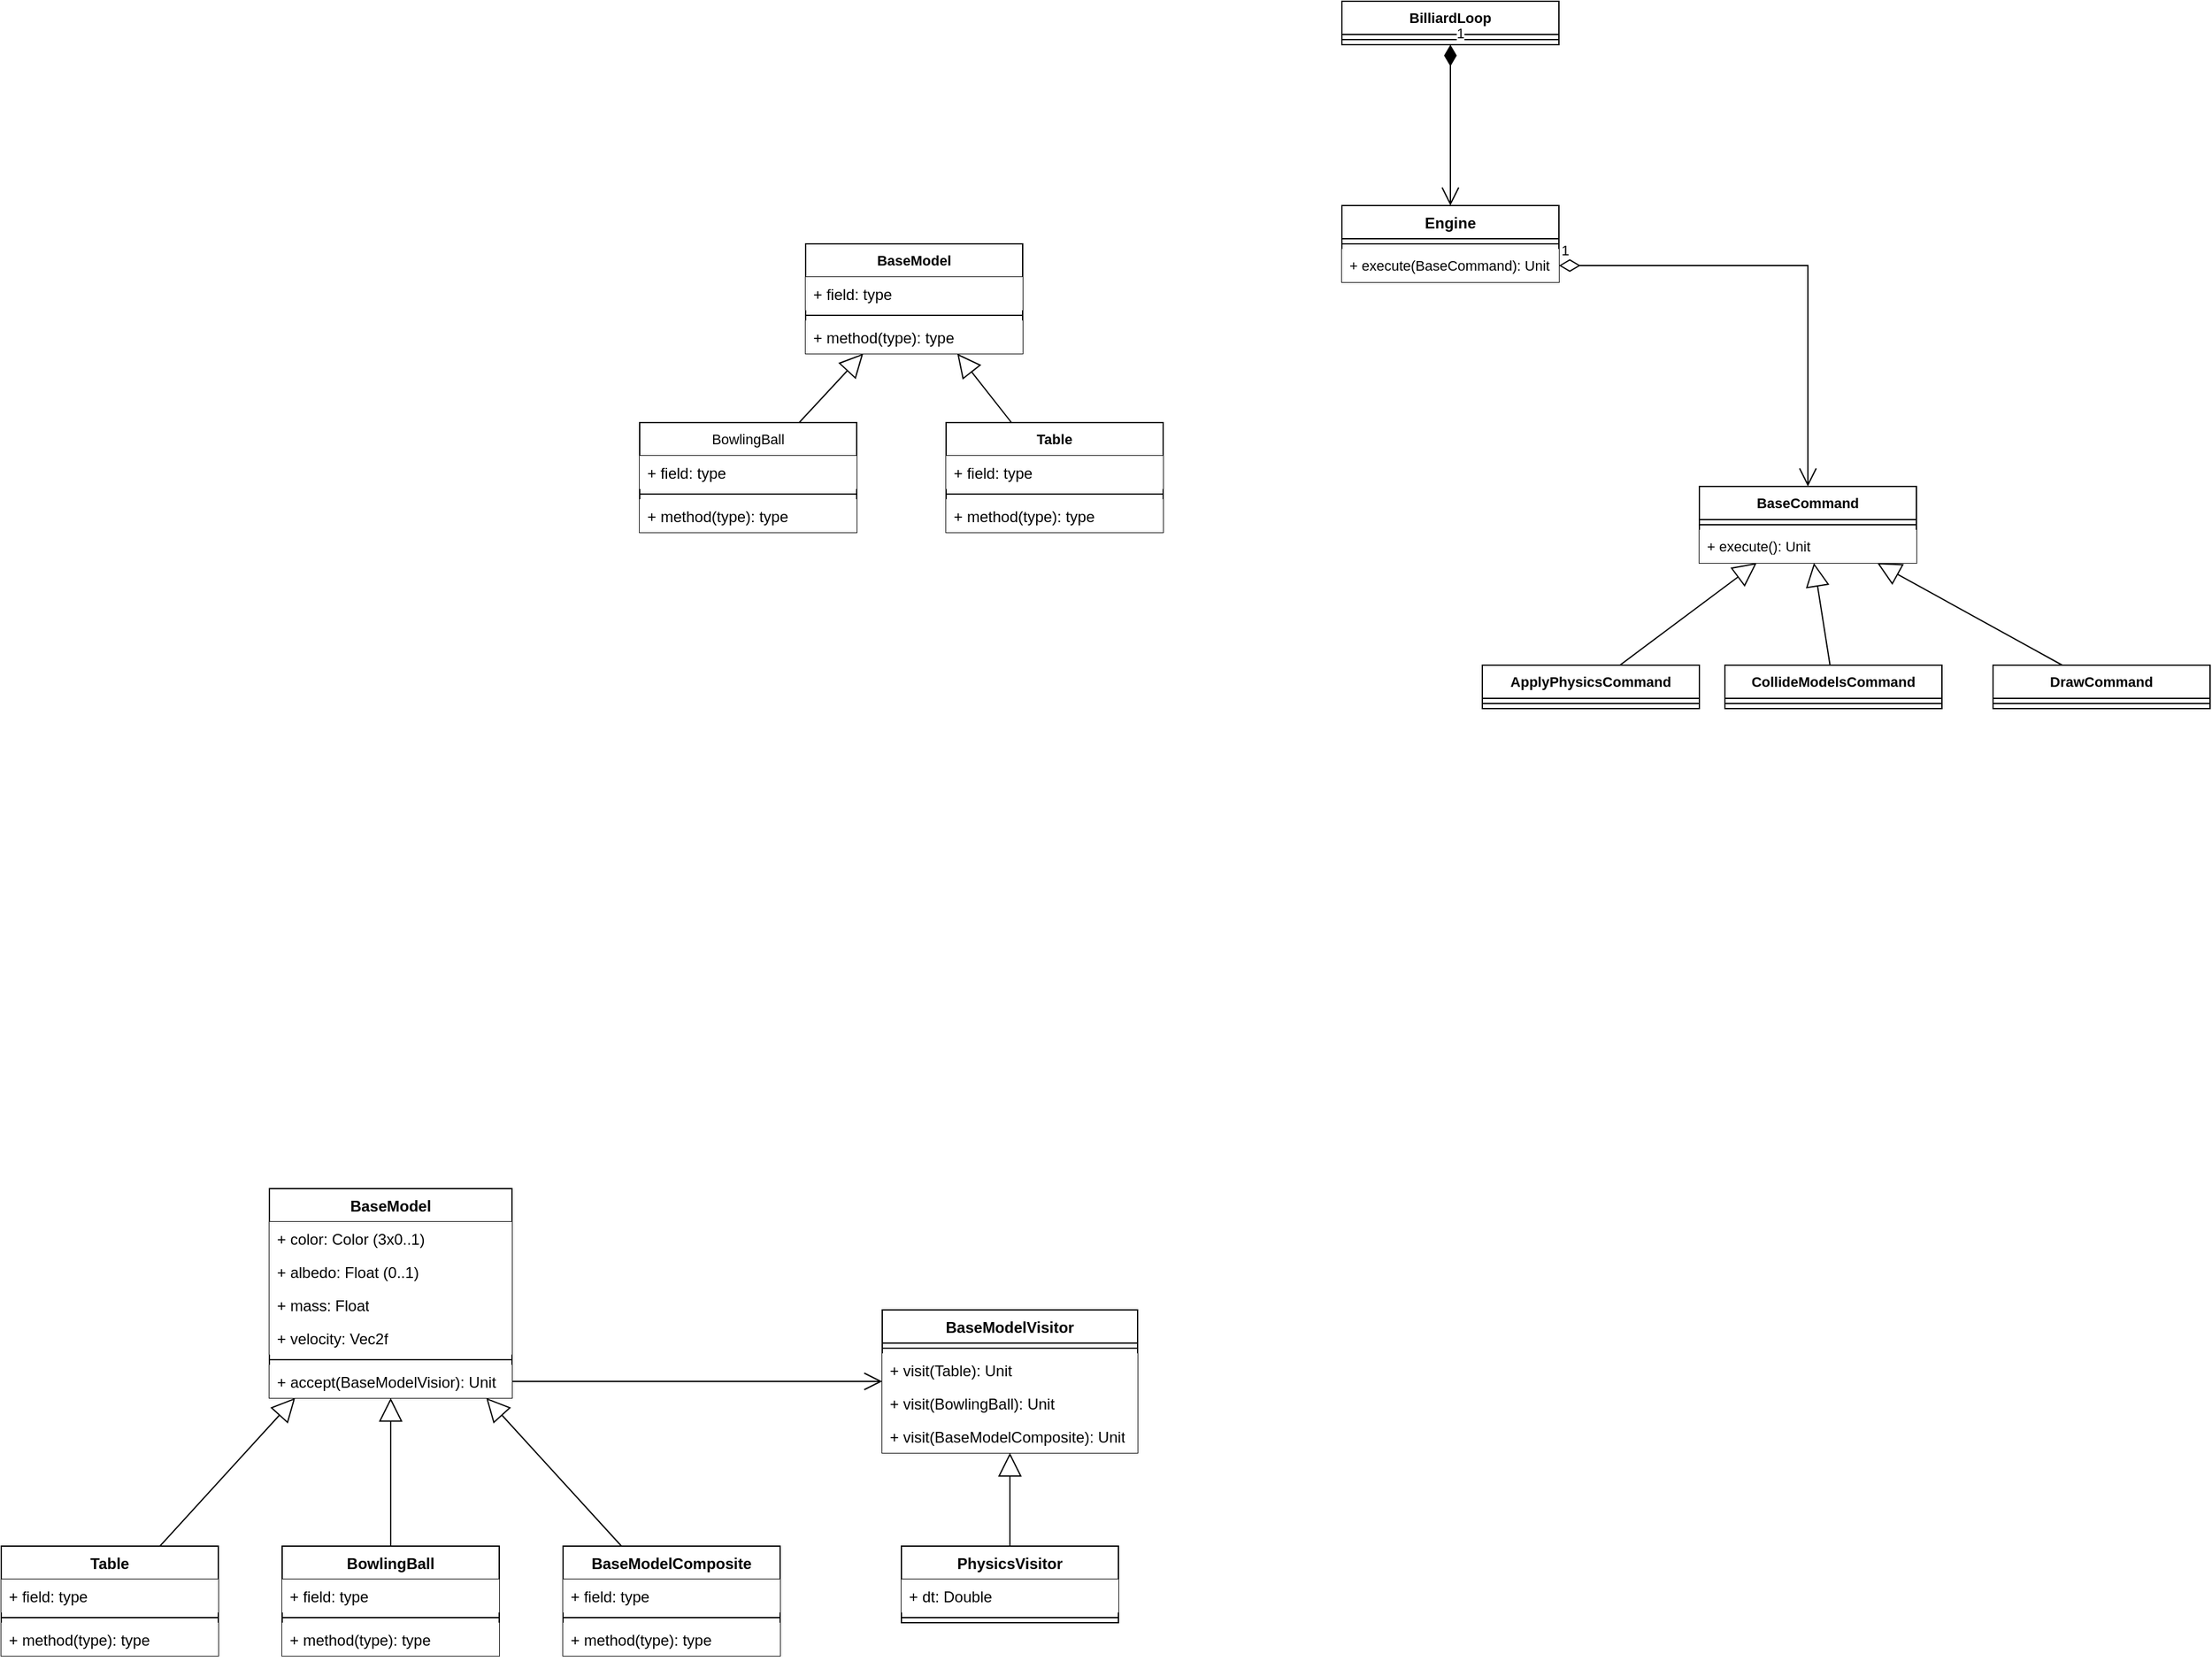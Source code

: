 <mxfile version="27.0.5" pages="2">
  <diagram name="Страница — 1" id="O5OyMa6TuXEwVqAAbvMJ">
    <mxGraphModel dx="1068" dy="1390" grid="1" gridSize="10" guides="1" tooltips="1" connect="1" arrows="1" fold="1" page="0" pageScale="1" pageWidth="827" pageHeight="1169" math="0" shadow="0">
      <root>
        <mxCell id="0" />
        <mxCell id="1" parent="0" />
        <mxCell id="yrNU2-ggQowGNwNBLQa1-1" value="&lt;font style=&quot;font-size: 12px;&quot;&gt;Base&lt;span style=&quot;background-color: transparent; color: light-dark(rgb(0, 0, 0), rgb(255, 255, 255));&quot;&gt;Model&lt;/span&gt;&lt;/font&gt;" style="swimlane;fontStyle=1;align=center;verticalAlign=top;childLayout=stackLayout;horizontal=1;startSize=26;horizontalStack=0;resizeParent=1;resizeParentMax=0;resizeLast=0;collapsible=1;marginBottom=0;whiteSpace=wrap;html=1;fontFamily=Helvetica;fontSize=11;fontColor=default;labelBackgroundColor=none;fillColor=default;" parent="1" vertex="1">
          <mxGeometry x="490" y="500" width="190" height="164" as="geometry" />
        </mxCell>
        <mxCell id="yrNU2-ggQowGNwNBLQa1-2" value="&lt;font style=&quot;font-size: 12px;&quot;&gt;+ color: Color (3x0..1)&lt;/font&gt;" style="text;strokeColor=none;fillColor=default;align=left;verticalAlign=top;spacingLeft=4;spacingRight=4;overflow=hidden;rotatable=0;points=[[0,0.5],[1,0.5]];portConstraint=eastwest;whiteSpace=wrap;html=1;fontFamily=Helvetica;fontSize=11;fontColor=default;labelBackgroundColor=none;" parent="yrNU2-ggQowGNwNBLQa1-1" vertex="1">
          <mxGeometry y="26" width="190" height="26" as="geometry" />
        </mxCell>
        <mxCell id="dsH6pjdnJcQYFmt1hvod-1" value="&lt;font style=&quot;font-size: 12px;&quot;&gt;+ albedo: Float (0..1)&lt;/font&gt;" style="text;strokeColor=none;fillColor=default;align=left;verticalAlign=top;spacingLeft=4;spacingRight=4;overflow=hidden;rotatable=0;points=[[0,0.5],[1,0.5]];portConstraint=eastwest;whiteSpace=wrap;html=1;fontFamily=Helvetica;fontSize=11;fontColor=default;labelBackgroundColor=none;" parent="yrNU2-ggQowGNwNBLQa1-1" vertex="1">
          <mxGeometry y="52" width="190" height="26" as="geometry" />
        </mxCell>
        <mxCell id="dsH6pjdnJcQYFmt1hvod-3" value="&lt;font style=&quot;font-size: 12px;&quot;&gt;+ mass: Float&lt;/font&gt;" style="text;strokeColor=none;fillColor=default;align=left;verticalAlign=top;spacingLeft=4;spacingRight=4;overflow=hidden;rotatable=0;points=[[0,0.5],[1,0.5]];portConstraint=eastwest;whiteSpace=wrap;html=1;fontFamily=Helvetica;fontSize=11;fontColor=default;labelBackgroundColor=none;" parent="yrNU2-ggQowGNwNBLQa1-1" vertex="1">
          <mxGeometry y="78" width="190" height="26" as="geometry" />
        </mxCell>
        <mxCell id="dsH6pjdnJcQYFmt1hvod-2" value="&lt;font style=&quot;font-size: 12px;&quot;&gt;+ velocity: Vec2f&lt;/font&gt;" style="text;strokeColor=none;fillColor=default;align=left;verticalAlign=top;spacingLeft=4;spacingRight=4;overflow=hidden;rotatable=0;points=[[0,0.5],[1,0.5]];portConstraint=eastwest;whiteSpace=wrap;html=1;fontFamily=Helvetica;fontSize=11;fontColor=default;labelBackgroundColor=none;" parent="yrNU2-ggQowGNwNBLQa1-1" vertex="1">
          <mxGeometry y="104" width="190" height="26" as="geometry" />
        </mxCell>
        <mxCell id="yrNU2-ggQowGNwNBLQa1-3" value="" style="line;strokeWidth=1;fillColor=none;align=left;verticalAlign=middle;spacingTop=-1;spacingLeft=3;spacingRight=3;rotatable=0;labelPosition=right;points=[];portConstraint=eastwest;strokeColor=inherit;fontFamily=Helvetica;fontSize=11;fontColor=default;labelBackgroundColor=default;" parent="yrNU2-ggQowGNwNBLQa1-1" vertex="1">
          <mxGeometry y="130" width="190" height="8" as="geometry" />
        </mxCell>
        <mxCell id="yrNU2-ggQowGNwNBLQa1-4" value="&lt;font style=&quot;font-size: 12px;&quot;&gt;+ accept(BaseModelVisior): Unit&lt;/font&gt;" style="text;strokeColor=none;fillColor=default;align=left;verticalAlign=top;spacingLeft=4;spacingRight=4;overflow=hidden;rotatable=0;points=[[0,0.5],[1,0.5]];portConstraint=eastwest;whiteSpace=wrap;html=1;fontFamily=Helvetica;fontSize=11;fontColor=default;labelBackgroundColor=none;" parent="yrNU2-ggQowGNwNBLQa1-1" vertex="1">
          <mxGeometry y="138" width="190" height="26" as="geometry" />
        </mxCell>
        <mxCell id="yrNU2-ggQowGNwNBLQa1-5" value="&lt;font style=&quot;font-size: 12px;&quot;&gt;Table&lt;/font&gt;" style="swimlane;fontStyle=1;align=center;verticalAlign=top;childLayout=stackLayout;horizontal=1;startSize=26;horizontalStack=0;resizeParent=1;resizeParentMax=0;resizeLast=0;collapsible=1;marginBottom=0;whiteSpace=wrap;html=1;fontFamily=Helvetica;fontSize=11;fontColor=default;labelBackgroundColor=none;fillColor=default;" parent="1" vertex="1">
          <mxGeometry x="280" y="780" width="170" height="86" as="geometry" />
        </mxCell>
        <mxCell id="yrNU2-ggQowGNwNBLQa1-6" value="&lt;font style=&quot;font-size: 12px;&quot;&gt;+ field: type&lt;/font&gt;" style="text;strokeColor=none;fillColor=default;align=left;verticalAlign=top;spacingLeft=4;spacingRight=4;overflow=hidden;rotatable=0;points=[[0,0.5],[1,0.5]];portConstraint=eastwest;whiteSpace=wrap;html=1;fontFamily=Helvetica;fontSize=11;fontColor=default;labelBackgroundColor=none;" parent="yrNU2-ggQowGNwNBLQa1-5" vertex="1">
          <mxGeometry y="26" width="170" height="26" as="geometry" />
        </mxCell>
        <mxCell id="yrNU2-ggQowGNwNBLQa1-7" value="" style="line;strokeWidth=1;fillColor=none;align=left;verticalAlign=middle;spacingTop=-1;spacingLeft=3;spacingRight=3;rotatable=0;labelPosition=right;points=[];portConstraint=eastwest;strokeColor=inherit;fontFamily=Helvetica;fontSize=11;fontColor=default;labelBackgroundColor=default;" parent="yrNU2-ggQowGNwNBLQa1-5" vertex="1">
          <mxGeometry y="52" width="170" height="8" as="geometry" />
        </mxCell>
        <mxCell id="yrNU2-ggQowGNwNBLQa1-8" value="&lt;font style=&quot;font-size: 12px;&quot;&gt;+ method(type): type&lt;/font&gt;" style="text;strokeColor=none;fillColor=default;align=left;verticalAlign=top;spacingLeft=4;spacingRight=4;overflow=hidden;rotatable=0;points=[[0,0.5],[1,0.5]];portConstraint=eastwest;whiteSpace=wrap;html=1;fontFamily=Helvetica;fontSize=11;fontColor=default;labelBackgroundColor=none;" parent="yrNU2-ggQowGNwNBLQa1-5" vertex="1">
          <mxGeometry y="60" width="170" height="26" as="geometry" />
        </mxCell>
        <mxCell id="yrNU2-ggQowGNwNBLQa1-9" value="&lt;font style=&quot;font-size: 12px;&quot;&gt;BowlingBall&lt;/font&gt;" style="swimlane;fontStyle=1;align=center;verticalAlign=top;childLayout=stackLayout;horizontal=1;startSize=26;horizontalStack=0;resizeParent=1;resizeParentMax=0;resizeLast=0;collapsible=1;marginBottom=0;whiteSpace=wrap;html=1;fontFamily=Helvetica;fontSize=11;fontColor=default;labelBackgroundColor=none;fillColor=default;" parent="1" vertex="1">
          <mxGeometry x="500" y="780" width="170" height="86" as="geometry" />
        </mxCell>
        <mxCell id="yrNU2-ggQowGNwNBLQa1-10" value="&lt;font style=&quot;font-size: 12px;&quot;&gt;+ field: type&lt;/font&gt;" style="text;strokeColor=none;fillColor=default;align=left;verticalAlign=top;spacingLeft=4;spacingRight=4;overflow=hidden;rotatable=0;points=[[0,0.5],[1,0.5]];portConstraint=eastwest;whiteSpace=wrap;html=1;fontFamily=Helvetica;fontSize=11;fontColor=default;labelBackgroundColor=none;" parent="yrNU2-ggQowGNwNBLQa1-9" vertex="1">
          <mxGeometry y="26" width="170" height="26" as="geometry" />
        </mxCell>
        <mxCell id="yrNU2-ggQowGNwNBLQa1-11" value="" style="line;strokeWidth=1;fillColor=none;align=left;verticalAlign=middle;spacingTop=-1;spacingLeft=3;spacingRight=3;rotatable=0;labelPosition=right;points=[];portConstraint=eastwest;strokeColor=inherit;fontFamily=Helvetica;fontSize=11;fontColor=default;labelBackgroundColor=default;" parent="yrNU2-ggQowGNwNBLQa1-9" vertex="1">
          <mxGeometry y="52" width="170" height="8" as="geometry" />
        </mxCell>
        <mxCell id="yrNU2-ggQowGNwNBLQa1-12" value="&lt;font style=&quot;font-size: 12px;&quot;&gt;+ method(type): type&lt;/font&gt;" style="text;strokeColor=none;fillColor=default;align=left;verticalAlign=top;spacingLeft=4;spacingRight=4;overflow=hidden;rotatable=0;points=[[0,0.5],[1,0.5]];portConstraint=eastwest;whiteSpace=wrap;html=1;fontFamily=Helvetica;fontSize=11;fontColor=default;labelBackgroundColor=none;" parent="yrNU2-ggQowGNwNBLQa1-9" vertex="1">
          <mxGeometry y="60" width="170" height="26" as="geometry" />
        </mxCell>
        <mxCell id="CuknEUjY1h8TEBt7KNF4-1" value="" style="endArrow=block;endSize=16;endFill=0;html=1;rounded=0;" parent="1" source="yrNU2-ggQowGNwNBLQa1-5" target="yrNU2-ggQowGNwNBLQa1-1" edge="1">
          <mxGeometry width="160" relative="1" as="geometry">
            <mxPoint x="720" y="720.0" as="sourcePoint" />
            <mxPoint x="880" y="720.0" as="targetPoint" />
          </mxGeometry>
        </mxCell>
        <mxCell id="CuknEUjY1h8TEBt7KNF4-2" value="" style="endArrow=block;endSize=16;endFill=0;html=1;rounded=0;" parent="1" source="yrNU2-ggQowGNwNBLQa1-9" target="yrNU2-ggQowGNwNBLQa1-1" edge="1">
          <mxGeometry width="160" relative="1" as="geometry">
            <mxPoint x="720" y="720.0" as="sourcePoint" />
            <mxPoint x="880" y="720.0" as="targetPoint" />
          </mxGeometry>
        </mxCell>
        <mxCell id="CuknEUjY1h8TEBt7KNF4-3" value="&lt;font style=&quot;font-size: 12px;&quot;&gt;BaseModelComposite&lt;/font&gt;" style="swimlane;fontStyle=1;align=center;verticalAlign=top;childLayout=stackLayout;horizontal=1;startSize=26;horizontalStack=0;resizeParent=1;resizeParentMax=0;resizeLast=0;collapsible=1;marginBottom=0;whiteSpace=wrap;html=1;fontFamily=Helvetica;fontSize=11;fontColor=default;labelBackgroundColor=none;fillColor=default;" parent="1" vertex="1">
          <mxGeometry x="720" y="780" width="170" height="86" as="geometry" />
        </mxCell>
        <mxCell id="CuknEUjY1h8TEBt7KNF4-4" value="&lt;font style=&quot;font-size: 12px;&quot;&gt;+ field: type&lt;/font&gt;" style="text;strokeColor=none;fillColor=default;align=left;verticalAlign=top;spacingLeft=4;spacingRight=4;overflow=hidden;rotatable=0;points=[[0,0.5],[1,0.5]];portConstraint=eastwest;whiteSpace=wrap;html=1;fontFamily=Helvetica;fontSize=11;fontColor=default;labelBackgroundColor=none;" parent="CuknEUjY1h8TEBt7KNF4-3" vertex="1">
          <mxGeometry y="26" width="170" height="26" as="geometry" />
        </mxCell>
        <mxCell id="CuknEUjY1h8TEBt7KNF4-5" value="" style="line;strokeWidth=1;fillColor=none;align=left;verticalAlign=middle;spacingTop=-1;spacingLeft=3;spacingRight=3;rotatable=0;labelPosition=right;points=[];portConstraint=eastwest;strokeColor=inherit;fontFamily=Helvetica;fontSize=11;fontColor=default;labelBackgroundColor=default;" parent="CuknEUjY1h8TEBt7KNF4-3" vertex="1">
          <mxGeometry y="52" width="170" height="8" as="geometry" />
        </mxCell>
        <mxCell id="CuknEUjY1h8TEBt7KNF4-6" value="&lt;font style=&quot;font-size: 12px;&quot;&gt;+ method(type): type&lt;/font&gt;" style="text;strokeColor=none;fillColor=default;align=left;verticalAlign=top;spacingLeft=4;spacingRight=4;overflow=hidden;rotatable=0;points=[[0,0.5],[1,0.5]];portConstraint=eastwest;whiteSpace=wrap;html=1;fontFamily=Helvetica;fontSize=11;fontColor=default;labelBackgroundColor=none;" parent="CuknEUjY1h8TEBt7KNF4-3" vertex="1">
          <mxGeometry y="60" width="170" height="26" as="geometry" />
        </mxCell>
        <mxCell id="U3I3yxg2RriBWOlLEN9f-1" value="" style="endArrow=block;endSize=16;endFill=0;html=1;rounded=0;" parent="1" source="CuknEUjY1h8TEBt7KNF4-3" target="yrNU2-ggQowGNwNBLQa1-1" edge="1">
          <mxGeometry width="160" relative="1" as="geometry">
            <mxPoint x="870" y="700.0" as="sourcePoint" />
            <mxPoint x="1030" y="700.0" as="targetPoint" />
          </mxGeometry>
        </mxCell>
        <mxCell id="U3I3yxg2RriBWOlLEN9f-3" value="&lt;font style=&quot;font-size: 12px;&quot;&gt;BaseModelVisitor&lt;/font&gt;" style="swimlane;fontStyle=1;align=center;verticalAlign=top;childLayout=stackLayout;horizontal=1;startSize=26;horizontalStack=0;resizeParent=1;resizeParentMax=0;resizeLast=0;collapsible=1;marginBottom=0;whiteSpace=wrap;html=1;fontFamily=Helvetica;fontSize=11;fontColor=default;labelBackgroundColor=none;fillColor=default;labelBorderColor=none;textShadow=0;" parent="1" vertex="1">
          <mxGeometry x="970" y="595" width="200" height="112" as="geometry">
            <mxRectangle x="1100" y="587" width="130" height="30" as="alternateBounds" />
          </mxGeometry>
        </mxCell>
        <mxCell id="U3I3yxg2RriBWOlLEN9f-5" value="" style="line;strokeWidth=1;fillColor=none;align=left;verticalAlign=middle;spacingTop=-1;spacingLeft=3;spacingRight=3;rotatable=0;labelPosition=right;points=[];portConstraint=eastwest;strokeColor=inherit;fontFamily=Helvetica;fontSize=11;fontColor=default;labelBackgroundColor=default;" parent="U3I3yxg2RriBWOlLEN9f-3" vertex="1">
          <mxGeometry y="26" width="200" height="8" as="geometry" />
        </mxCell>
        <mxCell id="U3I3yxg2RriBWOlLEN9f-6" value="&lt;font style=&quot;font-size: 12px;&quot;&gt;+ visit(Table): Unit&lt;/font&gt;" style="text;strokeColor=none;fillColor=default;align=left;verticalAlign=top;spacingLeft=4;spacingRight=4;overflow=hidden;rotatable=0;points=[[0,0.5],[1,0.5]];portConstraint=eastwest;whiteSpace=wrap;html=1;fontFamily=Helvetica;fontSize=11;fontColor=default;labelBackgroundColor=none;" parent="U3I3yxg2RriBWOlLEN9f-3" vertex="1">
          <mxGeometry y="34" width="200" height="26" as="geometry" />
        </mxCell>
        <mxCell id="QxaKkfEGkey4D_ZDO2i7-2" value="&lt;font style=&quot;font-size: 12px;&quot;&gt;+ visit(BowlingBall): Unit&lt;/font&gt;" style="text;strokeColor=none;fillColor=default;align=left;verticalAlign=top;spacingLeft=4;spacingRight=4;overflow=hidden;rotatable=0;points=[[0,0.5],[1,0.5]];portConstraint=eastwest;whiteSpace=wrap;html=1;fontFamily=Helvetica;fontSize=11;fontColor=default;labelBackgroundColor=none;" parent="U3I3yxg2RriBWOlLEN9f-3" vertex="1">
          <mxGeometry y="60" width="200" height="26" as="geometry" />
        </mxCell>
        <mxCell id="QxaKkfEGkey4D_ZDO2i7-3" value="&lt;font style=&quot;font-size: 12px;&quot;&gt;+ visit(BaseModelComposite): Unit&lt;/font&gt;" style="text;strokeColor=none;fillColor=default;align=left;verticalAlign=top;spacingLeft=4;spacingRight=4;overflow=hidden;rotatable=0;points=[[0,0.5],[1,0.5]];portConstraint=eastwest;whiteSpace=wrap;html=1;fontFamily=Helvetica;fontSize=11;fontColor=default;labelBackgroundColor=none;" parent="U3I3yxg2RriBWOlLEN9f-3" vertex="1">
          <mxGeometry y="86" width="200" height="26" as="geometry" />
        </mxCell>
        <mxCell id="d3YfSh6Koub4fBK2t3bS-1" value="" style="endArrow=open;endFill=1;endSize=12;html=1;rounded=0;" parent="1" source="yrNU2-ggQowGNwNBLQa1-4" target="U3I3yxg2RriBWOlLEN9f-3" edge="1">
          <mxGeometry width="160" relative="1" as="geometry">
            <mxPoint x="980" y="660" as="sourcePoint" />
            <mxPoint x="1070" y="660" as="targetPoint" />
          </mxGeometry>
        </mxCell>
        <mxCell id="d3YfSh6Koub4fBK2t3bS-2" value="&lt;font style=&quot;font-size: 12px;&quot;&gt;PhysicsVisitor&lt;/font&gt;" style="swimlane;fontStyle=1;align=center;verticalAlign=top;childLayout=stackLayout;horizontal=1;startSize=26;horizontalStack=0;resizeParent=1;resizeParentMax=0;resizeLast=0;collapsible=1;marginBottom=0;whiteSpace=wrap;html=1;fontFamily=Helvetica;fontSize=11;fontColor=default;labelBackgroundColor=none;fillColor=default;" parent="1" vertex="1">
          <mxGeometry x="985" y="780" width="170" height="60" as="geometry">
            <mxRectangle x="1115" y="780" width="110" height="30" as="alternateBounds" />
          </mxGeometry>
        </mxCell>
        <mxCell id="4jxZLfyVjGzRjCJLfZ3Y-1" value="&lt;font style=&quot;font-size: 12px;&quot;&gt;+ dt: Double&lt;/font&gt;" style="text;strokeColor=none;fillColor=default;align=left;verticalAlign=top;spacingLeft=4;spacingRight=4;overflow=hidden;rotatable=0;points=[[0,0.5],[1,0.5]];portConstraint=eastwest;whiteSpace=wrap;html=1;fontFamily=Helvetica;fontSize=11;fontColor=default;labelBackgroundColor=none;" parent="d3YfSh6Koub4fBK2t3bS-2" vertex="1">
          <mxGeometry y="26" width="170" height="26" as="geometry" />
        </mxCell>
        <mxCell id="d3YfSh6Koub4fBK2t3bS-4" value="" style="line;strokeWidth=1;fillColor=none;align=left;verticalAlign=middle;spacingTop=-1;spacingLeft=3;spacingRight=3;rotatable=0;labelPosition=right;points=[];portConstraint=eastwest;strokeColor=inherit;fontFamily=Helvetica;fontSize=11;fontColor=default;labelBackgroundColor=default;" parent="d3YfSh6Koub4fBK2t3bS-2" vertex="1">
          <mxGeometry y="52" width="170" height="8" as="geometry" />
        </mxCell>
        <mxCell id="QxaKkfEGkey4D_ZDO2i7-1" value="" style="endArrow=block;endSize=16;endFill=0;html=1;rounded=0;" parent="1" source="d3YfSh6Koub4fBK2t3bS-2" target="U3I3yxg2RriBWOlLEN9f-3" edge="1">
          <mxGeometry width="160" relative="1" as="geometry">
            <mxPoint x="800" y="700.0" as="sourcePoint" />
            <mxPoint x="960" y="700.0" as="targetPoint" />
          </mxGeometry>
        </mxCell>
        <mxCell id="dpcNNxfc5_ef4ORHIive-5" value="BilliardLoop" style="swimlane;fontStyle=1;align=center;verticalAlign=top;childLayout=stackLayout;horizontal=1;startSize=26;horizontalStack=0;resizeParent=1;resizeParentMax=0;resizeLast=0;collapsible=1;marginBottom=0;whiteSpace=wrap;html=1;fontFamily=Helvetica;fontSize=11;fontColor=default;labelBackgroundColor=none;fillColor=default;" parent="1" vertex="1">
          <mxGeometry x="1330" y="-430" width="170" height="34" as="geometry" />
        </mxCell>
        <mxCell id="dpcNNxfc5_ef4ORHIive-7" value="" style="line;strokeWidth=1;fillColor=none;align=left;verticalAlign=middle;spacingTop=-1;spacingLeft=3;spacingRight=3;rotatable=0;labelPosition=right;points=[];portConstraint=eastwest;strokeColor=inherit;fontFamily=Helvetica;fontSize=11;fontColor=default;labelBackgroundColor=default;" parent="dpcNNxfc5_ef4ORHIive-5" vertex="1">
          <mxGeometry y="26" width="170" height="8" as="geometry" />
        </mxCell>
        <mxCell id="1ZxP9qbitWTvEj8lG6ex-1" value="&lt;font style=&quot;font-size: 12px;&quot;&gt;Engine&lt;/font&gt;" style="swimlane;fontStyle=1;align=center;verticalAlign=top;childLayout=stackLayout;horizontal=1;startSize=26;horizontalStack=0;resizeParent=1;resizeParentMax=0;resizeLast=0;collapsible=1;marginBottom=0;whiteSpace=wrap;html=1;fontFamily=Helvetica;fontSize=11;fontColor=default;labelBackgroundColor=none;fillColor=default;" parent="1" vertex="1">
          <mxGeometry x="1330" y="-270" width="170" height="60" as="geometry" />
        </mxCell>
        <mxCell id="1ZxP9qbitWTvEj8lG6ex-3" value="" style="line;strokeWidth=1;fillColor=none;align=left;verticalAlign=middle;spacingTop=-1;spacingLeft=3;spacingRight=3;rotatable=0;labelPosition=right;points=[];portConstraint=eastwest;strokeColor=inherit;fontFamily=Helvetica;fontSize=11;fontColor=default;labelBackgroundColor=default;" parent="1ZxP9qbitWTvEj8lG6ex-1" vertex="1">
          <mxGeometry y="26" width="170" height="8" as="geometry" />
        </mxCell>
        <mxCell id="1ZxP9qbitWTvEj8lG6ex-4" value="+ execute(BaseCommand): Unit" style="text;strokeColor=none;fillColor=default;align=left;verticalAlign=top;spacingLeft=4;spacingRight=4;overflow=hidden;rotatable=0;points=[[0,0.5],[1,0.5]];portConstraint=eastwest;whiteSpace=wrap;html=1;fontFamily=Helvetica;fontSize=11;fontColor=default;labelBackgroundColor=none;" parent="1ZxP9qbitWTvEj8lG6ex-1" vertex="1">
          <mxGeometry y="34" width="170" height="26" as="geometry" />
        </mxCell>
        <mxCell id="9oEuRrhCDSWrhHamFodM-1" value="BaseCommand" style="swimlane;fontStyle=1;align=center;verticalAlign=top;childLayout=stackLayout;horizontal=1;startSize=26;horizontalStack=0;resizeParent=1;resizeParentMax=0;resizeLast=0;collapsible=1;marginBottom=0;whiteSpace=wrap;html=1;fontFamily=Helvetica;fontSize=11;fontColor=default;labelBackgroundColor=none;fillColor=default;" parent="1" vertex="1">
          <mxGeometry x="1610" y="-50" width="170" height="60" as="geometry" />
        </mxCell>
        <mxCell id="9oEuRrhCDSWrhHamFodM-3" value="" style="line;strokeWidth=1;fillColor=none;align=left;verticalAlign=middle;spacingTop=-1;spacingLeft=3;spacingRight=3;rotatable=0;labelPosition=right;points=[];portConstraint=eastwest;strokeColor=inherit;fontFamily=Helvetica;fontSize=11;fontColor=default;labelBackgroundColor=default;" parent="9oEuRrhCDSWrhHamFodM-1" vertex="1">
          <mxGeometry y="26" width="170" height="8" as="geometry" />
        </mxCell>
        <mxCell id="9oEuRrhCDSWrhHamFodM-4" value="+ execute(): Unit" style="text;strokeColor=none;fillColor=default;align=left;verticalAlign=top;spacingLeft=4;spacingRight=4;overflow=hidden;rotatable=0;points=[[0,0.5],[1,0.5]];portConstraint=eastwest;whiteSpace=wrap;html=1;fontFamily=Helvetica;fontSize=11;fontColor=default;labelBackgroundColor=none;" parent="9oEuRrhCDSWrhHamFodM-1" vertex="1">
          <mxGeometry y="34" width="170" height="26" as="geometry" />
        </mxCell>
        <mxCell id="1xP1FIN9Tbmbe9e5o4A6-1" value="ApplyPhysicsCommand" style="swimlane;fontStyle=1;align=center;verticalAlign=top;childLayout=stackLayout;horizontal=1;startSize=26;horizontalStack=0;resizeParent=1;resizeParentMax=0;resizeLast=0;collapsible=1;marginBottom=0;whiteSpace=wrap;html=1;fontFamily=Helvetica;fontSize=11;fontColor=default;labelBackgroundColor=none;fillColor=default;" parent="1" vertex="1">
          <mxGeometry x="1440" y="90" width="170" height="34" as="geometry" />
        </mxCell>
        <mxCell id="1xP1FIN9Tbmbe9e5o4A6-3" value="" style="line;strokeWidth=1;fillColor=none;align=left;verticalAlign=middle;spacingTop=-1;spacingLeft=3;spacingRight=3;rotatable=0;labelPosition=right;points=[];portConstraint=eastwest;strokeColor=inherit;fontFamily=Helvetica;fontSize=11;fontColor=default;labelBackgroundColor=default;" parent="1xP1FIN9Tbmbe9e5o4A6-1" vertex="1">
          <mxGeometry y="26" width="170" height="8" as="geometry" />
        </mxCell>
        <mxCell id="1xP1FIN9Tbmbe9e5o4A6-5" value="CollideModelsCommand" style="swimlane;fontStyle=1;align=center;verticalAlign=top;childLayout=stackLayout;horizontal=1;startSize=26;horizontalStack=0;resizeParent=1;resizeParentMax=0;resizeLast=0;collapsible=1;marginBottom=0;whiteSpace=wrap;html=1;fontFamily=Helvetica;fontSize=11;fontColor=default;labelBackgroundColor=none;fillColor=default;" parent="1" vertex="1">
          <mxGeometry x="1630" y="90" width="170" height="34" as="geometry" />
        </mxCell>
        <mxCell id="1xP1FIN9Tbmbe9e5o4A6-6" value="" style="line;strokeWidth=1;fillColor=none;align=left;verticalAlign=middle;spacingTop=-1;spacingLeft=3;spacingRight=3;rotatable=0;labelPosition=right;points=[];portConstraint=eastwest;strokeColor=inherit;fontFamily=Helvetica;fontSize=11;fontColor=default;labelBackgroundColor=default;" parent="1xP1FIN9Tbmbe9e5o4A6-5" vertex="1">
          <mxGeometry y="26" width="170" height="8" as="geometry" />
        </mxCell>
        <mxCell id="1xP1FIN9Tbmbe9e5o4A6-7" value="DrawCommand" style="swimlane;fontStyle=1;align=center;verticalAlign=top;childLayout=stackLayout;horizontal=1;startSize=26;horizontalStack=0;resizeParent=1;resizeParentMax=0;resizeLast=0;collapsible=1;marginBottom=0;whiteSpace=wrap;html=1;fontFamily=Helvetica;fontSize=11;fontColor=default;labelBackgroundColor=none;fillColor=default;" parent="1" vertex="1">
          <mxGeometry x="1840" y="90" width="170" height="34" as="geometry" />
        </mxCell>
        <mxCell id="1xP1FIN9Tbmbe9e5o4A6-8" value="" style="line;strokeWidth=1;fillColor=none;align=left;verticalAlign=middle;spacingTop=-1;spacingLeft=3;spacingRight=3;rotatable=0;labelPosition=right;points=[];portConstraint=eastwest;strokeColor=inherit;fontFamily=Helvetica;fontSize=11;fontColor=default;labelBackgroundColor=default;" parent="1xP1FIN9Tbmbe9e5o4A6-7" vertex="1">
          <mxGeometry y="26" width="170" height="8" as="geometry" />
        </mxCell>
        <mxCell id="LV7pc4c_xLsehEkWOd5J-2" value="" style="endArrow=block;endSize=16;endFill=0;html=1;rounded=0;" parent="1" source="1xP1FIN9Tbmbe9e5o4A6-1" target="9oEuRrhCDSWrhHamFodM-1" edge="1">
          <mxGeometry width="160" relative="1" as="geometry">
            <mxPoint x="1650" y="70.0" as="sourcePoint" />
            <mxPoint x="1810" y="70.0" as="targetPoint" />
          </mxGeometry>
        </mxCell>
        <mxCell id="LV7pc4c_xLsehEkWOd5J-3" value="" style="endArrow=block;endSize=16;endFill=0;html=1;rounded=0;" parent="1" source="1xP1FIN9Tbmbe9e5o4A6-7" target="9oEuRrhCDSWrhHamFodM-1" edge="1">
          <mxGeometry width="160" relative="1" as="geometry">
            <mxPoint x="1558" y="100" as="sourcePoint" />
            <mxPoint x="1665" y="20" as="targetPoint" />
          </mxGeometry>
        </mxCell>
        <mxCell id="LV7pc4c_xLsehEkWOd5J-4" value="" style="endArrow=block;endSize=16;endFill=0;html=1;rounded=0;" parent="1" source="1xP1FIN9Tbmbe9e5o4A6-5" target="9oEuRrhCDSWrhHamFodM-1" edge="1">
          <mxGeometry width="160" relative="1" as="geometry">
            <mxPoint x="1568" y="110" as="sourcePoint" />
            <mxPoint x="1675" y="30" as="targetPoint" />
          </mxGeometry>
        </mxCell>
        <mxCell id="LV7pc4c_xLsehEkWOd5J-5" value="1" style="endArrow=open;html=1;endSize=12;startArrow=diamondThin;startSize=14;startFill=0;edgeStyle=orthogonalEdgeStyle;align=left;verticalAlign=bottom;rounded=0;" parent="1" source="1ZxP9qbitWTvEj8lG6ex-4" target="9oEuRrhCDSWrhHamFodM-1" edge="1">
          <mxGeometry x="-1" y="3" relative="1" as="geometry">
            <mxPoint x="1650" y="10.0" as="sourcePoint" />
            <mxPoint x="1810" y="10.0" as="targetPoint" />
          </mxGeometry>
        </mxCell>
        <mxCell id="OlbMfSCbZFFb2nXdL7NO-2" value="1" style="endArrow=open;html=1;endSize=12;startArrow=diamondThin;startSize=14;startFill=1;edgeStyle=orthogonalEdgeStyle;align=left;verticalAlign=bottom;rounded=0;" parent="1" source="dpcNNxfc5_ef4ORHIive-5" target="1ZxP9qbitWTvEj8lG6ex-1" edge="1">
          <mxGeometry x="-1" y="3" relative="1" as="geometry">
            <mxPoint x="1350" y="-160.0" as="sourcePoint" />
            <mxPoint x="1510" y="-160.0" as="targetPoint" />
          </mxGeometry>
        </mxCell>
        <mxCell id="KYtu4J43pmqDcSiPCH_y-1" value="BaseModel" style="swimlane;fontStyle=1;align=center;verticalAlign=top;childLayout=stackLayout;horizontal=1;startSize=26;horizontalStack=0;resizeParent=1;resizeParentMax=0;resizeLast=0;collapsible=1;marginBottom=0;whiteSpace=wrap;html=1;fontFamily=Helvetica;fontSize=11;fontColor=default;labelBackgroundColor=none;fillColor=default;" vertex="1" parent="1">
          <mxGeometry x="910" y="-240" width="170" height="86" as="geometry" />
        </mxCell>
        <mxCell id="KYtu4J43pmqDcSiPCH_y-2" value="&lt;font style=&quot;font-size: 12px;&quot;&gt;+ field: type&lt;/font&gt;" style="text;strokeColor=none;fillColor=default;align=left;verticalAlign=top;spacingLeft=4;spacingRight=4;overflow=hidden;rotatable=0;points=[[0,0.5],[1,0.5]];portConstraint=eastwest;whiteSpace=wrap;html=1;fontFamily=Helvetica;fontSize=11;fontColor=default;labelBackgroundColor=none;" vertex="1" parent="KYtu4J43pmqDcSiPCH_y-1">
          <mxGeometry y="26" width="170" height="26" as="geometry" />
        </mxCell>
        <mxCell id="KYtu4J43pmqDcSiPCH_y-3" value="" style="line;strokeWidth=1;fillColor=none;align=left;verticalAlign=middle;spacingTop=-1;spacingLeft=3;spacingRight=3;rotatable=0;labelPosition=right;points=[];portConstraint=eastwest;strokeColor=inherit;fontFamily=Helvetica;fontSize=11;fontColor=default;labelBackgroundColor=default;" vertex="1" parent="KYtu4J43pmqDcSiPCH_y-1">
          <mxGeometry y="52" width="170" height="8" as="geometry" />
        </mxCell>
        <mxCell id="KYtu4J43pmqDcSiPCH_y-4" value="&lt;font style=&quot;font-size: 12px;&quot;&gt;+ method(type): type&lt;/font&gt;" style="text;strokeColor=none;fillColor=default;align=left;verticalAlign=top;spacingLeft=4;spacingRight=4;overflow=hidden;rotatable=0;points=[[0,0.5],[1,0.5]];portConstraint=eastwest;whiteSpace=wrap;html=1;fontFamily=Helvetica;fontSize=11;fontColor=default;labelBackgroundColor=none;" vertex="1" parent="KYtu4J43pmqDcSiPCH_y-1">
          <mxGeometry y="60" width="170" height="26" as="geometry" />
        </mxCell>
        <mxCell id="KYtu4J43pmqDcSiPCH_y-5" value="BowlingBall" style="swimlane;fontStyle=0;align=center;verticalAlign=top;childLayout=stackLayout;horizontal=1;startSize=26;horizontalStack=0;resizeParent=1;resizeParentMax=0;resizeLast=0;collapsible=1;marginBottom=0;whiteSpace=wrap;html=1;fontFamily=Helvetica;fontSize=11;fontColor=default;labelBackgroundColor=none;fillColor=default;" vertex="1" parent="1">
          <mxGeometry x="780" y="-100" width="170" height="86" as="geometry" />
        </mxCell>
        <mxCell id="KYtu4J43pmqDcSiPCH_y-6" value="&lt;font style=&quot;font-size: 12px;&quot;&gt;+ field: type&lt;/font&gt;" style="text;strokeColor=none;fillColor=default;align=left;verticalAlign=top;spacingLeft=4;spacingRight=4;overflow=hidden;rotatable=0;points=[[0,0.5],[1,0.5]];portConstraint=eastwest;whiteSpace=wrap;html=1;fontFamily=Helvetica;fontSize=11;fontColor=default;labelBackgroundColor=none;" vertex="1" parent="KYtu4J43pmqDcSiPCH_y-5">
          <mxGeometry y="26" width="170" height="26" as="geometry" />
        </mxCell>
        <mxCell id="KYtu4J43pmqDcSiPCH_y-7" value="" style="line;strokeWidth=1;fillColor=none;align=left;verticalAlign=middle;spacingTop=-1;spacingLeft=3;spacingRight=3;rotatable=0;labelPosition=right;points=[];portConstraint=eastwest;strokeColor=inherit;fontFamily=Helvetica;fontSize=11;fontColor=default;labelBackgroundColor=default;" vertex="1" parent="KYtu4J43pmqDcSiPCH_y-5">
          <mxGeometry y="52" width="170" height="8" as="geometry" />
        </mxCell>
        <mxCell id="KYtu4J43pmqDcSiPCH_y-8" value="&lt;font style=&quot;font-size: 12px;&quot;&gt;+ method(type): type&lt;/font&gt;" style="text;strokeColor=none;fillColor=default;align=left;verticalAlign=top;spacingLeft=4;spacingRight=4;overflow=hidden;rotatable=0;points=[[0,0.5],[1,0.5]];portConstraint=eastwest;whiteSpace=wrap;html=1;fontFamily=Helvetica;fontSize=11;fontColor=default;labelBackgroundColor=none;" vertex="1" parent="KYtu4J43pmqDcSiPCH_y-5">
          <mxGeometry y="60" width="170" height="26" as="geometry" />
        </mxCell>
        <mxCell id="KYtu4J43pmqDcSiPCH_y-9" value="Table" style="swimlane;fontStyle=1;align=center;verticalAlign=top;childLayout=stackLayout;horizontal=1;startSize=26;horizontalStack=0;resizeParent=1;resizeParentMax=0;resizeLast=0;collapsible=1;marginBottom=0;whiteSpace=wrap;html=1;fontFamily=Helvetica;fontSize=11;fontColor=default;labelBackgroundColor=none;fillColor=default;" vertex="1" parent="1">
          <mxGeometry x="1020" y="-100" width="170" height="86" as="geometry" />
        </mxCell>
        <mxCell id="KYtu4J43pmqDcSiPCH_y-10" value="&lt;font style=&quot;font-size: 12px;&quot;&gt;+ field: type&lt;/font&gt;" style="text;strokeColor=none;fillColor=default;align=left;verticalAlign=top;spacingLeft=4;spacingRight=4;overflow=hidden;rotatable=0;points=[[0,0.5],[1,0.5]];portConstraint=eastwest;whiteSpace=wrap;html=1;fontFamily=Helvetica;fontSize=11;fontColor=default;labelBackgroundColor=none;" vertex="1" parent="KYtu4J43pmqDcSiPCH_y-9">
          <mxGeometry y="26" width="170" height="26" as="geometry" />
        </mxCell>
        <mxCell id="KYtu4J43pmqDcSiPCH_y-11" value="" style="line;strokeWidth=1;fillColor=none;align=left;verticalAlign=middle;spacingTop=-1;spacingLeft=3;spacingRight=3;rotatable=0;labelPosition=right;points=[];portConstraint=eastwest;strokeColor=inherit;fontFamily=Helvetica;fontSize=11;fontColor=default;labelBackgroundColor=default;" vertex="1" parent="KYtu4J43pmqDcSiPCH_y-9">
          <mxGeometry y="52" width="170" height="8" as="geometry" />
        </mxCell>
        <mxCell id="KYtu4J43pmqDcSiPCH_y-12" value="&lt;font style=&quot;font-size: 12px;&quot;&gt;+ method(type): type&lt;/font&gt;" style="text;strokeColor=none;fillColor=default;align=left;verticalAlign=top;spacingLeft=4;spacingRight=4;overflow=hidden;rotatable=0;points=[[0,0.5],[1,0.5]];portConstraint=eastwest;whiteSpace=wrap;html=1;fontFamily=Helvetica;fontSize=11;fontColor=default;labelBackgroundColor=none;" vertex="1" parent="KYtu4J43pmqDcSiPCH_y-9">
          <mxGeometry y="60" width="170" height="26" as="geometry" />
        </mxCell>
        <mxCell id="KYtu4J43pmqDcSiPCH_y-13" value="" style="endArrow=block;endSize=16;endFill=0;html=1;rounded=0;" edge="1" parent="1" source="KYtu4J43pmqDcSiPCH_y-5" target="KYtu4J43pmqDcSiPCH_y-1">
          <mxGeometry width="160" relative="1" as="geometry">
            <mxPoint x="1150" y="-120.0" as="sourcePoint" />
            <mxPoint x="1310" y="-120.0" as="targetPoint" />
          </mxGeometry>
        </mxCell>
        <mxCell id="KYtu4J43pmqDcSiPCH_y-14" value="" style="endArrow=block;endSize=16;endFill=0;html=1;rounded=0;" edge="1" parent="1" source="KYtu4J43pmqDcSiPCH_y-9" target="KYtu4J43pmqDcSiPCH_y-1">
          <mxGeometry width="160" relative="1" as="geometry">
            <mxPoint x="1150" y="-120.0" as="sourcePoint" />
            <mxPoint x="1310" y="-120.0" as="targetPoint" />
          </mxGeometry>
        </mxCell>
      </root>
    </mxGraphModel>
  </diagram>
  <diagram id="CBh7sFjWKXuiN8AGO9GV" name="Страница — 2">
    <mxGraphModel dx="6630" dy="3411" grid="1" gridSize="10" guides="1" tooltips="1" connect="1" arrows="1" fold="1" page="0" pageScale="1" pageWidth="827" pageHeight="1169" math="0" shadow="0">
      <root>
        <mxCell id="0" />
        <mxCell id="1" parent="0" />
        <mxCell id="mJxt-N4yK1LlPNTnEos1-1" value="&lt;font&gt;AbstractCommand&lt;/font&gt;&lt;div&gt;&lt;font&gt;(Command)&lt;/font&gt;&lt;/div&gt;" style="swimlane;fontStyle=0;childLayout=stackLayout;horizontal=1;startSize=40;fillColor=none;horizontalStack=0;resizeParent=1;resizeParentMax=0;resizeLast=0;collapsible=1;marginBottom=0;html=1;fontFamily=Helvetica;fontSize=12;fontColor=default;labelBackgroundColor=default;" parent="1" vertex="1">
          <mxGeometry x="1690" y="-680" width="140" height="66" as="geometry" />
        </mxCell>
        <mxCell id="mJxt-N4yK1LlPNTnEos1-2" value="&lt;font&gt;execute()&lt;/font&gt;" style="text;strokeColor=none;fillColor=none;align=left;verticalAlign=top;spacingLeft=4;spacingRight=4;overflow=hidden;rotatable=0;points=[[0,0.5],[1,0.5]];portConstraint=eastwest;whiteSpace=wrap;html=1;fontFamily=Helvetica;fontSize=12;fontColor=default;labelBackgroundColor=default;" parent="mJxt-N4yK1LlPNTnEos1-1" vertex="1">
          <mxGeometry y="40" width="140" height="26" as="geometry" />
        </mxCell>
        <mxCell id="mJxt-N4yK1LlPNTnEos1-3" value="TransformCommand" style="swimlane;fontStyle=0;childLayout=stackLayout;horizontal=1;startSize=26;fillColor=none;horizontalStack=0;resizeParent=1;resizeParentMax=0;resizeLast=0;collapsible=1;marginBottom=0;html=1;fontFamily=Helvetica;fontSize=12;fontColor=default;labelBackgroundColor=default;" parent="1" vertex="1">
          <mxGeometry x="1510" y="-360" width="160" height="52" as="geometry" />
        </mxCell>
        <mxCell id="mJxt-N4yK1LlPNTnEos1-4" value="execute()" style="text;strokeColor=none;fillColor=none;align=left;verticalAlign=top;spacingLeft=4;spacingRight=4;overflow=hidden;rotatable=0;points=[[0,0.5],[1,0.5]];portConstraint=eastwest;whiteSpace=wrap;html=1;fontFamily=Helvetica;fontSize=12;fontColor=default;labelBackgroundColor=default;" parent="mJxt-N4yK1LlPNTnEos1-3" vertex="1">
          <mxGeometry y="26" width="160" height="26" as="geometry" />
        </mxCell>
        <mxCell id="mJxt-N4yK1LlPNTnEos1-5" value="ScaleCommand" style="swimlane;fontStyle=0;childLayout=stackLayout;horizontal=1;startSize=26;fillColor=none;horizontalStack=0;resizeParent=1;resizeParentMax=0;resizeLast=0;collapsible=1;marginBottom=0;html=1;fontFamily=Helvetica;fontSize=12;fontColor=default;labelBackgroundColor=default;" parent="1" vertex="1">
          <mxGeometry x="1850" y="-360" width="130" height="52" as="geometry" />
        </mxCell>
        <mxCell id="mJxt-N4yK1LlPNTnEos1-6" value="execute()" style="text;strokeColor=none;fillColor=none;align=left;verticalAlign=top;spacingLeft=4;spacingRight=4;overflow=hidden;rotatable=0;points=[[0,0.5],[1,0.5]];portConstraint=eastwest;whiteSpace=wrap;html=1;fontFamily=Helvetica;fontSize=12;fontColor=default;labelBackgroundColor=default;" parent="mJxt-N4yK1LlPNTnEos1-5" vertex="1">
          <mxGeometry y="26" width="130" height="26" as="geometry" />
        </mxCell>
        <mxCell id="mJxt-N4yK1LlPNTnEos1-7" value="" style="endArrow=block;endSize=12;endFill=0;html=1;rounded=0;strokeColor=default;align=left;verticalAlign=bottom;fontFamily=Helvetica;fontSize=12;fontColor=default;labelBackgroundColor=default;edgeStyle=orthogonalEdgeStyle;startSize=14;" parent="1" source="mJxt-N4yK1LlPNTnEos1-84" target="mJxt-N4yK1LlPNTnEos1-1" edge="1">
          <mxGeometry width="160" relative="1" as="geometry">
            <mxPoint x="1910" y="-500.0" as="sourcePoint" />
            <mxPoint x="1760.111" y="-458" as="targetPoint" />
          </mxGeometry>
        </mxCell>
        <mxCell id="mJxt-N4yK1LlPNTnEos1-8" value="&lt;span&gt;Команды. Применяются&lt;/span&gt;&lt;div&gt;&lt;span&gt;к готовым объектам&lt;/span&gt;&lt;/div&gt;&lt;div&gt;&lt;span&gt;View&lt;/span&gt;&lt;/div&gt;" style="shape=umlFrame;whiteSpace=wrap;html=1;pointerEvents=0;recursiveResize=0;container=1;collapsible=0;width=170;fontFamily=Helvetica;fontSize=12;fontColor=default;labelBackgroundColor=default;height=60;align=center;" parent="1" vertex="1">
          <mxGeometry x="1480" y="-720" width="1410" height="450" as="geometry" />
        </mxCell>
        <mxCell id="mJxt-N4yK1LlPNTnEos1-9" value="&lt;font&gt;Объекты&lt;/font&gt;&lt;div&gt;&lt;font&gt;Model&lt;/font&gt;&lt;/div&gt;" style="shape=umlFrame;whiteSpace=wrap;html=1;pointerEvents=0;recursiveResize=0;container=0;collapsible=0;width=150;fontFamily=Helvetica;fontSize=12;fontColor=default;labelBackgroundColor=default;height=40;" parent="1" vertex="1">
          <mxGeometry x="120" y="-900" width="1350" height="1180" as="geometry" />
        </mxCell>
        <mxCell id="mJxt-N4yK1LlPNTnEos1-10" value="&lt;font&gt;AbstractObjectVisitor&lt;/font&gt;&lt;div&gt;&lt;font&gt;(Visitor)&lt;/font&gt;&lt;/div&gt;" style="swimlane;fontStyle=1;align=center;verticalAlign=top;childLayout=stackLayout;horizontal=1;startSize=40;horizontalStack=0;resizeParent=1;resizeParentMax=0;resizeLast=0;collapsible=1;marginBottom=0;whiteSpace=wrap;html=1;fontFamily=Helvetica;fontSize=12;fontColor=default;labelBackgroundColor=default;" parent="1" vertex="1">
          <mxGeometry x="1700" y="-1350" width="180" height="120" as="geometry" />
        </mxCell>
        <mxCell id="mJxt-N4yK1LlPNTnEos1-11" value="" style="line;strokeWidth=1;fillColor=none;align=left;verticalAlign=middle;spacingTop=-1;spacingLeft=3;spacingRight=3;rotatable=0;labelPosition=right;points=[];portConstraint=eastwest;strokeColor=inherit;fontFamily=Helvetica;fontSize=12;fontColor=default;labelBackgroundColor=default;" parent="mJxt-N4yK1LlPNTnEos1-10" vertex="1">
          <mxGeometry y="40" width="180" height="8" as="geometry" />
        </mxCell>
        <mxCell id="mJxt-N4yK1LlPNTnEos1-12" value="+ visit(Composite)" style="text;strokeColor=none;fillColor=none;align=left;verticalAlign=top;spacingLeft=4;spacingRight=4;overflow=hidden;rotatable=0;points=[[0,0.5],[1,0.5]];portConstraint=eastwest;whiteSpace=wrap;html=1;fontFamily=Helvetica;fontSize=12;fontColor=default;labelBackgroundColor=default;" parent="mJxt-N4yK1LlPNTnEos1-10" vertex="1">
          <mxGeometry y="48" width="180" height="22" as="geometry" />
        </mxCell>
        <mxCell id="mJxt-N4yK1LlPNTnEos1-13" value="&lt;font&gt;+ visit(MeshModel)&lt;br&gt;&lt;/font&gt;" style="text;strokeColor=none;fillColor=none;align=left;verticalAlign=top;spacingLeft=4;spacingRight=4;overflow=hidden;rotatable=0;points=[[0,0.5],[1,0.5]];portConstraint=eastwest;whiteSpace=wrap;html=1;fontFamily=Helvetica;fontSize=12;fontColor=default;labelBackgroundColor=default;" parent="mJxt-N4yK1LlPNTnEos1-10" vertex="1">
          <mxGeometry y="70" width="180" height="26" as="geometry" />
        </mxCell>
        <mxCell id="mJxt-N4yK1LlPNTnEos1-14" value="&lt;font&gt;+ visit(PerspectiveCamera)&lt;/font&gt;" style="text;strokeColor=none;fillColor=none;align=left;verticalAlign=top;spacingLeft=4;spacingRight=4;overflow=hidden;rotatable=0;points=[[0,0.5],[1,0.5]];portConstraint=eastwest;whiteSpace=wrap;html=1;fontFamily=Helvetica;fontSize=12;fontColor=default;labelBackgroundColor=default;" parent="mJxt-N4yK1LlPNTnEos1-10" vertex="1">
          <mxGeometry y="96" width="180" height="24" as="geometry" />
        </mxCell>
        <mxCell id="mJxt-N4yK1LlPNTnEos1-15" value="" style="endArrow=open;endFill=1;endSize=12;html=1;rounded=0;strokeColor=default;align=left;verticalAlign=bottom;fontFamily=Helvetica;fontSize=12;fontColor=default;labelBackgroundColor=default;edgeStyle=orthogonalEdgeStyle;" parent="1" source="mJxt-N4yK1LlPNTnEos1-55" target="mJxt-N4yK1LlPNTnEos1-10" edge="1">
          <mxGeometry width="160" relative="1" as="geometry">
            <mxPoint x="1480" y="-810" as="sourcePoint" />
            <mxPoint x="1570" y="-810" as="targetPoint" />
            <Array as="points">
              <mxPoint x="1000" y="-664" />
              <mxPoint x="1000" y="-1300" />
            </Array>
          </mxGeometry>
        </mxCell>
        <mxCell id="mJxt-N4yK1LlPNTnEos1-16" value="" style="endArrow=open;endFill=1;endSize=12;html=1;rounded=0;strokeColor=default;align=left;verticalAlign=bottom;fontFamily=Helvetica;fontSize=12;fontColor=default;labelBackgroundColor=default;edgeStyle=orthogonalEdgeStyle;" parent="1" source="mJxt-N4yK1LlPNTnEos1-10" target="mJxt-N4yK1LlPNTnEos1-57" edge="1">
          <mxGeometry width="160" relative="1" as="geometry">
            <mxPoint x="1310" y="-690" as="sourcePoint" />
            <mxPoint x="1500" y="-820" as="targetPoint" />
            <Array as="points">
              <mxPoint x="1250" y="-1270" />
              <mxPoint x="1250" y="-989" />
              <mxPoint x="620" y="-989" />
            </Array>
          </mxGeometry>
        </mxCell>
        <mxCell id="mJxt-N4yK1LlPNTnEos1-17" value="&lt;font&gt;Дружба&lt;/font&gt;" style="text;html=1;align=center;verticalAlign=middle;resizable=0;points=[];autosize=1;strokeColor=none;fillColor=none;fontFamily=Helvetica;fontSize=12;fontColor=default;labelBackgroundColor=default;" parent="1" vertex="1">
          <mxGeometry x="1618" y="-1294" width="70" height="30" as="geometry" />
        </mxCell>
        <mxCell id="mJxt-N4yK1LlPNTnEos1-18" value="" style="endArrow=open;endFill=1;endSize=12;html=1;rounded=0;strokeColor=default;align=left;verticalAlign=bottom;fontFamily=Helvetica;fontSize=12;fontColor=default;labelBackgroundColor=default;edgeStyle=orthogonalEdgeStyle;" parent="1" source="mJxt-N4yK1LlPNTnEos1-10" target="mJxt-N4yK1LlPNTnEos1-61" edge="1">
          <mxGeometry width="160" relative="1" as="geometry">
            <mxPoint x="2150" y="-960" as="sourcePoint" />
            <mxPoint x="1450" y="-750" as="targetPoint" />
            <Array as="points">
              <mxPoint x="1280" y="-1240" />
              <mxPoint x="1280" y="-940" />
              <mxPoint x="950" y="-940" />
            </Array>
          </mxGeometry>
        </mxCell>
        <mxCell id="mJxt-N4yK1LlPNTnEos1-19" value="&lt;font&gt;Дружба&lt;/font&gt;" style="text;html=1;align=center;verticalAlign=middle;resizable=0;points=[];autosize=1;strokeColor=none;fillColor=none;fontFamily=Helvetica;fontSize=12;fontColor=default;labelBackgroundColor=default;" parent="1" vertex="1">
          <mxGeometry x="1618.75" y="-1264" width="70" height="30" as="geometry" />
        </mxCell>
        <mxCell id="mJxt-N4yK1LlPNTnEos1-20" value="&lt;font&gt;Drawer&lt;/font&gt;&lt;div&gt;&lt;font&gt;(AbstractFactory/Bridge)&lt;/font&gt;&lt;/div&gt;" style="swimlane;fontStyle=1;align=center;verticalAlign=top;childLayout=stackLayout;horizontal=1;startSize=40;horizontalStack=0;resizeParent=1;resizeParentMax=0;resizeLast=0;collapsible=1;marginBottom=0;whiteSpace=wrap;html=1;fontFamily=Helvetica;fontSize=12;fontColor=default;labelBackgroundColor=none;fillColor=none;" parent="1" vertex="1">
          <mxGeometry x="-1630" y="-608" width="180" height="126" as="geometry" />
        </mxCell>
        <mxCell id="mJxt-N4yK1LlPNTnEos1-21" value="&lt;font&gt;- impl: DrawerImpl&lt;/font&gt;" style="text;strokeColor=none;fillColor=none;align=left;verticalAlign=top;spacingLeft=4;spacingRight=4;overflow=hidden;rotatable=0;points=[[0,0.5],[1,0.5]];portConstraint=eastwest;whiteSpace=wrap;html=1;fontFamily=Helvetica;fontSize=12;fontColor=default;labelBackgroundColor=default;" parent="mJxt-N4yK1LlPNTnEos1-20" vertex="1">
          <mxGeometry y="40" width="180" height="26" as="geometry" />
        </mxCell>
        <mxCell id="mJxt-N4yK1LlPNTnEos1-22" value="" style="line;strokeWidth=1;fillColor=none;align=left;verticalAlign=middle;spacingTop=-1;spacingLeft=3;spacingRight=3;rotatable=0;labelPosition=right;points=[];portConstraint=eastwest;strokeColor=inherit;fontFamily=Helvetica;fontSize=12;fontColor=default;labelBackgroundColor=default;" parent="mJxt-N4yK1LlPNTnEos1-20" vertex="1">
          <mxGeometry y="66" width="180" height="8" as="geometry" />
        </mxCell>
        <mxCell id="mJxt-N4yK1LlPNTnEos1-23" value="&lt;font&gt;+ drawLine(Point, Point)&lt;/font&gt;" style="text;strokeColor=none;fillColor=none;align=left;verticalAlign=top;spacingLeft=4;spacingRight=4;overflow=hidden;rotatable=0;points=[[0,0.5],[1,0.5]];portConstraint=eastwest;whiteSpace=wrap;html=1;fontFamily=Helvetica;fontSize=12;fontColor=default;labelBackgroundColor=default;" parent="mJxt-N4yK1LlPNTnEos1-20" vertex="1">
          <mxGeometry y="74" width="180" height="26" as="geometry" />
        </mxCell>
        <mxCell id="mJxt-N4yK1LlPNTnEos1-24" value="&lt;font&gt;+ clear()&lt;/font&gt;" style="text;strokeColor=none;fillColor=none;align=left;verticalAlign=top;spacingLeft=4;spacingRight=4;overflow=hidden;rotatable=0;points=[[0,0.5],[1,0.5]];portConstraint=eastwest;whiteSpace=wrap;html=1;fontFamily=Helvetica;fontSize=12;fontColor=default;labelBackgroundColor=default;" parent="mJxt-N4yK1LlPNTnEos1-20" vertex="1">
          <mxGeometry y="100" width="180" height="26" as="geometry" />
        </mxCell>
        <mxCell id="mJxt-N4yK1LlPNTnEos1-25" value="&lt;font style=&quot;font-size: 12px;&quot;&gt;QtDrawerImpl&lt;/font&gt;" style="swimlane;fontStyle=1;align=center;verticalAlign=top;childLayout=stackLayout;horizontal=1;startSize=26;horizontalStack=0;resizeParent=1;resizeParentMax=0;resizeLast=0;collapsible=1;marginBottom=0;whiteSpace=wrap;html=1;fontFamily=Helvetica;fontSize=11;fontColor=default;labelBackgroundColor=default;fillColor=none;" parent="1" vertex="1">
          <mxGeometry x="-1930" y="-448" width="170" height="112" as="geometry" />
        </mxCell>
        <mxCell id="mJxt-N4yK1LlPNTnEos1-26" value="&lt;font style=&quot;font-size: 12px;&quot;&gt;- canvas: QTCanvas&lt;/font&gt;" style="text;strokeColor=none;fillColor=none;align=left;verticalAlign=top;spacingLeft=4;spacingRight=4;overflow=hidden;rotatable=0;points=[[0,0.5],[1,0.5]];portConstraint=eastwest;whiteSpace=wrap;html=1;fontFamily=Helvetica;fontSize=11;fontColor=default;labelBackgroundColor=default;" parent="mJxt-N4yK1LlPNTnEos1-25" vertex="1">
          <mxGeometry y="26" width="170" height="26" as="geometry" />
        </mxCell>
        <mxCell id="mJxt-N4yK1LlPNTnEos1-27" value="" style="line;strokeWidth=1;fillColor=none;align=left;verticalAlign=middle;spacingTop=-1;spacingLeft=3;spacingRight=3;rotatable=0;labelPosition=right;points=[];portConstraint=eastwest;strokeColor=inherit;fontFamily=Helvetica;fontSize=11;fontColor=default;labelBackgroundColor=default;" parent="mJxt-N4yK1LlPNTnEos1-25" vertex="1">
          <mxGeometry y="52" width="170" height="8" as="geometry" />
        </mxCell>
        <mxCell id="mJxt-N4yK1LlPNTnEos1-28" value="&lt;font style=&quot;font-size: 12px;&quot;&gt;+ drawLine(int, int, int, int)&lt;/font&gt;" style="text;strokeColor=none;fillColor=none;align=left;verticalAlign=top;spacingLeft=4;spacingRight=4;overflow=hidden;rotatable=0;points=[[0,0.5],[1,0.5]];portConstraint=eastwest;whiteSpace=wrap;html=1;fontFamily=Helvetica;fontSize=11;fontColor=default;labelBackgroundColor=default;" parent="mJxt-N4yK1LlPNTnEos1-25" vertex="1">
          <mxGeometry y="60" width="170" height="26" as="geometry" />
        </mxCell>
        <mxCell id="mJxt-N4yK1LlPNTnEos1-29" value="&lt;font style=&quot;font-size: 12px;&quot;&gt;+ clear()&lt;/font&gt;" style="text;strokeColor=none;fillColor=none;align=left;verticalAlign=top;spacingLeft=4;spacingRight=4;overflow=hidden;rotatable=0;points=[[0,0.5],[1,0.5]];portConstraint=eastwest;whiteSpace=wrap;html=1;fontFamily=Helvetica;fontSize=11;fontColor=default;labelBackgroundColor=default;" parent="mJxt-N4yK1LlPNTnEos1-25" vertex="1">
          <mxGeometry y="86" width="170" height="26" as="geometry" />
        </mxCell>
        <mxCell id="mJxt-N4yK1LlPNTnEos1-30" value="" style="endArrow=open;endFill=1;endSize=12;html=1;rounded=0;strokeColor=default;align=left;verticalAlign=bottom;fontFamily=Helvetica;fontSize=11;fontColor=default;labelBackgroundColor=default;edgeStyle=orthogonalEdgeStyle;" parent="1" source="mJxt-N4yK1LlPNTnEos1-20" target="mJxt-N4yK1LlPNTnEos1-64" edge="1">
          <mxGeometry width="160" relative="1" as="geometry">
            <mxPoint x="-780" y="-580" as="sourcePoint" />
            <mxPoint x="-800" y="-190" as="targetPoint" />
            <Array as="points">
              <mxPoint x="-1530" y="72" />
            </Array>
          </mxGeometry>
        </mxCell>
        <mxCell id="mJxt-N4yK1LlPNTnEos1-31" value="1" style="endArrow=open;html=1;endSize=12;startArrow=diamondThin;startSize=14;startFill=1;edgeStyle=orthogonalEdgeStyle;align=left;verticalAlign=bottom;rounded=0;" parent="1" source="mJxt-N4yK1LlPNTnEos1-111" target="mJxt-N4yK1LlPNTnEos1-42" edge="1">
          <mxGeometry x="-1" y="3" relative="1" as="geometry">
            <mxPoint x="1310" y="-1350" as="sourcePoint" />
            <mxPoint x="1280" y="-1316.63" as="targetPoint" />
            <Array as="points">
              <mxPoint x="1200" y="-1311" />
            </Array>
          </mxGeometry>
        </mxCell>
        <mxCell id="mJxt-N4yK1LlPNTnEos1-32" value="1" style="endArrow=open;html=1;endSize=12;startArrow=diamondThin;startSize=14;startFill=1;edgeStyle=orthogonalEdgeStyle;align=left;verticalAlign=bottom;rounded=0;" parent="1" source="mJxt-N4yK1LlPNTnEos1-128" target="mJxt-N4yK1LlPNTnEos1-20" edge="1">
          <mxGeometry x="-0.968" relative="1" as="geometry">
            <mxPoint x="-290" y="-1090" as="sourcePoint" />
            <mxPoint x="-130" y="-1090" as="targetPoint" />
            <mxPoint as="offset" />
          </mxGeometry>
        </mxCell>
        <mxCell id="mJxt-N4yK1LlPNTnEos1-33" value="&lt;span style=&quot;font-size: 14px;&quot;&gt;Посетители&lt;/span&gt;" style="shape=umlFrame;whiteSpace=wrap;html=1;pointerEvents=0;recursiveResize=0;container=1;collapsible=0;width=160;fontFamily=Helvetica;fontSize=11;fontColor=default;labelBackgroundColor=default;" parent="1" vertex="1">
          <mxGeometry x="1500" y="-1398" width="570" height="330" as="geometry" />
        </mxCell>
        <mxCell id="mJxt-N4yK1LlPNTnEos1-34" value="&lt;font style=&quot;font-size: 24px;&quot;&gt;Приложение&lt;/font&gt;" style="shape=umlFrame;whiteSpace=wrap;html=1;pointerEvents=0;recursiveResize=0;container=0;collapsible=0;width=190;fontFamily=Helvetica;fontSize=11;fontColor=default;labelBackgroundColor=default;height=60;" parent="1" vertex="1">
          <mxGeometry x="-2100" y="-1790" width="5050" height="2640" as="geometry" />
        </mxCell>
        <mxCell id="mJxt-N4yK1LlPNTnEos1-35" value="" style="html=1;verticalAlign=bottom;labelBackgroundColor=none;endArrow=none;endFill=0;endSize=12;align=left;rounded=0;startSize=14;" parent="1" source="mJxt-N4yK1LlPNTnEos1-3" edge="1">
          <mxGeometry x="-1" relative="1" as="geometry">
            <mxPoint x="1590" y="-410" as="sourcePoint" />
            <mxPoint x="1760" y="-400" as="targetPoint" />
            <Array as="points">
              <mxPoint x="1590" y="-400" />
            </Array>
          </mxGeometry>
        </mxCell>
        <mxCell id="mJxt-N4yK1LlPNTnEos1-36" value="" style="html=1;verticalAlign=bottom;labelBackgroundColor=none;endArrow=none;endFill=0;endSize=12;align=left;rounded=0;startSize=14;" parent="1" edge="1">
          <mxGeometry x="-1" relative="1" as="geometry">
            <mxPoint x="1760" y="-400" as="sourcePoint" />
            <mxPoint x="1920" y="-360" as="targetPoint" />
            <Array as="points">
              <mxPoint x="1920" y="-400" />
            </Array>
          </mxGeometry>
        </mxCell>
        <mxCell id="mJxt-N4yK1LlPNTnEos1-37" value="" style="html=1;verticalAlign=bottom;labelBackgroundColor=none;endArrow=none;endFill=0;endSize=12;align=left;rounded=0;startSize=14;entryX=0.5;entryY=0;entryDx=0;entryDy=0;" parent="1" target="mJxt-N4yK1LlPNTnEos1-80" edge="1">
          <mxGeometry x="-1" relative="1" as="geometry">
            <mxPoint x="1920" y="-400" as="sourcePoint" />
            <mxPoint x="2050" y="-440" as="targetPoint" />
            <Array as="points">
              <mxPoint x="2060" y="-400" />
            </Array>
          </mxGeometry>
        </mxCell>
        <mxCell id="mJxt-N4yK1LlPNTnEos1-38" value="" style="html=1;verticalAlign=bottom;labelBackgroundColor=none;endArrow=none;endFill=0;endSize=12;align=left;rounded=0;startSize=14;" parent="1" target="mJxt-N4yK1LlPNTnEos1-82" edge="1">
          <mxGeometry x="-1" relative="1" as="geometry">
            <mxPoint x="2060" y="-400" as="sourcePoint" />
            <mxPoint x="2240" y="-370" as="targetPoint" />
            <Array as="points">
              <mxPoint x="2210" y="-400" />
            </Array>
          </mxGeometry>
        </mxCell>
        <mxCell id="mJxt-N4yK1LlPNTnEos1-39" value="" style="html=1;verticalAlign=bottom;labelBackgroundColor=none;endArrow=none;endFill=0;endSize=12;align=left;rounded=0;startSize=14;exitX=0.533;exitY=0;exitDx=0;exitDy=0;exitPerimeter=0;" parent="1" source="mJxt-N4yK1LlPNTnEos1-86" edge="1">
          <mxGeometry x="-1" relative="1" as="geometry">
            <mxPoint x="2440" y="-400" as="sourcePoint" />
            <mxPoint x="2210" y="-400" as="targetPoint" />
            <Array as="points">
              <mxPoint x="2380" y="-400" />
            </Array>
          </mxGeometry>
        </mxCell>
        <mxCell id="mJxt-N4yK1LlPNTnEos1-40" value="" style="html=1;verticalAlign=bottom;labelBackgroundColor=none;endArrow=none;endFill=0;endSize=12;align=left;rounded=0;startSize=14;" parent="1" target="mJxt-N4yK1LlPNTnEos1-91" edge="1">
          <mxGeometry x="-1" relative="1" as="geometry">
            <mxPoint x="2600" y="-400" as="sourcePoint" />
            <mxPoint x="2760" y="-370" as="targetPoint" />
            <Array as="points">
              <mxPoint x="2770" y="-400" />
            </Array>
          </mxGeometry>
        </mxCell>
        <mxCell id="mJxt-N4yK1LlPNTnEos1-41" value="Vector" style="swimlane;fontStyle=0;childLayout=stackLayout;horizontal=1;startSize=26;fillColor=none;horizontalStack=0;resizeParent=1;resizeParentMax=0;resizeLast=0;collapsible=1;marginBottom=0;html=1;fontSize=12;" parent="1" vertex="1">
          <mxGeometry x="610" y="190" width="140" height="52" as="geometry" />
        </mxCell>
        <mxCell id="mJxt-N4yK1LlPNTnEos1-42" value="&lt;div style=&quot;text-wrap-mode: nowrap;&quot;&gt;&lt;div&gt;&lt;span&gt;&lt;b style=&quot;&quot;&gt;Scene&lt;/b&gt;&lt;/span&gt;&lt;/div&gt;&lt;/div&gt;" style="swimlane;fontStyle=0;align=center;verticalAlign=top;childLayout=stackLayout;horizontal=1;startSize=29;horizontalStack=0;resizeParent=1;resizeParentMax=0;resizeLast=0;collapsible=1;marginBottom=0;whiteSpace=wrap;html=1;fontFamily=Helvetica;fontSize=12;fontColor=default;labelBackgroundColor=none;fillColor=default;" parent="1" vertex="1">
          <mxGeometry x="1090" y="-771" width="340" height="115" as="geometry" />
        </mxCell>
        <mxCell id="mJxt-N4yK1LlPNTnEos1-43" value="&lt;font&gt;- objects: List&amp;lt;AbstractBaseObject&amp;gt;&lt;/font&gt;" style="text;strokeColor=none;fillColor=none;align=left;verticalAlign=top;spacingLeft=4;spacingRight=4;overflow=hidden;rotatable=0;points=[[0,0.5],[1,0.5]];portConstraint=eastwest;whiteSpace=wrap;html=1;fontFamily=Helvetica;fontSize=12;fontColor=default;labelBackgroundColor=default;" parent="mJxt-N4yK1LlPNTnEos1-42" vertex="1">
          <mxGeometry y="29" width="340" height="26" as="geometry" />
        </mxCell>
        <mxCell id="mJxt-N4yK1LlPNTnEos1-44" value="" style="line;strokeWidth=1;fillColor=none;align=left;verticalAlign=middle;spacingTop=-1;spacingLeft=3;spacingRight=3;rotatable=0;labelPosition=right;points=[];portConstraint=eastwest;strokeColor=inherit;fontFamily=Helvetica;fontSize=12;fontColor=default;labelBackgroundColor=default;" parent="mJxt-N4yK1LlPNTnEos1-42" vertex="1">
          <mxGeometry y="55" width="340" height="8" as="geometry" />
        </mxCell>
        <mxCell id="mJxt-N4yK1LlPNTnEos1-45" value="&lt;font&gt;+ add(AbstractBaseObject)&lt;/font&gt;" style="text;strokeColor=none;fillColor=none;align=left;verticalAlign=top;spacingLeft=4;spacingRight=4;overflow=hidden;rotatable=0;points=[[0,0.5],[1,0.5]];portConstraint=eastwest;whiteSpace=wrap;html=1;fontFamily=Helvetica;fontSize=12;fontColor=default;labelBackgroundColor=default;" parent="mJxt-N4yK1LlPNTnEos1-42" vertex="1">
          <mxGeometry y="63" width="340" height="26" as="geometry" />
        </mxCell>
        <mxCell id="mJxt-N4yK1LlPNTnEos1-46" value="&lt;font&gt;+ remove(&lt;span style=&quot;&quot;&gt;AbstractBaseObject&amp;nbsp;&lt;/span&gt;/ TypeId):&amp;nbsp;&lt;/font&gt;&lt;span style=&quot;&quot;&gt;AbstractBaseObject&lt;/span&gt;" style="text;strokeColor=none;fillColor=none;align=left;verticalAlign=top;spacingLeft=4;spacingRight=4;overflow=hidden;rotatable=0;points=[[0,0.5],[1,0.5]];portConstraint=eastwest;whiteSpace=wrap;html=1;fontFamily=Helvetica;fontSize=12;fontColor=default;labelBackgroundColor=none;" parent="mJxt-N4yK1LlPNTnEos1-42" vertex="1">
          <mxGeometry y="89" width="340" height="26" as="geometry" />
        </mxCell>
        <mxCell id="mJxt-N4yK1LlPNTnEos1-47" value="" style="endArrow=open;html=1;endSize=12;startArrow=diamondThin;startSize=14;startFill=0;edgeStyle=orthogonalEdgeStyle;align=left;verticalAlign=bottom;rounded=0;strokeColor=default;fontFamily=Helvetica;fontSize=12;fontColor=default;labelBackgroundColor=default;" parent="1" source="mJxt-N4yK1LlPNTnEos1-42" target="mJxt-N4yK1LlPNTnEos1-48" edge="1">
          <mxGeometry x="-0.832" y="3" relative="1" as="geometry">
            <mxPoint x="940" y="-755.5" as="sourcePoint" />
            <mxPoint x="1100" y="-755.5" as="targetPoint" />
            <Array as="points">
              <mxPoint x="970" y="-713" />
              <mxPoint x="970" y="-713" />
            </Array>
            <mxPoint as="offset" />
          </mxGeometry>
        </mxCell>
        <mxCell id="mJxt-N4yK1LlPNTnEos1-48" value="&lt;div style=&quot;font-size: 12px; text-wrap-mode: nowrap;&quot;&gt;AbstractBaseObject&lt;/div&gt;&lt;span style=&quot;font-size: 12px; text-wrap-mode: nowrap;&quot;&gt;&amp;nbsp;(Component)&lt;/span&gt;" style="swimlane;fontStyle=1;align=center;verticalAlign=top;childLayout=stackLayout;horizontal=1;startSize=39;horizontalStack=0;resizeParent=1;resizeParentMax=0;resizeLast=0;collapsible=1;marginBottom=0;whiteSpace=wrap;html=1;fontFamily=Helvetica;fontSize=11;fontColor=default;labelBackgroundColor=none;fillColor=default;" parent="1" vertex="1">
          <mxGeometry x="750" y="-880" width="170" height="255" as="geometry" />
        </mxCell>
        <mxCell id="mJxt-N4yK1LlPNTnEos1-49" value="&lt;font style=&quot;font-size: 12px;&quot;&gt;- id: ID&lt;/font&gt;" style="text;strokeColor=none;fillColor=none;align=left;verticalAlign=top;spacingLeft=4;spacingRight=4;overflow=hidden;rotatable=0;points=[[0,0.5],[1,0.5]];portConstraint=eastwest;whiteSpace=wrap;html=1;fontFamily=Helvetica;fontSize=11;fontColor=default;labelBackgroundColor=default;" parent="mJxt-N4yK1LlPNTnEos1-48" vertex="1">
          <mxGeometry y="39" width="170" height="26" as="geometry" />
        </mxCell>
        <mxCell id="mJxt-N4yK1LlPNTnEos1-50" value="" style="line;strokeWidth=1;fillColor=none;align=left;verticalAlign=middle;spacingTop=-1;spacingLeft=3;spacingRight=3;rotatable=0;labelPosition=right;points=[];portConstraint=eastwest;strokeColor=inherit;fontFamily=Helvetica;fontSize=11;fontColor=default;labelBackgroundColor=default;" parent="mJxt-N4yK1LlPNTnEos1-48" vertex="1">
          <mxGeometry y="65" width="170" height="8" as="geometry" />
        </mxCell>
        <mxCell id="mJxt-N4yK1LlPNTnEos1-51" value="+ iterator()" style="text;strokeColor=none;fillColor=none;align=left;verticalAlign=top;spacingLeft=4;spacingRight=4;overflow=hidden;rotatable=0;points=[[0,0.5],[1,0.5]];portConstraint=eastwest;whiteSpace=wrap;html=1;fontSize=12;" parent="mJxt-N4yK1LlPNTnEos1-48" vertex="1">
          <mxGeometry y="73" width="170" height="26" as="geometry" />
        </mxCell>
        <mxCell id="mJxt-N4yK1LlPNTnEos1-52" value="+ add(AbstractBaseObject)" style="text;strokeColor=none;fillColor=none;align=left;verticalAlign=top;spacingLeft=4;spacingRight=4;overflow=hidden;rotatable=0;points=[[0,0.5],[1,0.5]];portConstraint=eastwest;whiteSpace=wrap;html=1;fontSize=12;" parent="mJxt-N4yK1LlPNTnEos1-48" vertex="1">
          <mxGeometry y="99" width="170" height="26" as="geometry" />
        </mxCell>
        <mxCell id="mJxt-N4yK1LlPNTnEos1-53" value="+ remove(Iterator)" style="text;strokeColor=none;fillColor=none;align=left;verticalAlign=top;spacingLeft=4;spacingRight=4;overflow=hidden;rotatable=0;points=[[0,0.5],[1,0.5]];portConstraint=eastwest;whiteSpace=wrap;html=1;fontSize=12;" parent="mJxt-N4yK1LlPNTnEos1-48" vertex="1">
          <mxGeometry y="125" width="170" height="26" as="geometry" />
        </mxCell>
        <mxCell id="mJxt-N4yK1LlPNTnEos1-54" value="+ transform(SomeData)&lt;div&gt;скорее всего не нужно&lt;/div&gt;&lt;div&gt;т.к. есть Visitor&lt;/div&gt;" style="text;strokeColor=none;fillColor=none;align=left;verticalAlign=top;spacingLeft=4;spacingRight=4;overflow=hidden;rotatable=0;points=[[0,0.5],[1,0.5]];portConstraint=eastwest;whiteSpace=wrap;html=1;fontSize=12;" parent="mJxt-N4yK1LlPNTnEos1-48" vertex="1">
          <mxGeometry y="151" width="170" height="52" as="geometry" />
        </mxCell>
        <mxCell id="mJxt-N4yK1LlPNTnEos1-55" value="+ accept(Visitor)" style="text;strokeColor=none;fillColor=none;align=left;verticalAlign=top;spacingLeft=4;spacingRight=4;overflow=hidden;rotatable=0;points=[[0,0.5],[1,0.5]];portConstraint=eastwest;whiteSpace=wrap;html=1;fontSize=12;" parent="mJxt-N4yK1LlPNTnEos1-48" vertex="1">
          <mxGeometry y="203" width="170" height="26" as="geometry" />
        </mxCell>
        <mxCell id="mJxt-N4yK1LlPNTnEos1-56" value="+ isComposite()" style="text;strokeColor=none;fillColor=none;align=left;verticalAlign=top;spacingLeft=4;spacingRight=4;overflow=hidden;rotatable=0;points=[[0,0.5],[1,0.5]];portConstraint=eastwest;whiteSpace=wrap;html=1;fontSize=12;" parent="mJxt-N4yK1LlPNTnEos1-48" vertex="1">
          <mxGeometry y="229" width="170" height="26" as="geometry" />
        </mxCell>
        <mxCell id="mJxt-N4yK1LlPNTnEos1-57" value="&lt;font style=&quot;font-size: 12px;&quot;&gt;MeshModel&lt;/font&gt;" style="swimlane;fontStyle=1;align=center;verticalAlign=top;childLayout=stackLayout;horizontal=1;startSize=26;horizontalStack=0;resizeParent=1;resizeParentMax=0;resizeLast=0;collapsible=1;marginBottom=0;whiteSpace=wrap;html=1;fontFamily=Helvetica;fontSize=11;fontColor=default;labelBackgroundColor=default;" parent="1" vertex="1">
          <mxGeometry x="380" y="-490" width="280" height="86" as="geometry" />
        </mxCell>
        <mxCell id="mJxt-N4yK1LlPNTnEos1-58" value="&lt;font style=&quot;font-size: 12px;&quot;&gt;- impl: shared_ptr&amp;lt;AbstractModelImplementation&amp;gt;&lt;/font&gt;" style="text;strokeColor=none;fillColor=none;align=left;verticalAlign=top;spacingLeft=4;spacingRight=4;overflow=hidden;rotatable=0;points=[[0,0.5],[1,0.5]];portConstraint=eastwest;whiteSpace=wrap;html=1;fontFamily=Helvetica;fontSize=11;fontColor=default;labelBackgroundColor=default;" parent="mJxt-N4yK1LlPNTnEos1-57" vertex="1">
          <mxGeometry y="26" width="280" height="26" as="geometry" />
        </mxCell>
        <mxCell id="mJxt-N4yK1LlPNTnEos1-59" value="&lt;font style=&quot;font-size: 12px;&quot;&gt;- isVisible: Bool&lt;/font&gt;" style="text;strokeColor=none;fillColor=none;align=left;verticalAlign=top;spacingLeft=4;spacingRight=4;overflow=hidden;rotatable=0;points=[[0,0.5],[1,0.5]];portConstraint=eastwest;whiteSpace=wrap;html=1;fontFamily=Helvetica;fontSize=11;fontColor=default;labelBackgroundColor=default;" parent="mJxt-N4yK1LlPNTnEos1-57" vertex="1">
          <mxGeometry y="52" width="280" height="26" as="geometry" />
        </mxCell>
        <mxCell id="mJxt-N4yK1LlPNTnEos1-60" value="" style="line;strokeWidth=1;fillColor=none;align=left;verticalAlign=middle;spacingTop=-1;spacingLeft=3;spacingRight=3;rotatable=0;labelPosition=right;points=[];portConstraint=eastwest;strokeColor=inherit;fontFamily=Helvetica;fontSize=11;fontColor=default;labelBackgroundColor=default;" parent="mJxt-N4yK1LlPNTnEos1-57" vertex="1">
          <mxGeometry y="78" width="280" height="8" as="geometry" />
        </mxCell>
        <mxCell id="mJxt-N4yK1LlPNTnEos1-61" value="&lt;font style=&quot;font-size: 12px;&quot;&gt;PerspectiveCamera&lt;/font&gt;" style="swimlane;fontStyle=1;align=center;verticalAlign=top;childLayout=stackLayout;horizontal=1;startSize=26;horizontalStack=0;resizeParent=1;resizeParentMax=0;resizeLast=0;collapsible=1;marginBottom=0;whiteSpace=wrap;html=1;fontFamily=Helvetica;fontSize=11;fontColor=default;labelBackgroundColor=default;" parent="1" vertex="1">
          <mxGeometry x="700" y="-486" width="290" height="60" as="geometry" />
        </mxCell>
        <mxCell id="mJxt-N4yK1LlPNTnEos1-62" value="&lt;font style=&quot;font-size: 12px;&quot;&gt;- impl: shared_ptr&amp;lt;AbstractCameraImplementation&amp;gt;&lt;/font&gt;" style="text;strokeColor=none;fillColor=none;align=left;verticalAlign=top;spacingLeft=4;spacingRight=4;overflow=hidden;rotatable=0;points=[[0,0.5],[1,0.5]];portConstraint=eastwest;whiteSpace=wrap;html=1;fontFamily=Helvetica;fontSize=11;fontColor=default;labelBackgroundColor=default;" parent="mJxt-N4yK1LlPNTnEos1-61" vertex="1">
          <mxGeometry y="26" width="290" height="26" as="geometry" />
        </mxCell>
        <mxCell id="mJxt-N4yK1LlPNTnEos1-63" value="" style="line;strokeWidth=1;fillColor=none;align=left;verticalAlign=middle;spacingTop=-1;spacingLeft=3;spacingRight=3;rotatable=0;labelPosition=right;points=[];portConstraint=eastwest;strokeColor=inherit;fontFamily=Helvetica;fontSize=11;fontColor=default;labelBackgroundColor=default;" parent="mJxt-N4yK1LlPNTnEos1-61" vertex="1">
          <mxGeometry y="52" width="290" height="8" as="geometry" />
        </mxCell>
        <mxCell id="mJxt-N4yK1LlPNTnEos1-64" value="Point" style="swimlane;fontStyle=0;childLayout=stackLayout;horizontal=1;startSize=26;fillColor=none;horizontalStack=0;resizeParent=1;resizeParentMax=0;resizeLast=0;collapsible=1;marginBottom=0;html=1;fontSize=12;" parent="1" vertex="1">
          <mxGeometry x="200" y="20" width="70" height="104" as="geometry">
            <mxRectangle x="-150" y="-320" width="70" height="30" as="alternateBounds" />
          </mxGeometry>
        </mxCell>
        <mxCell id="mJxt-N4yK1LlPNTnEos1-65" value="x" style="text;strokeColor=none;fillColor=none;align=left;verticalAlign=top;spacingLeft=4;spacingRight=4;overflow=hidden;rotatable=0;points=[[0,0.5],[1,0.5]];portConstraint=eastwest;whiteSpace=wrap;html=1;fontSize=12;" parent="mJxt-N4yK1LlPNTnEos1-64" vertex="1">
          <mxGeometry y="26" width="70" height="26" as="geometry" />
        </mxCell>
        <mxCell id="mJxt-N4yK1LlPNTnEos1-66" value="y" style="text;strokeColor=none;fillColor=none;align=left;verticalAlign=top;spacingLeft=4;spacingRight=4;overflow=hidden;rotatable=0;points=[[0,0.5],[1,0.5]];portConstraint=eastwest;whiteSpace=wrap;html=1;fontSize=12;" parent="mJxt-N4yK1LlPNTnEos1-64" vertex="1">
          <mxGeometry y="52" width="70" height="26" as="geometry" />
        </mxCell>
        <mxCell id="mJxt-N4yK1LlPNTnEos1-67" value="z" style="text;strokeColor=none;fillColor=none;align=left;verticalAlign=top;spacingLeft=4;spacingRight=4;overflow=hidden;rotatable=0;points=[[0,0.5],[1,0.5]];portConstraint=eastwest;whiteSpace=wrap;html=1;fontSize=12;" parent="mJxt-N4yK1LlPNTnEos1-64" vertex="1">
          <mxGeometry y="78" width="70" height="26" as="geometry" />
        </mxCell>
        <mxCell id="mJxt-N4yK1LlPNTnEos1-68" value="Edge" style="swimlane;fontStyle=0;childLayout=stackLayout;horizontal=1;startSize=26;fillColor=none;horizontalStack=0;resizeParent=1;resizeParentMax=0;resizeLast=0;collapsible=1;marginBottom=0;html=1;fontSize=12;" parent="1" vertex="1">
          <mxGeometry x="495" y="20" width="70" height="78" as="geometry" />
        </mxCell>
        <mxCell id="mJxt-N4yK1LlPNTnEos1-69" value="start" style="text;strokeColor=none;fillColor=none;align=left;verticalAlign=top;spacingLeft=4;spacingRight=4;overflow=hidden;rotatable=0;points=[[0,0.5],[1,0.5]];portConstraint=eastwest;whiteSpace=wrap;html=1;fontSize=12;" parent="mJxt-N4yK1LlPNTnEos1-68" vertex="1">
          <mxGeometry y="26" width="70" height="26" as="geometry" />
        </mxCell>
        <mxCell id="mJxt-N4yK1LlPNTnEos1-70" value="end" style="text;strokeColor=none;fillColor=none;align=left;verticalAlign=top;spacingLeft=4;spacingRight=4;overflow=hidden;rotatable=0;points=[[0,0.5],[1,0.5]];portConstraint=eastwest;whiteSpace=wrap;html=1;fontSize=12;" parent="mJxt-N4yK1LlPNTnEos1-68" vertex="1">
          <mxGeometry y="52" width="70" height="26" as="geometry" />
        </mxCell>
        <mxCell id="mJxt-N4yK1LlPNTnEos1-71" value="&lt;div&gt;1...N&lt;/div&gt;" style="endArrow=open;html=1;endSize=12;startArrow=diamondThin;startSize=14;startFill=1;edgeStyle=orthogonalEdgeStyle;align=left;verticalAlign=bottom;rounded=0;fontSize=12;labelBackgroundColor=none;" parent="1" source="mJxt-N4yK1LlPNTnEos1-192" target="mJxt-N4yK1LlPNTnEos1-64" edge="1">
          <mxGeometry x="-0.668" y="-5" relative="1" as="geometry">
            <mxPoint x="220" y="230.0" as="sourcePoint" />
            <mxPoint x="380" y="230.0" as="targetPoint" />
            <mxPoint as="offset" />
            <Array as="points">
              <mxPoint x="230" y="-65" />
            </Array>
          </mxGeometry>
        </mxCell>
        <mxCell id="mJxt-N4yK1LlPNTnEos1-72" value="&lt;div&gt;1...N&lt;/div&gt;" style="endArrow=open;html=1;endSize=12;startArrow=diamondThin;startSize=14;startFill=1;edgeStyle=orthogonalEdgeStyle;align=left;verticalAlign=bottom;rounded=0;fontSize=12;labelBackgroundColor=none;" parent="1" source="mJxt-N4yK1LlPNTnEos1-191" target="mJxt-N4yK1LlPNTnEos1-68" edge="1">
          <mxGeometry x="-0.29" y="5" relative="1" as="geometry">
            <mxPoint x="30" y="300" as="sourcePoint" />
            <mxPoint x="190" y="300" as="targetPoint" />
            <mxPoint as="offset" />
            <Array as="points">
              <mxPoint x="530" y="-91" />
            </Array>
          </mxGeometry>
        </mxCell>
        <mxCell id="mJxt-N4yK1LlPNTnEos1-73" value="start, end" style="endArrow=open;html=1;endSize=12;startArrow=diamondThin;startSize=14;startFill=1;edgeStyle=orthogonalEdgeStyle;align=left;verticalAlign=bottom;rounded=0;fontSize=12;" parent="1" source="mJxt-N4yK1LlPNTnEos1-41" target="mJxt-N4yK1LlPNTnEos1-64" edge="1">
          <mxGeometry x="-0.748" y="-6" relative="1" as="geometry">
            <mxPoint x="590" y="-440.0" as="sourcePoint" />
            <mxPoint x="525" y="-280" as="targetPoint" />
            <Array as="points">
              <mxPoint x="225" y="216" />
            </Array>
            <mxPoint as="offset" />
          </mxGeometry>
        </mxCell>
        <mxCell id="mJxt-N4yK1LlPNTnEos1-74" value="&lt;div&gt;dir (нормаль куда&lt;/div&gt;&lt;div&gt;направлена камера)&lt;/div&gt;" style="endArrow=open;html=1;endSize=12;startArrow=diamondThin;startSize=14;startFill=1;edgeStyle=orthogonalEdgeStyle;align=left;verticalAlign=bottom;rounded=0;fontSize=12;labelBackgroundColor=none;" parent="1" source="mJxt-N4yK1LlPNTnEos1-202" target="mJxt-N4yK1LlPNTnEos1-41" edge="1">
          <mxGeometry x="-0.328" y="10" relative="1" as="geometry">
            <mxPoint x="760" y="-488.0" as="sourcePoint" />
            <mxPoint x="860" y="202" as="targetPoint" />
            <mxPoint as="offset" />
            <Array as="points">
              <mxPoint x="880" y="-43" />
              <mxPoint x="880" y="216" />
            </Array>
          </mxGeometry>
        </mxCell>
        <mxCell id="mJxt-N4yK1LlPNTnEos1-75" value="&lt;div&gt;&lt;font&gt;pos (положение&amp;nbsp;&lt;/font&gt;&lt;/div&gt;&lt;div&gt;&lt;font&gt;камеры)&lt;/font&gt;&lt;/div&gt;" style="text;html=1;align=center;verticalAlign=middle;resizable=0;points=[];autosize=1;strokeColor=none;fillColor=none;fontSize=12;" parent="1" vertex="1">
          <mxGeometry x="1150" y="-108" width="110" height="40" as="geometry" />
        </mxCell>
        <mxCell id="mJxt-N4yK1LlPNTnEos1-76" value="" style="endArrow=block;endSize=16;endFill=0;html=1;rounded=0;fontSize=12;exitX=0.75;exitY=0;exitDx=0;exitDy=0;" parent="1" source="mJxt-N4yK1LlPNTnEos1-57" target="mJxt-N4yK1LlPNTnEos1-48" edge="1">
          <mxGeometry width="160" relative="1" as="geometry">
            <mxPoint x="700" y="-497" as="sourcePoint" />
            <mxPoint x="840" y="-547" as="targetPoint" />
            <Array as="points">
              <mxPoint x="590" y="-520" />
              <mxPoint x="835" y="-520" />
            </Array>
          </mxGeometry>
        </mxCell>
        <mxCell id="mJxt-N4yK1LlPNTnEos1-77" value="&lt;span style=&quot;font-size: 12px;&quot;&gt;App&lt;/span&gt;&lt;div&gt;&lt;span style=&quot;font-size: 12px;&quot;&gt;(Facade)&lt;/span&gt;&lt;/div&gt;" style="swimlane;fontStyle=1;align=center;verticalAlign=top;childLayout=stackLayout;horizontal=1;startSize=40;horizontalStack=0;resizeParent=1;resizeParentMax=0;resizeLast=0;collapsible=1;marginBottom=0;whiteSpace=wrap;html=1;fontFamily=Helvetica;fontSize=11;fontColor=default;labelBackgroundColor=default;" parent="1" vertex="1">
          <mxGeometry x="1130" y="-1717" width="170" height="74" as="geometry" />
        </mxCell>
        <mxCell id="mJxt-N4yK1LlPNTnEos1-78" value="" style="line;strokeWidth=1;fillColor=none;align=left;verticalAlign=middle;spacingTop=-1;spacingLeft=3;spacingRight=3;rotatable=0;labelPosition=right;points=[];portConstraint=eastwest;strokeColor=inherit;fontFamily=Helvetica;fontSize=11;fontColor=default;labelBackgroundColor=default;" parent="mJxt-N4yK1LlPNTnEos1-77" vertex="1">
          <mxGeometry y="40" width="170" height="8" as="geometry" />
        </mxCell>
        <mxCell id="mJxt-N4yK1LlPNTnEos1-79" value="&lt;font style=&quot;font-size: 12px;&quot;&gt;+ run(AbstractCommand)&lt;/font&gt;" style="text;strokeColor=none;fillColor=none;align=left;verticalAlign=top;spacingLeft=4;spacingRight=4;overflow=hidden;rotatable=0;points=[[0,0.5],[1,0.5]];portConstraint=eastwest;whiteSpace=wrap;html=1;fontFamily=Helvetica;fontSize=11;fontColor=default;labelBackgroundColor=default;" parent="mJxt-N4yK1LlPNTnEos1-77" vertex="1">
          <mxGeometry y="48" width="170" height="26" as="geometry" />
        </mxCell>
        <mxCell id="mJxt-N4yK1LlPNTnEos1-80" value="AddCommand" style="swimlane;fontStyle=0;childLayout=stackLayout;horizontal=1;startSize=26;fillColor=none;horizontalStack=0;resizeParent=1;resizeParentMax=0;resizeLast=0;collapsible=1;marginBottom=0;html=1;fontFamily=Helvetica;fontSize=12;fontColor=default;labelBackgroundColor=default;" parent="1" vertex="1">
          <mxGeometry x="2000" y="-360" width="120" height="52" as="geometry" />
        </mxCell>
        <mxCell id="mJxt-N4yK1LlPNTnEos1-81" value="execute()" style="text;strokeColor=none;fillColor=none;align=left;verticalAlign=top;spacingLeft=4;spacingRight=4;overflow=hidden;rotatable=0;points=[[0,0.5],[1,0.5]];portConstraint=eastwest;whiteSpace=wrap;html=1;fontFamily=Helvetica;fontSize=12;fontColor=default;labelBackgroundColor=default;" parent="mJxt-N4yK1LlPNTnEos1-80" vertex="1">
          <mxGeometry y="26" width="120" height="26" as="geometry" />
        </mxCell>
        <mxCell id="mJxt-N4yK1LlPNTnEos1-82" value="RemoveCommand" style="swimlane;fontStyle=0;childLayout=stackLayout;horizontal=1;startSize=26;fillColor=none;horizontalStack=0;resizeParent=1;resizeParentMax=0;resizeLast=0;collapsible=1;marginBottom=0;html=1;fontFamily=Helvetica;fontSize=12;fontColor=default;labelBackgroundColor=default;" parent="1" vertex="1">
          <mxGeometry x="2140" y="-360" width="140" height="52" as="geometry" />
        </mxCell>
        <mxCell id="mJxt-N4yK1LlPNTnEos1-83" value="execute()" style="text;strokeColor=none;fillColor=none;align=left;verticalAlign=top;spacingLeft=4;spacingRight=4;overflow=hidden;rotatable=0;points=[[0,0.5],[1,0.5]];portConstraint=eastwest;whiteSpace=wrap;html=1;fontFamily=Helvetica;fontSize=12;fontColor=default;labelBackgroundColor=default;" parent="mJxt-N4yK1LlPNTnEos1-82" vertex="1">
          <mxGeometry y="26" width="140" height="26" as="geometry" />
        </mxCell>
        <mxCell id="mJxt-N4yK1LlPNTnEos1-84" value="RotateCommand" style="swimlane;fontStyle=0;childLayout=stackLayout;horizontal=1;startSize=26;fillColor=none;horizontalStack=0;resizeParent=1;resizeParentMax=0;resizeLast=0;collapsible=1;marginBottom=0;html=1;fontFamily=Helvetica;fontSize=12;fontColor=default;labelBackgroundColor=default;" parent="1" vertex="1">
          <mxGeometry x="1688.75" y="-360" width="142.5" height="52" as="geometry" />
        </mxCell>
        <mxCell id="mJxt-N4yK1LlPNTnEos1-85" value="execute()" style="text;strokeColor=none;fillColor=none;align=left;verticalAlign=top;spacingLeft=4;spacingRight=4;overflow=hidden;rotatable=0;points=[[0,0.5],[1,0.5]];portConstraint=eastwest;whiteSpace=wrap;html=1;fontFamily=Helvetica;fontSize=12;fontColor=default;labelBackgroundColor=default;" parent="mJxt-N4yK1LlPNTnEos1-84" vertex="1">
          <mxGeometry y="26" width="142.5" height="26" as="geometry" />
        </mxCell>
        <mxCell id="mJxt-N4yK1LlPNTnEos1-86" value="SelectCommand" style="swimlane;fontStyle=0;childLayout=stackLayout;horizontal=1;startSize=26;fillColor=none;horizontalStack=0;resizeParent=1;resizeParentMax=0;resizeLast=0;collapsible=1;marginBottom=0;html=1;fontFamily=Helvetica;fontSize=12;fontColor=default;labelBackgroundColor=default;" parent="1" vertex="1">
          <mxGeometry x="2300" y="-360" width="150" height="52" as="geometry" />
        </mxCell>
        <mxCell id="mJxt-N4yK1LlPNTnEos1-87" value="execute()" style="text;strokeColor=none;fillColor=none;align=left;verticalAlign=top;spacingLeft=4;spacingRight=4;overflow=hidden;rotatable=0;points=[[0,0.5],[1,0.5]];portConstraint=eastwest;whiteSpace=wrap;html=1;fontFamily=Helvetica;fontSize=12;fontColor=default;labelBackgroundColor=default;" parent="mJxt-N4yK1LlPNTnEos1-86" vertex="1">
          <mxGeometry y="26" width="150" height="26" as="geometry" />
        </mxCell>
        <mxCell id="mJxt-N4yK1LlPNTnEos1-88" value="DrawCommand" style="swimlane;fontStyle=0;childLayout=stackLayout;horizontal=1;startSize=26;fillColor=none;horizontalStack=0;resizeParent=1;resizeParentMax=0;resizeLast=0;collapsible=1;marginBottom=0;html=1;fontFamily=Helvetica;fontSize=12;fontColor=default;labelBackgroundColor=default;" parent="1" vertex="1">
          <mxGeometry x="2490" y="-360" width="140" height="52" as="geometry" />
        </mxCell>
        <mxCell id="mJxt-N4yK1LlPNTnEos1-89" value="execute()" style="text;strokeColor=none;fillColor=none;align=left;verticalAlign=top;spacingLeft=4;spacingRight=4;overflow=hidden;rotatable=0;points=[[0,0.5],[1,0.5]];portConstraint=eastwest;whiteSpace=wrap;html=1;fontFamily=Helvetica;fontSize=12;fontColor=default;labelBackgroundColor=default;" parent="mJxt-N4yK1LlPNTnEos1-88" vertex="1">
          <mxGeometry y="26" width="140" height="26" as="geometry" />
        </mxCell>
        <mxCell id="mJxt-N4yK1LlPNTnEos1-90" value="" style="endArrow=block;endSize=16;endFill=0;html=1;rounded=0;strokeColor=default;align=left;verticalAlign=bottom;fontFamily=Helvetica;fontSize=12;fontColor=default;labelBackgroundColor=default;edgeStyle=orthogonalEdgeStyle;" parent="1" source="mJxt-N4yK1LlPNTnEos1-88" target="mJxt-N4yK1LlPNTnEos1-1" edge="1">
          <mxGeometry width="160" relative="1" as="geometry">
            <mxPoint x="3530" y="-360" as="sourcePoint" />
            <mxPoint x="3400.0" y="-458" as="targetPoint" />
            <Array as="points">
              <mxPoint x="2600" y="-400" />
              <mxPoint x="1760" y="-400" />
            </Array>
          </mxGeometry>
        </mxCell>
        <mxCell id="mJxt-N4yK1LlPNTnEos1-91" value="ClearCommand" style="swimlane;fontStyle=0;childLayout=stackLayout;horizontal=1;startSize=26;fillColor=none;horizontalStack=0;resizeParent=1;resizeParentMax=0;resizeLast=0;collapsible=1;marginBottom=0;html=1;fontFamily=Helvetica;fontSize=12;fontColor=default;labelBackgroundColor=default;" parent="1" vertex="1">
          <mxGeometry x="2690" y="-360" width="160" height="52" as="geometry" />
        </mxCell>
        <mxCell id="mJxt-N4yK1LlPNTnEos1-92" value="execute()" style="text;strokeColor=none;fillColor=none;align=left;verticalAlign=top;spacingLeft=4;spacingRight=4;overflow=hidden;rotatable=0;points=[[0,0.5],[1,0.5]];portConstraint=eastwest;whiteSpace=wrap;html=1;fontFamily=Helvetica;fontSize=12;fontColor=default;labelBackgroundColor=default;" parent="mJxt-N4yK1LlPNTnEos1-91" vertex="1">
          <mxGeometry y="26" width="160" height="26" as="geometry" />
        </mxCell>
        <mxCell id="mJxt-N4yK1LlPNTnEos1-93" value="&lt;font style=&quot;font-size: 12px;&quot;&gt;Memento&lt;/font&gt;" style="swimlane;fontStyle=1;align=center;verticalAlign=top;childLayout=stackLayout;horizontal=1;startSize=26;horizontalStack=0;resizeParent=1;resizeParentMax=0;resizeLast=0;collapsible=1;marginBottom=0;whiteSpace=wrap;html=1;fontFamily=Helvetica;fontSize=11;fontColor=default;labelBackgroundColor=none;" parent="1" vertex="1">
          <mxGeometry x="305" y="-647.5" width="180" height="112" as="geometry" />
        </mxCell>
        <mxCell id="mJxt-N4yK1LlPNTnEos1-94" value="&lt;font style=&quot;font-size: 12px;&quot;&gt;- originator:&amp;nbsp;&lt;/font&gt;&lt;span style=&quot;font-size: 12px;&quot;&gt;ReverseCommand&lt;/span&gt;" style="text;strokeColor=none;fillColor=none;align=left;verticalAlign=top;spacingLeft=4;spacingRight=4;overflow=hidden;rotatable=0;points=[[0,0.5],[1,0.5]];portConstraint=eastwest;whiteSpace=wrap;html=1;fontFamily=Helvetica;fontSize=11;fontColor=default;labelBackgroundColor=none;" parent="mJxt-N4yK1LlPNTnEos1-93" vertex="1">
          <mxGeometry y="26" width="180" height="26" as="geometry" />
        </mxCell>
        <mxCell id="mJxt-N4yK1LlPNTnEos1-95" value="" style="line;strokeWidth=1;fillColor=none;align=left;verticalAlign=middle;spacingTop=-1;spacingLeft=3;spacingRight=3;rotatable=0;labelPosition=right;points=[];portConstraint=eastwest;strokeColor=inherit;fontFamily=Helvetica;fontSize=11;fontColor=default;labelBackgroundColor=default;" parent="mJxt-N4yK1LlPNTnEos1-93" vertex="1">
          <mxGeometry y="52" width="180" height="8" as="geometry" />
        </mxCell>
        <mxCell id="mJxt-N4yK1LlPNTnEos1-96" value="&lt;font style=&quot;font-size: 12px;&quot;&gt;+ set(&lt;span style=&quot;&quot;&gt;ReverseCommand&lt;/span&gt;)&lt;/font&gt;" style="text;strokeColor=none;fillColor=none;align=left;verticalAlign=top;spacingLeft=4;spacingRight=4;overflow=hidden;rotatable=0;points=[[0,0.5],[1,0.5]];portConstraint=eastwest;whiteSpace=wrap;html=1;fontFamily=Helvetica;fontSize=11;fontColor=default;labelBackgroundColor=none;" parent="mJxt-N4yK1LlPNTnEos1-93" vertex="1">
          <mxGeometry y="60" width="180" height="26" as="geometry" />
        </mxCell>
        <mxCell id="mJxt-N4yK1LlPNTnEos1-97" value="&lt;font style=&quot;font-size: 12px;&quot;&gt;+ get():&amp;nbsp;&lt;/font&gt;&lt;span style=&quot;font-size: 12px;&quot;&gt;ReverseCommand&lt;/span&gt;" style="text;strokeColor=none;fillColor=none;align=left;verticalAlign=top;spacingLeft=4;spacingRight=4;overflow=hidden;rotatable=0;points=[[0,0.5],[1,0.5]];portConstraint=eastwest;whiteSpace=wrap;html=1;fontFamily=Helvetica;fontSize=11;fontColor=default;labelBackgroundColor=none;" parent="mJxt-N4yK1LlPNTnEos1-93" vertex="1">
          <mxGeometry y="86" width="180" height="26" as="geometry" />
        </mxCell>
        <mxCell id="mJxt-N4yK1LlPNTnEos1-98" value="&lt;font&gt;Создание объекта&lt;/font&gt;" style="shape=umlFrame;whiteSpace=wrap;html=1;pointerEvents=0;recursiveResize=0;container=0;collapsible=0;width=160;fontFamily=Helvetica;fontSize=12;fontColor=default;labelBackgroundColor=default;" parent="1" vertex="1">
          <mxGeometry x="-1400" y="-1020" width="1500" height="1000" as="geometry" />
        </mxCell>
        <mxCell id="mJxt-N4yK1LlPNTnEos1-99" value="&lt;font style=&quot;font-size: 12px;&quot;&gt;CareTaker&lt;/font&gt;&lt;div&gt;&lt;font style=&quot;font-size: 12px;&quot;&gt;(Memento)&lt;/font&gt;&lt;/div&gt;" style="swimlane;fontStyle=1;align=center;verticalAlign=top;childLayout=stackLayout;horizontal=1;startSize=40;horizontalStack=0;resizeParent=1;resizeParentMax=0;resizeLast=0;collapsible=1;marginBottom=0;whiteSpace=wrap;html=1;fontFamily=Helvetica;fontSize=11;fontColor=default;labelBackgroundColor=default;" parent="1" vertex="1">
          <mxGeometry x="285" y="-840" width="220" height="126" as="geometry" />
        </mxCell>
        <mxCell id="mJxt-N4yK1LlPNTnEos1-100" value="&lt;font style=&quot;font-size: 12px;&quot;&gt;- mementoes: List&amp;lt;ReverseCommand&amp;gt;&lt;/font&gt;" style="text;strokeColor=none;fillColor=none;align=left;verticalAlign=top;spacingLeft=4;spacingRight=4;overflow=hidden;rotatable=0;points=[[0,0.5],[1,0.5]];portConstraint=eastwest;whiteSpace=wrap;html=1;fontFamily=Helvetica;fontSize=11;fontColor=default;labelBackgroundColor=default;" parent="mJxt-N4yK1LlPNTnEos1-99" vertex="1">
          <mxGeometry y="40" width="220" height="26" as="geometry" />
        </mxCell>
        <mxCell id="mJxt-N4yK1LlPNTnEos1-101" value="" style="line;strokeWidth=1;fillColor=none;align=left;verticalAlign=middle;spacingTop=-1;spacingLeft=3;spacingRight=3;rotatable=0;labelPosition=right;points=[];portConstraint=eastwest;strokeColor=inherit;fontFamily=Helvetica;fontSize=11;fontColor=default;labelBackgroundColor=default;" parent="mJxt-N4yK1LlPNTnEos1-99" vertex="1">
          <mxGeometry y="66" width="220" height="8" as="geometry" />
        </mxCell>
        <mxCell id="mJxt-N4yK1LlPNTnEos1-102" value="&lt;font style=&quot;font-size: 12px;&quot;&gt;+ set(Memento)&lt;/font&gt;" style="text;strokeColor=none;fillColor=none;align=left;verticalAlign=top;spacingLeft=4;spacingRight=4;overflow=hidden;rotatable=0;points=[[0,0.5],[1,0.5]];portConstraint=eastwest;whiteSpace=wrap;html=1;fontFamily=Helvetica;fontSize=11;fontColor=default;labelBackgroundColor=default;" parent="mJxt-N4yK1LlPNTnEos1-99" vertex="1">
          <mxGeometry y="74" width="220" height="26" as="geometry" />
        </mxCell>
        <mxCell id="mJxt-N4yK1LlPNTnEos1-103" value="&lt;font style=&quot;font-size: 12px;&quot;&gt;+ get(): Memento&lt;/font&gt;" style="text;strokeColor=none;fillColor=none;align=left;verticalAlign=top;spacingLeft=4;spacingRight=4;overflow=hidden;rotatable=0;points=[[0,0.5],[1,0.5]];portConstraint=eastwest;whiteSpace=wrap;html=1;fontFamily=Helvetica;fontSize=11;fontColor=default;labelBackgroundColor=default;" parent="mJxt-N4yK1LlPNTnEos1-99" vertex="1">
          <mxGeometry y="100" width="220" height="26" as="geometry" />
        </mxCell>
        <mxCell id="mJxt-N4yK1LlPNTnEos1-104" value="0..*" style="endArrow=open;html=1;endSize=12;startArrow=diamondThin;startSize=14;startFill=0;edgeStyle=orthogonalEdgeStyle;align=left;verticalAlign=bottom;rounded=0;labelBackgroundColor=none;" parent="1" source="mJxt-N4yK1LlPNTnEos1-99" target="mJxt-N4yK1LlPNTnEos1-93" edge="1">
          <mxGeometry x="-0.545" y="10" relative="1" as="geometry">
            <mxPoint x="550" y="-739.75" as="sourcePoint" />
            <mxPoint x="710" y="-739.75" as="targetPoint" />
            <mxPoint as="offset" />
          </mxGeometry>
        </mxCell>
        <mxCell id="mJxt-N4yK1LlPNTnEos1-105" value="&lt;font&gt;LoadService&lt;/font&gt;" style="swimlane;fontStyle=1;align=center;verticalAlign=top;childLayout=stackLayout;horizontal=1;startSize=26;horizontalStack=0;resizeParent=1;resizeParentMax=0;resizeLast=0;collapsible=1;marginBottom=0;whiteSpace=wrap;html=1;fontFamily=Helvetica;fontSize=12;fontColor=default;labelBackgroundColor=default;" parent="1" vertex="1">
          <mxGeometry x="500" y="-1360" width="170" height="86" as="geometry" />
        </mxCell>
        <mxCell id="mJxt-N4yK1LlPNTnEos1-106" value="&lt;font&gt;-&lt;/font&gt;" style="text;strokeColor=none;fillColor=none;align=left;verticalAlign=top;spacingLeft=4;spacingRight=4;overflow=hidden;rotatable=0;points=[[0,0.5],[1,0.5]];portConstraint=eastwest;whiteSpace=wrap;html=1;fontFamily=Helvetica;fontSize=12;fontColor=default;labelBackgroundColor=default;" parent="mJxt-N4yK1LlPNTnEos1-105" vertex="1">
          <mxGeometry y="26" width="170" height="26" as="geometry" />
        </mxCell>
        <mxCell id="mJxt-N4yK1LlPNTnEos1-107" value="" style="line;strokeWidth=1;fillColor=none;align=left;verticalAlign=middle;spacingTop=-1;spacingLeft=3;spacingRight=3;rotatable=0;labelPosition=right;points=[];portConstraint=eastwest;strokeColor=inherit;fontFamily=Helvetica;fontSize=12;fontColor=default;labelBackgroundColor=default;" parent="mJxt-N4yK1LlPNTnEos1-105" vertex="1">
          <mxGeometry y="52" width="170" height="8" as="geometry" />
        </mxCell>
        <mxCell id="mJxt-N4yK1LlPNTnEos1-108" value="&lt;font&gt;+ load():&amp;nbsp;&lt;/font&gt;&lt;span style=&quot;text-align: center; text-wrap-mode: nowrap;&quot;&gt;AbstractBaseObject&lt;/span&gt;" style="text;strokeColor=none;fillColor=none;align=left;verticalAlign=top;spacingLeft=4;spacingRight=4;overflow=hidden;rotatable=0;points=[[0,0.5],[1,0.5]];portConstraint=eastwest;whiteSpace=wrap;html=1;fontFamily=Helvetica;fontSize=12;fontColor=default;labelBackgroundColor=none;" parent="mJxt-N4yK1LlPNTnEos1-105" vertex="1">
          <mxGeometry y="60" width="170" height="26" as="geometry" />
        </mxCell>
        <mxCell id="mJxt-N4yK1LlPNTnEos1-109" value="" style="endArrow=none;dashed=1;html=1;rounded=0;exitX=0.5;exitY=0;exitDx=0;exitDy=0;" parent="1" source="mJxt-N4yK1LlPNTnEos1-127" edge="1">
          <mxGeometry width="50" height="50" relative="1" as="geometry">
            <mxPoint x="220" y="-1360" as="sourcePoint" />
            <mxPoint x="400" y="-1430" as="targetPoint" />
            <Array as="points">
              <mxPoint x="-15" y="-1430" />
            </Array>
          </mxGeometry>
        </mxCell>
        <mxCell id="mJxt-N4yK1LlPNTnEos1-110" value="&lt;font&gt;SceneService&lt;/font&gt;" style="swimlane;fontStyle=1;align=center;verticalAlign=top;childLayout=stackLayout;horizontal=1;startSize=26;horizontalStack=0;resizeParent=1;resizeParentMax=0;resizeLast=0;collapsible=1;marginBottom=0;whiteSpace=wrap;html=1;fontFamily=Helvetica;fontSize=12;fontColor=default;labelBackgroundColor=default;" parent="1" vertex="1">
          <mxGeometry x="690" y="-1360" width="170" height="86" as="geometry" />
        </mxCell>
        <mxCell id="mJxt-N4yK1LlPNTnEos1-111" value="&lt;font&gt;- scene: Scene&lt;/font&gt;" style="text;strokeColor=none;fillColor=none;align=left;verticalAlign=top;spacingLeft=4;spacingRight=4;overflow=hidden;rotatable=0;points=[[0,0.5],[1,0.5]];portConstraint=eastwest;whiteSpace=wrap;html=1;fontFamily=Helvetica;fontSize=12;fontColor=default;labelBackgroundColor=default;" parent="mJxt-N4yK1LlPNTnEos1-110" vertex="1">
          <mxGeometry y="26" width="170" height="26" as="geometry" />
        </mxCell>
        <mxCell id="mJxt-N4yK1LlPNTnEos1-112" value="" style="line;strokeWidth=1;fillColor=none;align=left;verticalAlign=middle;spacingTop=-1;spacingLeft=3;spacingRight=3;rotatable=0;labelPosition=right;points=[];portConstraint=eastwest;strokeColor=inherit;fontFamily=Helvetica;fontSize=12;fontColor=default;labelBackgroundColor=default;" parent="mJxt-N4yK1LlPNTnEos1-110" vertex="1">
          <mxGeometry y="52" width="170" height="8" as="geometry" />
        </mxCell>
        <mxCell id="mJxt-N4yK1LlPNTnEos1-113" value="&lt;font&gt;+ getScene(): Scene&lt;/font&gt;" style="text;strokeColor=none;fillColor=none;align=left;verticalAlign=top;spacingLeft=4;spacingRight=4;overflow=hidden;rotatable=0;points=[[0,0.5],[1,0.5]];portConstraint=eastwest;whiteSpace=wrap;html=1;fontFamily=Helvetica;fontSize=12;fontColor=default;labelBackgroundColor=default;" parent="mJxt-N4yK1LlPNTnEos1-110" vertex="1">
          <mxGeometry y="60" width="170" height="26" as="geometry" />
        </mxCell>
        <mxCell id="mJxt-N4yK1LlPNTnEos1-114" value="" style="endArrow=none;dashed=1;html=1;rounded=0;" parent="1" edge="1">
          <mxGeometry width="50" height="50" relative="1" as="geometry">
            <mxPoint x="780" y="-1360" as="sourcePoint" />
            <mxPoint x="400" y="-1430" as="targetPoint" />
            <Array as="points">
              <mxPoint x="780" y="-1430" />
            </Array>
          </mxGeometry>
        </mxCell>
        <mxCell id="mJxt-N4yK1LlPNTnEos1-115" value="" style="endArrow=open;html=1;endSize=12;startArrow=diamondThin;startSize=14;startFill=0;edgeStyle=orthogonalEdgeStyle;align=left;verticalAlign=bottom;rounded=0;" parent="1" source="mJxt-N4yK1LlPNTnEos1-127" target="mJxt-N4yK1LlPNTnEos1-110" edge="1">
          <mxGeometry x="-0.844" y="-90" relative="1" as="geometry">
            <mxPoint x="290" y="-1190" as="sourcePoint" />
            <mxPoint x="450" y="-1190" as="targetPoint" />
            <Array as="points">
              <mxPoint x="100" y="-1304" />
              <mxPoint x="100" y="-1220" />
              <mxPoint x="775" y="-1220" />
            </Array>
            <mxPoint as="offset" />
          </mxGeometry>
        </mxCell>
        <mxCell id="mJxt-N4yK1LlPNTnEos1-116" value="&lt;font style=&quot;font-size: 14px;&quot;&gt;Пункт управления&lt;/font&gt;&lt;div&gt;&lt;font style=&quot;font-size: 14px;&quot;&gt;Service&lt;/font&gt;&lt;/div&gt;" style="shape=umlFrame;whiteSpace=wrap;html=1;pointerEvents=0;recursiveResize=0;container=0;collapsible=0;width=160;fontFamily=Helvetica;fontSize=11;fontColor=default;labelBackgroundColor=default;height=40;" parent="1" vertex="1">
          <mxGeometry x="-170" y="-1550" width="1080" height="350" as="geometry" />
        </mxCell>
        <mxCell id="mJxt-N4yK1LlPNTnEos1-117" value="" style="endArrow=open;html=1;endSize=12;startArrow=diamondThin;startSize=14;startFill=1;edgeStyle=orthogonalEdgeStyle;align=left;verticalAlign=bottom;rounded=0;" parent="1" source="mJxt-N4yK1LlPNTnEos1-77" target="mJxt-N4yK1LlPNTnEos1-132" edge="1">
          <mxGeometry x="-0.895" y="20" relative="1" as="geometry">
            <mxPoint x="1280" y="-1629.889" as="sourcePoint" />
            <mxPoint x="1130" y="-1420" as="targetPoint" />
            <mxPoint as="offset" />
          </mxGeometry>
        </mxCell>
        <mxCell id="mJxt-N4yK1LlPNTnEos1-118" value="" style="endArrow=open;html=1;endSize=12;startArrow=diamondThin;startSize=14;startFill=0;edgeStyle=orthogonalEdgeStyle;align=left;verticalAlign=bottom;rounded=0;" parent="1" source="mJxt-N4yK1LlPNTnEos1-127" target="mJxt-N4yK1LlPNTnEos1-110" edge="1">
          <mxGeometry x="-0.811" y="-20" relative="1" as="geometry">
            <mxPoint x="720" y="-1160" as="sourcePoint" />
            <mxPoint x="880" y="-1160" as="targetPoint" />
            <Array as="points">
              <mxPoint x="20" y="-1410" />
              <mxPoint x="760" y="-1410" />
            </Array>
            <mxPoint as="offset" />
          </mxGeometry>
        </mxCell>
        <mxCell id="mJxt-N4yK1LlPNTnEos1-119" value="" style="endArrow=open;html=1;endSize=12;startArrow=diamondThin;startSize=14;startFill=0;edgeStyle=orthogonalEdgeStyle;align=left;verticalAlign=bottom;rounded=0;exitX=0.498;exitY=1.04;exitDx=0;exitDy=0;exitPerimeter=0;" parent="1" source="mJxt-N4yK1LlPNTnEos1-108" target="mJxt-N4yK1LlPNTnEos1-207" edge="1">
          <mxGeometry x="-0.878" y="25" relative="1" as="geometry">
            <mxPoint x="670" y="-1030" as="sourcePoint" />
            <mxPoint x="830" y="-1030" as="targetPoint" />
            <Array as="points">
              <mxPoint x="585" y="-1160" />
            </Array>
            <mxPoint as="offset" />
          </mxGeometry>
        </mxCell>
        <mxCell id="mJxt-N4yK1LlPNTnEos1-120" value="" style="endArrow=open;html=1;endSize=12;startArrow=diamondThin;startSize=14;startFill=0;edgeStyle=orthogonalEdgeStyle;align=left;verticalAlign=bottom;rounded=0;" parent="1" source="mJxt-N4yK1LlPNTnEos1-123" target="mJxt-N4yK1LlPNTnEos1-110" edge="1">
          <mxGeometry x="-1" y="-10" relative="1" as="geometry">
            <mxPoint x="565" y="-1460" as="sourcePoint" />
            <mxPoint x="725" y="-1460" as="targetPoint" />
            <Array as="points">
              <mxPoint x="420" y="-1390" />
              <mxPoint x="740" y="-1390" />
            </Array>
            <mxPoint as="offset" />
          </mxGeometry>
        </mxCell>
        <mxCell id="mJxt-N4yK1LlPNTnEos1-121" value="1" style="endArrow=open;html=1;endSize=12;startArrow=diamondThin;startSize=14;startFill=1;edgeStyle=orthogonalEdgeStyle;align=left;verticalAlign=bottom;rounded=0;" parent="1" source="mJxt-N4yK1LlPNTnEos1-123" target="mJxt-N4yK1LlPNTnEos1-99" edge="1">
          <mxGeometry x="-1" y="3" relative="1" as="geometry">
            <mxPoint x="410" y="-970.0" as="sourcePoint" />
            <mxPoint x="570" y="-970.0" as="targetPoint" />
          </mxGeometry>
        </mxCell>
        <mxCell id="mJxt-N4yK1LlPNTnEos1-122" value="" style="html=1;verticalAlign=bottom;labelBackgroundColor=none;endArrow=none;endFill=0;endSize=12;align=left;rounded=0;startSize=14;dashed=1;" parent="1" source="mJxt-N4yK1LlPNTnEos1-105" edge="1">
          <mxGeometry x="-1" relative="1" as="geometry">
            <mxPoint x="590" y="-1460" as="sourcePoint" />
            <mxPoint x="585" y="-1430" as="targetPoint" />
          </mxGeometry>
        </mxCell>
        <mxCell id="mJxt-N4yK1LlPNTnEos1-123" value="&lt;font&gt;TransformService&lt;/font&gt;" style="swimlane;fontStyle=1;align=center;verticalAlign=top;childLayout=stackLayout;horizontal=1;startSize=26;horizontalStack=0;resizeParent=1;resizeParentMax=0;resizeLast=0;collapsible=1;marginBottom=0;whiteSpace=wrap;html=1;fontFamily=Helvetica;fontSize=12;fontColor=default;labelBackgroundColor=default;" parent="1" vertex="1">
          <mxGeometry x="310" y="-1360" width="170" height="86" as="geometry" />
        </mxCell>
        <mxCell id="mJxt-N4yK1LlPNTnEos1-124" value="&lt;font&gt;- careTaker: ModelCareTaker&lt;/font&gt;" style="text;strokeColor=none;fillColor=none;align=left;verticalAlign=top;spacingLeft=4;spacingRight=4;overflow=hidden;rotatable=0;points=[[0,0.5],[1,0.5]];portConstraint=eastwest;whiteSpace=wrap;html=1;fontFamily=Helvetica;fontSize=12;fontColor=default;labelBackgroundColor=default;" parent="mJxt-N4yK1LlPNTnEos1-123" vertex="1">
          <mxGeometry y="26" width="170" height="26" as="geometry" />
        </mxCell>
        <mxCell id="mJxt-N4yK1LlPNTnEos1-125" value="" style="line;strokeWidth=1;fillColor=none;align=left;verticalAlign=middle;spacingTop=-1;spacingLeft=3;spacingRight=3;rotatable=0;labelPosition=right;points=[];portConstraint=eastwest;strokeColor=inherit;fontFamily=Helvetica;fontSize=12;fontColor=default;labelBackgroundColor=default;" parent="mJxt-N4yK1LlPNTnEos1-123" vertex="1">
          <mxGeometry y="52" width="170" height="8" as="geometry" />
        </mxCell>
        <mxCell id="mJxt-N4yK1LlPNTnEos1-126" value="&lt;font&gt;+ apply()&lt;/font&gt;" style="text;strokeColor=none;fillColor=none;align=left;verticalAlign=top;spacingLeft=4;spacingRight=4;overflow=hidden;rotatable=0;points=[[0,0.5],[1,0.5]];portConstraint=eastwest;whiteSpace=wrap;html=1;fontFamily=Helvetica;fontSize=12;fontColor=default;labelBackgroundColor=default;" parent="mJxt-N4yK1LlPNTnEos1-123" vertex="1">
          <mxGeometry y="60" width="170" height="26" as="geometry" />
        </mxCell>
        <mxCell id="mJxt-N4yK1LlPNTnEos1-127" value="&lt;font&gt;DrawService&lt;/font&gt;" style="swimlane;fontStyle=1;align=center;verticalAlign=top;childLayout=stackLayout;horizontal=1;startSize=26;horizontalStack=0;resizeParent=1;resizeParentMax=0;resizeLast=0;collapsible=1;marginBottom=0;whiteSpace=wrap;html=1;fontFamily=Helvetica;fontSize=12;fontColor=default;labelBackgroundColor=default;" parent="1" vertex="1">
          <mxGeometry x="-100" y="-1360" width="170" height="112" as="geometry" />
        </mxCell>
        <mxCell id="mJxt-N4yK1LlPNTnEos1-128" value="&lt;font&gt;- drawer: Drawer&lt;/font&gt;" style="text;strokeColor=none;fillColor=none;align=left;verticalAlign=top;spacingLeft=4;spacingRight=4;overflow=hidden;rotatable=0;points=[[0,0.5],[1,0.5]];portConstraint=eastwest;whiteSpace=wrap;html=1;fontFamily=Helvetica;fontSize=12;fontColor=default;labelBackgroundColor=default;" parent="mJxt-N4yK1LlPNTnEos1-127" vertex="1">
          <mxGeometry y="26" width="170" height="26" as="geometry" />
        </mxCell>
        <mxCell id="mJxt-N4yK1LlPNTnEos1-129" value="" style="line;strokeWidth=1;fillColor=none;align=left;verticalAlign=middle;spacingTop=-1;spacingLeft=3;spacingRight=3;rotatable=0;labelPosition=right;points=[];portConstraint=eastwest;strokeColor=inherit;fontFamily=Helvetica;fontSize=12;fontColor=default;labelBackgroundColor=default;" parent="mJxt-N4yK1LlPNTnEos1-127" vertex="1">
          <mxGeometry y="52" width="170" height="8" as="geometry" />
        </mxCell>
        <mxCell id="mJxt-N4yK1LlPNTnEos1-130" value="&lt;font&gt;+ drawScene(Scene)&lt;/font&gt;" style="text;strokeColor=none;fillColor=none;align=left;verticalAlign=top;spacingLeft=4;spacingRight=4;overflow=hidden;rotatable=0;points=[[0,0.5],[1,0.5]];portConstraint=eastwest;whiteSpace=wrap;html=1;fontFamily=Helvetica;fontSize=12;fontColor=default;labelBackgroundColor=default;" parent="mJxt-N4yK1LlPNTnEos1-127" vertex="1">
          <mxGeometry y="60" width="170" height="26" as="geometry" />
        </mxCell>
        <mxCell id="mJxt-N4yK1LlPNTnEos1-131" value="&lt;font&gt;+ clear()&lt;/font&gt;" style="text;strokeColor=none;fillColor=none;align=left;verticalAlign=top;spacingLeft=4;spacingRight=4;overflow=hidden;rotatable=0;points=[[0,0.5],[1,0.5]];portConstraint=eastwest;whiteSpace=wrap;html=1;fontFamily=Helvetica;fontSize=12;fontColor=default;labelBackgroundColor=default;" parent="mJxt-N4yK1LlPNTnEos1-127" vertex="1">
          <mxGeometry y="86" width="170" height="26" as="geometry" />
        </mxCell>
        <mxCell id="mJxt-N4yK1LlPNTnEos1-132" value="&lt;font&gt;AbstractService&lt;/font&gt;" style="swimlane;fontStyle=1;align=center;verticalAlign=top;childLayout=stackLayout;horizontal=1;startSize=26;horizontalStack=0;resizeParent=1;resizeParentMax=0;resizeLast=0;collapsible=1;marginBottom=0;whiteSpace=wrap;html=1;fontFamily=Helvetica;fontSize=12;fontColor=default;labelBackgroundColor=default;" parent="1" vertex="1">
          <mxGeometry x="310" y="-1510" width="170" height="34" as="geometry" />
        </mxCell>
        <mxCell id="mJxt-N4yK1LlPNTnEos1-133" value="" style="line;strokeWidth=1;fillColor=none;align=left;verticalAlign=middle;spacingTop=-1;spacingLeft=3;spacingRight=3;rotatable=0;labelPosition=right;points=[];portConstraint=eastwest;strokeColor=inherit;fontFamily=Helvetica;fontSize=12;fontColor=default;labelBackgroundColor=default;" parent="mJxt-N4yK1LlPNTnEos1-132" vertex="1">
          <mxGeometry y="26" width="170" height="8" as="geometry" />
        </mxCell>
        <mxCell id="mJxt-N4yK1LlPNTnEos1-134" value="" style="endArrow=block;dashed=1;endFill=0;endSize=12;html=1;rounded=0;" parent="1" source="mJxt-N4yK1LlPNTnEos1-123" target="mJxt-N4yK1LlPNTnEos1-132" edge="1">
          <mxGeometry width="160" relative="1" as="geometry">
            <mxPoint x="325" y="-1402" as="sourcePoint" />
            <mxPoint x="485" y="-1402" as="targetPoint" />
          </mxGeometry>
        </mxCell>
        <mxCell id="mJxt-N4yK1LlPNTnEos1-135" value="&lt;font style=&quot;font-size: 12px;&quot;&gt;DrawerImpl&lt;/font&gt;&lt;div&gt;&lt;font style=&quot;font-size: 12px;&quot;&gt;(Bridge)&lt;/font&gt;&lt;/div&gt;" style="swimlane;fontStyle=1;align=center;verticalAlign=top;childLayout=stackLayout;horizontal=1;startSize=44;horizontalStack=0;resizeParent=1;resizeParentMax=0;resizeLast=0;collapsible=1;marginBottom=0;whiteSpace=wrap;html=1;fontFamily=Helvetica;fontSize=11;fontColor=default;labelBackgroundColor=none;fillColor=none;" parent="1" vertex="1">
          <mxGeometry x="-1930" y="-606.75" width="170" height="104" as="geometry" />
        </mxCell>
        <mxCell id="mJxt-N4yK1LlPNTnEos1-136" value="" style="line;strokeWidth=1;fillColor=none;align=left;verticalAlign=middle;spacingTop=-1;spacingLeft=3;spacingRight=3;rotatable=0;labelPosition=right;points=[];portConstraint=eastwest;strokeColor=inherit;fontFamily=Helvetica;fontSize=11;fontColor=default;labelBackgroundColor=default;" parent="mJxt-N4yK1LlPNTnEos1-135" vertex="1">
          <mxGeometry y="44" width="170" height="8" as="geometry" />
        </mxCell>
        <mxCell id="mJxt-N4yK1LlPNTnEos1-137" value="&lt;font style=&quot;font-size: 12px;&quot;&gt;+ drawLineImpl(Point, Point)&lt;/font&gt;" style="text;strokeColor=none;fillColor=none;align=left;verticalAlign=top;spacingLeft=4;spacingRight=4;overflow=hidden;rotatable=0;points=[[0,0.5],[1,0.5]];portConstraint=eastwest;whiteSpace=wrap;html=1;fontFamily=Helvetica;fontSize=11;fontColor=default;labelBackgroundColor=default;" parent="mJxt-N4yK1LlPNTnEos1-135" vertex="1">
          <mxGeometry y="52" width="170" height="26" as="geometry" />
        </mxCell>
        <mxCell id="mJxt-N4yK1LlPNTnEos1-138" value="&lt;font&gt;+ clear()&lt;/font&gt;" style="text;strokeColor=none;fillColor=none;align=left;verticalAlign=top;spacingLeft=4;spacingRight=4;overflow=hidden;rotatable=0;points=[[0,0.5],[1,0.5]];portConstraint=eastwest;whiteSpace=wrap;html=1;fontFamily=Helvetica;fontSize=12;fontColor=default;labelBackgroundColor=default;" parent="mJxt-N4yK1LlPNTnEos1-135" vertex="1">
          <mxGeometry y="78" width="170" height="26" as="geometry" />
        </mxCell>
        <mxCell id="mJxt-N4yK1LlPNTnEos1-139" value="1" style="endArrow=open;html=1;endSize=12;startArrow=diamondThin;startSize=14;startFill=0;edgeStyle=orthogonalEdgeStyle;align=left;verticalAlign=bottom;rounded=0;" parent="1" source="mJxt-N4yK1LlPNTnEos1-21" target="mJxt-N4yK1LlPNTnEos1-135" edge="1">
          <mxGeometry x="-0.693" relative="1" as="geometry">
            <mxPoint x="-1530" y="-538.0" as="sourcePoint" />
            <mxPoint x="-1370" y="-538.0" as="targetPoint" />
            <mxPoint as="offset" />
          </mxGeometry>
        </mxCell>
        <mxCell id="mJxt-N4yK1LlPNTnEos1-140" value="Это реализация&lt;div&gt;под конкретную&lt;/div&gt;&lt;div&gt;библиотеку&lt;/div&gt;" style="text;html=1;align=center;verticalAlign=middle;resizable=0;points=[];autosize=1;strokeColor=none;fillColor=none;" parent="1" vertex="1">
          <mxGeometry x="-2040" y="-432.5" width="110" height="60" as="geometry" />
        </mxCell>
        <mxCell id="mJxt-N4yK1LlPNTnEos1-141" value="" style="endArrow=block;endSize=16;endFill=0;html=1;rounded=0;" parent="1" source="mJxt-N4yK1LlPNTnEos1-25" target="mJxt-N4yK1LlPNTnEos1-135" edge="1">
          <mxGeometry x="-1" y="-135" width="160" relative="1" as="geometry">
            <mxPoint x="-1660" y="-468.0" as="sourcePoint" />
            <mxPoint x="-1500" y="-468.0" as="targetPoint" />
            <mxPoint as="offset" />
          </mxGeometry>
        </mxCell>
        <mxCell id="mJxt-N4yK1LlPNTnEos1-142" value="&lt;font style=&quot;font-size: 14px;&quot;&gt;Изо&lt;/font&gt;" style="shape=umlFrame;whiteSpace=wrap;html=1;pointerEvents=0;recursiveResize=0;container=1;collapsible=0;width=70;fontFamily=Helvetica;fontSize=11;fontColor=default;labelBackgroundColor=default;height=30;" parent="1" vertex="1">
          <mxGeometry x="-2060" y="-668" width="640" height="360" as="geometry" />
        </mxCell>
        <mxCell id="mJxt-N4yK1LlPNTnEos1-143" value="TXTMeshModelLoader" style="swimlane;fontStyle=0;childLayout=stackLayout;horizontal=1;startSize=26;fillColor=none;horizontalStack=0;resizeParent=1;resizeParentMax=0;resizeLast=0;collapsible=1;marginBottom=0;html=1;fontSize=12;" parent="1" vertex="1">
          <mxGeometry x="-1335" y="-148" width="140" height="78" as="geometry" />
        </mxCell>
        <mxCell id="mJxt-N4yK1LlPNTnEos1-144" value="scanPoints()" style="text;strokeColor=none;fillColor=none;align=left;verticalAlign=top;spacingLeft=4;spacingRight=4;overflow=hidden;rotatable=0;points=[[0,0.5],[1,0.5]];portConstraint=eastwest;whiteSpace=wrap;html=1;fontSize=12;" parent="mJxt-N4yK1LlPNTnEos1-143" vertex="1">
          <mxGeometry y="26" width="140" height="26" as="geometry" />
        </mxCell>
        <mxCell id="mJxt-N4yK1LlPNTnEos1-145" value="&lt;div&gt;scanEdges()&lt;/div&gt;" style="text;strokeColor=none;fillColor=none;align=left;verticalAlign=top;spacingLeft=4;spacingRight=4;overflow=hidden;rotatable=0;points=[[0,0.5],[1,0.5]];portConstraint=eastwest;whiteSpace=wrap;html=1;fontSize=12;" parent="mJxt-N4yK1LlPNTnEos1-143" vertex="1">
          <mxGeometry y="52" width="140" height="26" as="geometry" />
        </mxCell>
        <mxCell id="mJxt-N4yK1LlPNTnEos1-146" value="AbstractMeshModelLoader" style="swimlane;fontStyle=0;childLayout=stackLayout;horizontal=1;startSize=26;fillColor=none;horizontalStack=0;resizeParent=1;resizeParentMax=0;resizeLast=0;collapsible=1;marginBottom=0;html=1;fontSize=12;" parent="1" vertex="1">
          <mxGeometry x="-1350" y="-279" width="170" height="78" as="geometry" />
        </mxCell>
        <mxCell id="mJxt-N4yK1LlPNTnEos1-147" value="scanPoints(FILE): Points" style="text;strokeColor=none;fillColor=none;align=left;verticalAlign=top;spacingLeft=4;spacingRight=4;overflow=hidden;rotatable=0;points=[[0,0.5],[1,0.5]];portConstraint=eastwest;whiteSpace=wrap;html=1;fontSize=12;" parent="mJxt-N4yK1LlPNTnEos1-146" vertex="1">
          <mxGeometry y="26" width="170" height="26" as="geometry" />
        </mxCell>
        <mxCell id="mJxt-N4yK1LlPNTnEos1-148" value="&lt;div&gt;scanEdges(FILE): Edges&lt;/div&gt;" style="text;strokeColor=none;fillColor=none;align=left;verticalAlign=top;spacingLeft=4;spacingRight=4;overflow=hidden;rotatable=0;points=[[0,0.5],[1,0.5]];portConstraint=eastwest;whiteSpace=wrap;html=1;fontSize=12;" parent="mJxt-N4yK1LlPNTnEos1-146" vertex="1">
          <mxGeometry y="52" width="170" height="26" as="geometry" />
        </mxCell>
        <mxCell id="mJxt-N4yK1LlPNTnEos1-149" value="MeshModelLoaderSolution&lt;div&gt;(Factory method)&lt;/div&gt;" style="swimlane;fontStyle=0;childLayout=stackLayout;horizontal=1;startSize=40;fillColor=none;horizontalStack=0;resizeParent=1;resizeParentMax=0;resizeLast=0;collapsible=1;marginBottom=0;html=1;fontSize=12;" parent="1" vertex="1">
          <mxGeometry x="-1200" y="-419" width="330" height="90" as="geometry" />
        </mxCell>
        <mxCell id="mJxt-N4yK1LlPNTnEos1-150" value="createModelLoaderCreator(fileName): AbstractModelLoader" style="text;strokeColor=none;fillColor=none;align=left;verticalAlign=top;spacingLeft=4;spacingRight=4;overflow=hidden;rotatable=0;points=[[0,0.5],[1,0.5]];portConstraint=eastwest;whiteSpace=wrap;html=1;fontSize=12;" parent="mJxt-N4yK1LlPNTnEos1-149" vertex="1">
          <mxGeometry y="40" width="330" height="50" as="geometry" />
        </mxCell>
        <mxCell id="mJxt-N4yK1LlPNTnEos1-151" value="AbstractMeshModelLoaderCreator" style="swimlane;fontStyle=0;childLayout=stackLayout;horizontal=1;startSize=26;fillColor=none;horizontalStack=0;resizeParent=1;resizeParentMax=0;resizeLast=0;collapsible=1;marginBottom=0;html=1;fontSize=12;" parent="1" vertex="1">
          <mxGeometry x="-1130" y="-266" width="190" height="52" as="geometry" />
        </mxCell>
        <mxCell id="mJxt-N4yK1LlPNTnEos1-152" value="createModelLoader()" style="text;strokeColor=none;fillColor=none;align=left;verticalAlign=top;spacingLeft=4;spacingRight=4;overflow=hidden;rotatable=0;points=[[0,0.5],[1,0.5]];portConstraint=eastwest;whiteSpace=wrap;html=1;fontSize=12;" parent="mJxt-N4yK1LlPNTnEos1-151" vertex="1">
          <mxGeometry y="26" width="190" height="26" as="geometry" />
        </mxCell>
        <mxCell id="mJxt-N4yK1LlPNTnEos1-153" value="" style="endArrow=open;endFill=1;endSize=12;html=1;rounded=0;fontSize=12;" parent="1" source="mJxt-N4yK1LlPNTnEos1-149" target="mJxt-N4yK1LlPNTnEos1-151" edge="1">
          <mxGeometry width="160" relative="1" as="geometry">
            <mxPoint x="-900" y="-319" as="sourcePoint" />
            <mxPoint x="-470" y="-329" as="targetPoint" />
          </mxGeometry>
        </mxCell>
        <mxCell id="mJxt-N4yK1LlPNTnEos1-154" value="" style="endArrow=block;endSize=16;endFill=0;html=1;rounded=0;fontSize=12;" parent="1" source="mJxt-N4yK1LlPNTnEos1-143" target="mJxt-N4yK1LlPNTnEos1-146" edge="1">
          <mxGeometry width="160" relative="1" as="geometry">
            <mxPoint x="-1180" y="-58" as="sourcePoint" />
            <mxPoint x="-1020" y="-58" as="targetPoint" />
            <Array as="points" />
          </mxGeometry>
        </mxCell>
        <mxCell id="mJxt-N4yK1LlPNTnEos1-155" value="" style="endArrow=open;endFill=1;endSize=12;html=1;rounded=0;fontSize=12;" parent="1" source="mJxt-N4yK1LlPNTnEos1-151" target="mJxt-N4yK1LlPNTnEos1-146" edge="1">
          <mxGeometry width="160" relative="1" as="geometry">
            <mxPoint x="-930" y="-38" as="sourcePoint" />
            <mxPoint x="-860" y="-252.0" as="targetPoint" />
          </mxGeometry>
        </mxCell>
        <mxCell id="mJxt-N4yK1LlPNTnEos1-156" value="TXTMeshModelLoaderCreator" style="swimlane;fontStyle=0;childLayout=stackLayout;horizontal=1;startSize=26;fillColor=none;horizontalStack=0;resizeParent=1;resizeParentMax=0;resizeLast=0;collapsible=1;marginBottom=0;html=1;fontSize=12;" parent="1" vertex="1">
          <mxGeometry x="-1120" y="-135" width="170" height="52" as="geometry" />
        </mxCell>
        <mxCell id="mJxt-N4yK1LlPNTnEos1-157" value="createModelLoader()" style="text;strokeColor=none;fillColor=none;align=left;verticalAlign=top;spacingLeft=4;spacingRight=4;overflow=hidden;rotatable=0;points=[[0,0.5],[1,0.5]];portConstraint=eastwest;whiteSpace=wrap;html=1;fontSize=12;" parent="mJxt-N4yK1LlPNTnEos1-156" vertex="1">
          <mxGeometry y="26" width="170" height="26" as="geometry" />
        </mxCell>
        <mxCell id="mJxt-N4yK1LlPNTnEos1-158" value="" style="endArrow=block;endSize=16;endFill=0;html=1;rounded=0;fontSize=12;" parent="1" source="mJxt-N4yK1LlPNTnEos1-156" target="mJxt-N4yK1LlPNTnEos1-151" edge="1">
          <mxGeometry width="160" relative="1" as="geometry">
            <mxPoint x="-1140" y="-98" as="sourcePoint" />
            <mxPoint x="-980" y="-98" as="targetPoint" />
          </mxGeometry>
        </mxCell>
        <mxCell id="mJxt-N4yK1LlPNTnEos1-159" value="&lt;div&gt;MeshModelDirector&lt;/div&gt;&lt;div&gt;(Builder)&lt;/div&gt;" style="swimlane;fontStyle=0;childLayout=stackLayout;horizontal=1;startSize=42;fillColor=none;horizontalStack=0;resizeParent=1;resizeParentMax=0;resizeLast=0;collapsible=1;marginBottom=0;html=1;fontSize=12;" parent="1" vertex="1">
          <mxGeometry x="-1120" y="-810" width="170" height="68" as="geometry" />
        </mxCell>
        <mxCell id="mJxt-N4yK1LlPNTnEos1-160" value="create(fileName): Model" style="text;strokeColor=none;fillColor=none;align=left;verticalAlign=top;spacingLeft=4;spacingRight=4;overflow=hidden;rotatable=0;points=[[0,0.5],[1,0.5]];portConstraint=eastwest;whiteSpace=wrap;html=1;fontSize=12;" parent="mJxt-N4yK1LlPNTnEos1-159" vertex="1">
          <mxGeometry y="42" width="170" height="26" as="geometry" />
        </mxCell>
        <mxCell id="mJxt-N4yK1LlPNTnEos1-161" value="&lt;div&gt;&lt;span style=&quot;background-color: transparent; color: light-dark(rgb(0, 0, 0), rgb(255, 255, 255));&quot;&gt;MeshModelBuilder&lt;/span&gt;&lt;/div&gt;" style="swimlane;fontStyle=0;childLayout=stackLayout;horizontal=1;startSize=26;fillColor=none;horizontalStack=0;resizeParent=1;resizeParentMax=0;resizeLast=0;collapsible=1;marginBottom=0;html=1;fontSize=12;" parent="1" vertex="1">
          <mxGeometry x="-1120" y="-640" width="170" height="78" as="geometry">
            <mxRectangle x="-260" y="-634.5" width="110" height="30" as="alternateBounds" />
          </mxGeometry>
        </mxCell>
        <mxCell id="mJxt-N4yK1LlPNTnEos1-162" value="buildPoints()" style="text;strokeColor=none;fillColor=none;align=left;verticalAlign=top;spacingLeft=4;spacingRight=4;overflow=hidden;rotatable=0;points=[[0,0.5],[1,0.5]];portConstraint=eastwest;whiteSpace=wrap;html=1;fontSize=12;" parent="mJxt-N4yK1LlPNTnEos1-161" vertex="1">
          <mxGeometry y="26" width="170" height="26" as="geometry" />
        </mxCell>
        <mxCell id="mJxt-N4yK1LlPNTnEos1-163" value="buildEdges()" style="text;strokeColor=none;fillColor=none;align=left;verticalAlign=top;spacingLeft=4;spacingRight=4;overflow=hidden;rotatable=0;points=[[0,0.5],[1,0.5]];portConstraint=eastwest;whiteSpace=wrap;html=1;fontSize=12;" parent="mJxt-N4yK1LlPNTnEos1-161" vertex="1">
          <mxGeometry y="52" width="170" height="26" as="geometry" />
        </mxCell>
        <mxCell id="mJxt-N4yK1LlPNTnEos1-164" value="" style="html=1;verticalAlign=bottom;labelBackgroundColor=none;endArrow=open;endFill=0;dashed=1;rounded=0;fontSize=12;" parent="1" source="mJxt-N4yK1LlPNTnEos1-156" target="mJxt-N4yK1LlPNTnEos1-143" edge="1">
          <mxGeometry width="160" relative="1" as="geometry">
            <mxPoint x="-680" y="-145" as="sourcePoint" />
            <mxPoint x="-520" y="-145" as="targetPoint" />
          </mxGeometry>
        </mxCell>
        <mxCell id="mJxt-N4yK1LlPNTnEos1-165" value="" style="endArrow=open;html=1;endSize=12;startArrow=diamondThin;startSize=14;startFill=0;edgeStyle=orthogonalEdgeStyle;align=left;verticalAlign=bottom;rounded=0;fontSize=12;" parent="1" source="mJxt-N4yK1LlPNTnEos1-159" target="mJxt-N4yK1LlPNTnEos1-161" edge="1">
          <mxGeometry x="0.167" y="75" relative="1" as="geometry">
            <mxPoint x="-870" y="-780" as="sourcePoint" />
            <mxPoint x="-710" y="-780" as="targetPoint" />
            <mxPoint y="1" as="offset" />
          </mxGeometry>
        </mxCell>
        <mxCell id="mJxt-N4yK1LlPNTnEos1-166" value="loader&lt;div&gt;создавать его&lt;/div&gt;&lt;div&gt;в конструкторе&lt;/div&gt;" style="endArrow=open;html=1;endSize=12;startArrow=diamondThin;startSize=14;startFill=1;edgeStyle=orthogonalEdgeStyle;align=left;verticalAlign=bottom;rounded=0;labelBackgroundColor=none;fontSize=12;" parent="1" source="mJxt-N4yK1LlPNTnEos1-161" target="mJxt-N4yK1LlPNTnEos1-149" edge="1">
          <mxGeometry x="-0.133" y="15" relative="1" as="geometry">
            <mxPoint x="-460" y="-427.25" as="sourcePoint" />
            <mxPoint x="-300" y="-427.25" as="targetPoint" />
            <mxPoint as="offset" />
          </mxGeometry>
        </mxCell>
        <mxCell id="mJxt-N4yK1LlPNTnEos1-167" value="" style="endArrow=none;dashed=1;html=1;rounded=0;strokeColor=default;align=left;verticalAlign=bottom;fontFamily=Helvetica;fontSize=12;fontColor=default;labelBackgroundColor=default;edgeStyle=orthogonalEdgeStyle;startSize=14;endSize=12;" parent="1" source="mJxt-N4yK1LlPNTnEos1-169" target="mJxt-N4yK1LlPNTnEos1-162" edge="1">
          <mxGeometry width="50" height="50" relative="1" as="geometry">
            <mxPoint x="-1280" y="-512" as="sourcePoint" />
            <mxPoint x="-1230" y="-562" as="targetPoint" />
          </mxGeometry>
        </mxCell>
        <mxCell id="mJxt-N4yK1LlPNTnEos1-168" value="&lt;font&gt;Загрузка из файла&lt;/font&gt;" style="shape=umlFrame;whiteSpace=wrap;html=1;pointerEvents=0;recursiveResize=0;container=0;collapsible=0;width=150;fontFamily=Helvetica;fontSize=12;fontColor=default;labelBackgroundColor=default;height=40;dashed=1;" parent="1" vertex="1">
          <mxGeometry x="-1370" y="-470" width="1460" height="417.25" as="geometry" />
        </mxCell>
        <mxCell id="mJxt-N4yK1LlPNTnEos1-169" value="myModel.points = loader.scanPoints(FILE)" style="rounded=0;whiteSpace=wrap;html=1;fontFamily=Helvetica;fontSize=12;fontColor=default;labelBackgroundColor=default;" parent="1" vertex="1">
          <mxGeometry x="-1370" y="-631" width="160" height="60" as="geometry" />
        </mxCell>
        <mxCell id="mJxt-N4yK1LlPNTnEos1-170" value="&lt;font style=&quot;font-size: 12px;&quot;&gt;PerspectiveCameraDirector&lt;/font&gt;" style="swimlane;fontStyle=1;align=center;verticalAlign=top;childLayout=stackLayout;horizontal=1;startSize=26;horizontalStack=0;resizeParent=1;resizeParentMax=0;resizeLast=0;collapsible=1;marginBottom=0;whiteSpace=wrap;html=1;fontFamily=Helvetica;fontSize=11;fontColor=default;labelBackgroundColor=default;" parent="1" vertex="1">
          <mxGeometry x="-700" y="-800" width="180" height="60" as="geometry" />
        </mxCell>
        <mxCell id="mJxt-N4yK1LlPNTnEos1-171" value="" style="line;strokeWidth=1;fillColor=none;align=left;verticalAlign=middle;spacingTop=-1;spacingLeft=3;spacingRight=3;rotatable=0;labelPosition=right;points=[];portConstraint=eastwest;strokeColor=inherit;fontFamily=Helvetica;fontSize=11;fontColor=default;labelBackgroundColor=default;" parent="mJxt-N4yK1LlPNTnEos1-170" vertex="1">
          <mxGeometry y="26" width="180" height="8" as="geometry" />
        </mxCell>
        <mxCell id="mJxt-N4yK1LlPNTnEos1-172" value="&lt;font style=&quot;font-size: 12px;&quot;&gt;+ create(): Camera&lt;/font&gt;" style="text;strokeColor=none;fillColor=none;align=left;verticalAlign=top;spacingLeft=4;spacingRight=4;overflow=hidden;rotatable=0;points=[[0,0.5],[1,0.5]];portConstraint=eastwest;whiteSpace=wrap;html=1;fontFamily=Helvetica;fontSize=11;fontColor=default;labelBackgroundColor=default;" parent="mJxt-N4yK1LlPNTnEos1-170" vertex="1">
          <mxGeometry y="34" width="180" height="26" as="geometry" />
        </mxCell>
        <mxCell id="mJxt-N4yK1LlPNTnEos1-173" value="&lt;font style=&quot;font-size: 12px;&quot;&gt;CameraBuilder&lt;/font&gt;" style="swimlane;fontStyle=1;align=center;verticalAlign=top;childLayout=stackLayout;horizontal=1;startSize=26;horizontalStack=0;resizeParent=1;resizeParentMax=0;resizeLast=0;collapsible=1;marginBottom=0;whiteSpace=wrap;html=1;fontFamily=Helvetica;fontSize=11;fontColor=default;labelBackgroundColor=default;" parent="1" vertex="1">
          <mxGeometry x="-690" y="-660.75" width="160" height="60" as="geometry" />
        </mxCell>
        <mxCell id="mJxt-N4yK1LlPNTnEos1-174" value="" style="line;strokeWidth=1;fillColor=none;align=left;verticalAlign=middle;spacingTop=-1;spacingLeft=3;spacingRight=3;rotatable=0;labelPosition=right;points=[];portConstraint=eastwest;strokeColor=inherit;fontFamily=Helvetica;fontSize=11;fontColor=default;labelBackgroundColor=default;" parent="mJxt-N4yK1LlPNTnEos1-173" vertex="1">
          <mxGeometry y="26" width="160" height="8" as="geometry" />
        </mxCell>
        <mxCell id="mJxt-N4yK1LlPNTnEos1-175" value="&lt;font style=&quot;font-size: 12px;&quot;&gt;+ build()&lt;/font&gt;" style="text;strokeColor=none;fillColor=none;align=left;verticalAlign=top;spacingLeft=4;spacingRight=4;overflow=hidden;rotatable=0;points=[[0,0.5],[1,0.5]];portConstraint=eastwest;whiteSpace=wrap;html=1;fontFamily=Helvetica;fontSize=11;fontColor=default;labelBackgroundColor=default;" parent="mJxt-N4yK1LlPNTnEos1-173" vertex="1">
          <mxGeometry y="34" width="160" height="26" as="geometry" />
        </mxCell>
        <mxCell id="mJxt-N4yK1LlPNTnEos1-176" value="" style="endArrow=open;html=1;endSize=12;startArrow=diamondThin;startSize=14;startFill=0;edgeStyle=orthogonalEdgeStyle;align=left;verticalAlign=bottom;rounded=0;" parent="1" source="mJxt-N4yK1LlPNTnEos1-170" target="mJxt-N4yK1LlPNTnEos1-173" edge="1">
          <mxGeometry x="0.243" y="125" relative="1" as="geometry">
            <mxPoint x="-730" y="-580.75" as="sourcePoint" />
            <mxPoint x="-570" y="-580.75" as="targetPoint" />
            <mxPoint as="offset" />
          </mxGeometry>
        </mxCell>
        <mxCell id="mJxt-N4yK1LlPNTnEos1-177" value="&lt;font style=&quot;font-size: 12px;&quot;&gt;SceneDirector&lt;/font&gt;" style="swimlane;fontStyle=1;align=center;verticalAlign=top;childLayout=stackLayout;horizontal=1;startSize=26;horizontalStack=0;resizeParent=1;resizeParentMax=0;resizeLast=0;collapsible=1;marginBottom=0;whiteSpace=wrap;html=1;fontFamily=Helvetica;fontSize=11;fontColor=default;labelBackgroundColor=default;" parent="1" vertex="1">
          <mxGeometry x="-100" y="-779.25" width="160" height="60" as="geometry" />
        </mxCell>
        <mxCell id="mJxt-N4yK1LlPNTnEos1-178" value="" style="line;strokeWidth=1;fillColor=none;align=left;verticalAlign=middle;spacingTop=-1;spacingLeft=3;spacingRight=3;rotatable=0;labelPosition=right;points=[];portConstraint=eastwest;strokeColor=inherit;fontFamily=Helvetica;fontSize=11;fontColor=default;labelBackgroundColor=default;" parent="mJxt-N4yK1LlPNTnEos1-177" vertex="1">
          <mxGeometry y="26" width="160" height="8" as="geometry" />
        </mxCell>
        <mxCell id="mJxt-N4yK1LlPNTnEos1-179" value="&lt;div style=&quot;text-align: center;&quot;&gt;&lt;span style=&quot;font-size: 12px; background-color: light-dark(#ffffff, var(--ge-dark-color, #121212)); color: light-dark(rgb(0, 0, 0), rgb(255, 255, 255));&quot;&gt;+ create(): Scene&lt;/span&gt;&lt;/div&gt;" style="text;strokeColor=none;fillColor=none;align=left;verticalAlign=top;spacingLeft=4;spacingRight=4;overflow=hidden;rotatable=0;points=[[0,0.5],[1,0.5]];portConstraint=eastwest;whiteSpace=wrap;html=1;fontFamily=Helvetica;fontSize=11;fontColor=default;labelBackgroundColor=default;" parent="mJxt-N4yK1LlPNTnEos1-177" vertex="1">
          <mxGeometry y="34" width="160" height="26" as="geometry" />
        </mxCell>
        <mxCell id="mJxt-N4yK1LlPNTnEos1-180" value="&lt;font style=&quot;font-size: 12px;&quot;&gt;SceneBuilder&lt;/font&gt;" style="swimlane;fontStyle=1;align=center;verticalAlign=top;childLayout=stackLayout;horizontal=1;startSize=26;horizontalStack=0;resizeParent=1;resizeParentMax=0;resizeLast=0;collapsible=1;marginBottom=0;whiteSpace=wrap;html=1;fontFamily=Helvetica;fontSize=11;fontColor=default;labelBackgroundColor=default;" parent="1" vertex="1">
          <mxGeometry x="-100" y="-640" width="160" height="60" as="geometry" />
        </mxCell>
        <mxCell id="mJxt-N4yK1LlPNTnEos1-181" value="" style="line;strokeWidth=1;fillColor=none;align=left;verticalAlign=middle;spacingTop=-1;spacingLeft=3;spacingRight=3;rotatable=0;labelPosition=right;points=[];portConstraint=eastwest;strokeColor=inherit;fontFamily=Helvetica;fontSize=11;fontColor=default;labelBackgroundColor=default;" parent="mJxt-N4yK1LlPNTnEos1-180" vertex="1">
          <mxGeometry y="26" width="160" height="8" as="geometry" />
        </mxCell>
        <mxCell id="mJxt-N4yK1LlPNTnEos1-182" value="&lt;font style=&quot;font-size: 12px;&quot;&gt;+ build()&lt;/font&gt;" style="text;strokeColor=none;fillColor=none;align=left;verticalAlign=top;spacingLeft=4;spacingRight=4;overflow=hidden;rotatable=0;points=[[0,0.5],[1,0.5]];portConstraint=eastwest;whiteSpace=wrap;html=1;fontFamily=Helvetica;fontSize=11;fontColor=default;labelBackgroundColor=default;" parent="mJxt-N4yK1LlPNTnEos1-180" vertex="1">
          <mxGeometry y="34" width="160" height="26" as="geometry" />
        </mxCell>
        <mxCell id="mJxt-N4yK1LlPNTnEos1-183" value="" style="endArrow=open;html=1;endSize=12;startArrow=diamondThin;startSize=14;startFill=0;edgeStyle=orthogonalEdgeStyle;align=left;verticalAlign=bottom;rounded=0;" parent="1" source="mJxt-N4yK1LlPNTnEos1-177" target="mJxt-N4yK1LlPNTnEos1-180" edge="1">
          <mxGeometry x="0.243" y="125" relative="1" as="geometry">
            <mxPoint x="-140" y="-560.0" as="sourcePoint" />
            <mxPoint x="20" y="-560.0" as="targetPoint" />
            <mxPoint as="offset" />
          </mxGeometry>
        </mxCell>
        <mxCell id="mJxt-N4yK1LlPNTnEos1-184" value="&lt;span style=&quot;font-size: 12px;&quot;&gt;AbstractMeshModelImplementation&lt;/span&gt;" style="swimlane;fontStyle=1;align=center;verticalAlign=top;childLayout=stackLayout;horizontal=1;startSize=26;horizontalStack=0;resizeParent=1;resizeParentMax=0;resizeLast=0;collapsible=1;marginBottom=0;whiteSpace=wrap;html=1;fontFamily=Helvetica;fontSize=11;fontColor=default;labelBackgroundColor=default;" parent="1" vertex="1">
          <mxGeometry x="290" y="-320" width="230" height="112" as="geometry" />
        </mxCell>
        <mxCell id="mJxt-N4yK1LlPNTnEos1-185" value="" style="line;strokeWidth=1;fillColor=none;align=left;verticalAlign=middle;spacingTop=-1;spacingLeft=3;spacingRight=3;rotatable=0;labelPosition=right;points=[];portConstraint=eastwest;strokeColor=inherit;fontFamily=Helvetica;fontSize=11;fontColor=default;labelBackgroundColor=default;" parent="mJxt-N4yK1LlPNTnEos1-184" vertex="1">
          <mxGeometry y="26" width="230" height="8" as="geometry" />
        </mxCell>
        <mxCell id="mJxt-N4yK1LlPNTnEos1-186" value="&lt;font style=&quot;font-size: 12px;&quot;&gt;+ transform(TransformRequest)&lt;/font&gt;" style="text;strokeColor=none;fillColor=none;align=left;verticalAlign=top;spacingLeft=4;spacingRight=4;overflow=hidden;rotatable=0;points=[[0,0.5],[1,0.5]];portConstraint=eastwest;whiteSpace=wrap;html=1;fontFamily=Helvetica;fontSize=11;fontColor=default;labelBackgroundColor=default;" parent="mJxt-N4yK1LlPNTnEos1-184" vertex="1">
          <mxGeometry y="34" width="230" height="26" as="geometry" />
        </mxCell>
        <mxCell id="mJxt-N4yK1LlPNTnEos1-187" value="&lt;font style=&quot;font-size: 12px;&quot;&gt;+ addPoint()&lt;/font&gt;" style="text;strokeColor=none;fillColor=none;align=left;verticalAlign=top;spacingLeft=4;spacingRight=4;overflow=hidden;rotatable=0;points=[[0,0.5],[1,0.5]];portConstraint=eastwest;whiteSpace=wrap;html=1;fontFamily=Helvetica;fontSize=11;fontColor=default;labelBackgroundColor=default;" parent="mJxt-N4yK1LlPNTnEos1-184" vertex="1">
          <mxGeometry y="60" width="230" height="26" as="geometry" />
        </mxCell>
        <mxCell id="mJxt-N4yK1LlPNTnEos1-188" value="&lt;font style=&quot;font-size: 12px;&quot;&gt;+ getPoints()&lt;/font&gt;" style="text;strokeColor=none;fillColor=none;align=left;verticalAlign=top;spacingLeft=4;spacingRight=4;overflow=hidden;rotatable=0;points=[[0,0.5],[1,0.5]];portConstraint=eastwest;whiteSpace=wrap;html=1;fontFamily=Helvetica;fontSize=11;fontColor=default;labelBackgroundColor=default;" parent="mJxt-N4yK1LlPNTnEos1-184" vertex="1">
          <mxGeometry y="86" width="230" height="26" as="geometry" />
        </mxCell>
        <mxCell id="mJxt-N4yK1LlPNTnEos1-189" value="" style="endArrow=open;html=1;endSize=12;startArrow=diamondThin;startSize=14;startFill=1;edgeStyle=orthogonalEdgeStyle;align=left;verticalAlign=bottom;rounded=0;" parent="1" source="mJxt-N4yK1LlPNTnEos1-58" target="mJxt-N4yK1LlPNTnEos1-184" edge="1">
          <mxGeometry x="-1" y="3" relative="1" as="geometry">
            <mxPoint x="760" y="-10.0" as="sourcePoint" />
            <mxPoint x="920" y="-10.0" as="targetPoint" />
            <Array as="points">
              <mxPoint x="340" y="-451" />
            </Array>
          </mxGeometry>
        </mxCell>
        <mxCell id="mJxt-N4yK1LlPNTnEos1-190" value="&lt;font style=&quot;font-size: 12px;&quot;&gt;MeshModelImplementation&lt;/font&gt;" style="swimlane;fontStyle=1;align=center;verticalAlign=top;childLayout=stackLayout;horizontal=1;startSize=26;horizontalStack=0;resizeParent=1;resizeParentMax=0;resizeLast=0;collapsible=1;marginBottom=0;whiteSpace=wrap;html=1;fontFamily=Helvetica;fontSize=11;fontColor=default;labelBackgroundColor=default;" parent="1" vertex="1">
          <mxGeometry x="310" y="-132" width="190" height="112" as="geometry" />
        </mxCell>
        <mxCell id="mJxt-N4yK1LlPNTnEos1-191" value="- edges: List&amp;lt;Edge&amp;gt;" style="text;strokeColor=none;fillColor=none;align=left;verticalAlign=top;spacingLeft=4;spacingRight=4;overflow=hidden;rotatable=0;points=[[0,0.5],[1,0.5]];portConstraint=eastwest;whiteSpace=wrap;html=1;fontSize=12;" parent="mJxt-N4yK1LlPNTnEos1-190" vertex="1">
          <mxGeometry y="26" width="190" height="26" as="geometry" />
        </mxCell>
        <mxCell id="mJxt-N4yK1LlPNTnEos1-192" value="- points: List&amp;lt;Point&amp;gt;" style="text;strokeColor=none;fillColor=none;align=left;verticalAlign=top;spacingLeft=4;spacingRight=4;overflow=hidden;rotatable=0;points=[[0,0.5],[1,0.5]];portConstraint=eastwest;whiteSpace=wrap;html=1;fontSize=12;" parent="mJxt-N4yK1LlPNTnEos1-190" vertex="1">
          <mxGeometry y="52" width="190" height="26" as="geometry" />
        </mxCell>
        <mxCell id="mJxt-N4yK1LlPNTnEos1-193" value="" style="line;strokeWidth=1;fillColor=none;align=left;verticalAlign=middle;spacingTop=-1;spacingLeft=3;spacingRight=3;rotatable=0;labelPosition=right;points=[];portConstraint=eastwest;strokeColor=inherit;fontFamily=Helvetica;fontSize=11;fontColor=default;labelBackgroundColor=default;" parent="mJxt-N4yK1LlPNTnEos1-190" vertex="1">
          <mxGeometry y="78" width="190" height="8" as="geometry" />
        </mxCell>
        <mxCell id="mJxt-N4yK1LlPNTnEos1-194" value="&lt;font style=&quot;font-size: 12px;&quot;&gt;+ transform()&lt;/font&gt;" style="text;strokeColor=none;fillColor=none;align=left;verticalAlign=top;spacingLeft=4;spacingRight=4;overflow=hidden;rotatable=0;points=[[0,0.5],[1,0.5]];portConstraint=eastwest;whiteSpace=wrap;html=1;fontFamily=Helvetica;fontSize=11;fontColor=default;labelBackgroundColor=default;" parent="mJxt-N4yK1LlPNTnEos1-190" vertex="1">
          <mxGeometry y="86" width="190" height="26" as="geometry" />
        </mxCell>
        <mxCell id="mJxt-N4yK1LlPNTnEos1-195" value="" style="endArrow=block;endSize=16;endFill=0;html=1;rounded=0;" parent="1" source="mJxt-N4yK1LlPNTnEos1-190" target="mJxt-N4yK1LlPNTnEos1-184" edge="1">
          <mxGeometry width="160" relative="1" as="geometry">
            <mxPoint x="640" y="-160.0" as="sourcePoint" />
            <mxPoint x="800" y="-160.0" as="targetPoint" />
            <Array as="points" />
          </mxGeometry>
        </mxCell>
        <mxCell id="mJxt-N4yK1LlPNTnEos1-196" value="&lt;div style=&quot;text-align: left;&quot;&gt;&lt;span style=&quot;font-size: 12px; background-color: light-dark(#ffffff, var(--ge-dark-color, #121212)); color: light-dark(rgb(0, 0, 0), rgb(255, 255, 255));&quot;&gt;AbstractCameraImplementation&lt;/span&gt;&lt;/div&gt;" style="swimlane;fontStyle=1;align=center;verticalAlign=top;childLayout=stackLayout;horizontal=1;startSize=26;horizontalStack=0;resizeParent=1;resizeParentMax=0;resizeLast=0;collapsible=1;marginBottom=0;whiteSpace=wrap;html=1;fontFamily=Helvetica;fontSize=11;fontColor=default;labelBackgroundColor=default;" parent="1" vertex="1">
          <mxGeometry x="930" y="-308" width="190" height="60" as="geometry" />
        </mxCell>
        <mxCell id="mJxt-N4yK1LlPNTnEos1-197" value="" style="line;strokeWidth=1;fillColor=none;align=left;verticalAlign=middle;spacingTop=-1;spacingLeft=3;spacingRight=3;rotatable=0;labelPosition=right;points=[];portConstraint=eastwest;strokeColor=inherit;fontFamily=Helvetica;fontSize=11;fontColor=default;labelBackgroundColor=default;" parent="mJxt-N4yK1LlPNTnEos1-196" vertex="1">
          <mxGeometry y="26" width="190" height="8" as="geometry" />
        </mxCell>
        <mxCell id="mJxt-N4yK1LlPNTnEos1-198" value="&lt;font style=&quot;font-size: 12px;&quot;&gt;+ transform()&lt;/font&gt;" style="text;strokeColor=none;fillColor=none;align=left;verticalAlign=top;spacingLeft=4;spacingRight=4;overflow=hidden;rotatable=0;points=[[0,0.5],[1,0.5]];portConstraint=eastwest;whiteSpace=wrap;html=1;fontFamily=Helvetica;fontSize=11;fontColor=default;labelBackgroundColor=default;" parent="mJxt-N4yK1LlPNTnEos1-196" vertex="1">
          <mxGeometry y="34" width="190" height="26" as="geometry" />
        </mxCell>
        <mxCell id="mJxt-N4yK1LlPNTnEos1-199" value="" style="endArrow=open;html=1;endSize=12;startArrow=diamondThin;startSize=14;startFill=1;edgeStyle=orthogonalEdgeStyle;align=left;verticalAlign=bottom;rounded=0;fontFamily=Helvetica;fontSize=12;fontColor=default;" parent="1" source="mJxt-N4yK1LlPNTnEos1-62" target="mJxt-N4yK1LlPNTnEos1-196" edge="1">
          <mxGeometry x="-0.848" y="10" relative="1" as="geometry">
            <mxPoint x="1030" y="-190.0" as="sourcePoint" />
            <mxPoint x="1190" y="-190.0" as="targetPoint" />
            <Array as="points">
              <mxPoint x="1010" y="-447" />
            </Array>
            <mxPoint as="offset" />
          </mxGeometry>
        </mxCell>
        <mxCell id="mJxt-N4yK1LlPNTnEos1-200" value="&lt;font style=&quot;font-size: 12px;&quot;&gt;PerspectiveCameraImplementation&lt;/font&gt;" style="swimlane;fontStyle=1;align=center;verticalAlign=top;childLayout=stackLayout;horizontal=1;startSize=26;horizontalStack=0;resizeParent=1;resizeParentMax=0;resizeLast=0;collapsible=1;marginBottom=0;whiteSpace=wrap;html=1;fontFamily=Helvetica;fontSize=11;fontColor=default;labelBackgroundColor=default;" parent="1" vertex="1">
          <mxGeometry x="910" y="-108" width="230" height="112" as="geometry" />
        </mxCell>
        <mxCell id="mJxt-N4yK1LlPNTnEos1-201" value="&lt;font style=&quot;font-size: 12px;&quot;&gt;- position: Point&lt;/font&gt;" style="text;strokeColor=none;fillColor=none;align=left;verticalAlign=top;spacingLeft=4;spacingRight=4;overflow=hidden;rotatable=0;points=[[0,0.5],[1,0.5]];portConstraint=eastwest;whiteSpace=wrap;html=1;fontFamily=Helvetica;fontSize=11;fontColor=default;labelBackgroundColor=default;" parent="mJxt-N4yK1LlPNTnEos1-200" vertex="1">
          <mxGeometry y="26" width="230" height="26" as="geometry" />
        </mxCell>
        <mxCell id="mJxt-N4yK1LlPNTnEos1-202" value="&lt;font style=&quot;font-size: 12px;&quot;&gt;- direction: Vector&lt;/font&gt;" style="text;strokeColor=none;fillColor=none;align=left;verticalAlign=top;spacingLeft=4;spacingRight=4;overflow=hidden;rotatable=0;points=[[0,0.5],[1,0.5]];portConstraint=eastwest;whiteSpace=wrap;html=1;fontFamily=Helvetica;fontSize=11;fontColor=default;labelBackgroundColor=default;" parent="mJxt-N4yK1LlPNTnEos1-200" vertex="1">
          <mxGeometry y="52" width="230" height="26" as="geometry" />
        </mxCell>
        <mxCell id="mJxt-N4yK1LlPNTnEos1-203" value="" style="line;strokeWidth=1;fillColor=none;align=left;verticalAlign=middle;spacingTop=-1;spacingLeft=3;spacingRight=3;rotatable=0;labelPosition=right;points=[];portConstraint=eastwest;strokeColor=inherit;fontFamily=Helvetica;fontSize=11;fontColor=default;labelBackgroundColor=default;" parent="mJxt-N4yK1LlPNTnEos1-200" vertex="1">
          <mxGeometry y="78" width="230" height="8" as="geometry" />
        </mxCell>
        <mxCell id="mJxt-N4yK1LlPNTnEos1-204" value="&lt;font style=&quot;font-size: 12px;&quot;&gt;+ transform()&lt;/font&gt;" style="text;strokeColor=none;fillColor=none;align=left;verticalAlign=top;spacingLeft=4;spacingRight=4;overflow=hidden;rotatable=0;points=[[0,0.5],[1,0.5]];portConstraint=eastwest;whiteSpace=wrap;html=1;fontFamily=Helvetica;fontSize=11;fontColor=default;labelBackgroundColor=default;" parent="mJxt-N4yK1LlPNTnEos1-200" vertex="1">
          <mxGeometry y="86" width="230" height="26" as="geometry" />
        </mxCell>
        <mxCell id="mJxt-N4yK1LlPNTnEos1-205" value="" style="endArrow=open;html=1;endSize=12;startArrow=diamondThin;startSize=14;startFill=1;edgeStyle=orthogonalEdgeStyle;align=left;verticalAlign=bottom;rounded=0;fontFamily=Helvetica;fontSize=12;fontColor=default;" parent="1" source="mJxt-N4yK1LlPNTnEos1-201" target="mJxt-N4yK1LlPNTnEos1-64" edge="1">
          <mxGeometry x="-0.807" y="-110" relative="1" as="geometry">
            <mxPoint x="1060" y="190.0" as="sourcePoint" />
            <mxPoint x="1220" y="190.0" as="targetPoint" />
            <Array as="points">
              <mxPoint x="1230" y="-69" />
              <mxPoint x="1230" y="170" />
              <mxPoint x="250" y="170" />
            </Array>
            <mxPoint as="offset" />
          </mxGeometry>
        </mxCell>
        <mxCell id="mJxt-N4yK1LlPNTnEos1-206" value="" style="endArrow=block;endSize=16;endFill=0;html=1;rounded=0;fontFamily=Helvetica;fontSize=12;fontColor=default;" parent="1" source="mJxt-N4yK1LlPNTnEos1-200" target="mJxt-N4yK1LlPNTnEos1-196" edge="1">
          <mxGeometry width="160" relative="1" as="geometry">
            <mxPoint x="1050" y="-188.25" as="sourcePoint" />
            <mxPoint x="1210" y="-188.25" as="targetPoint" />
            <Array as="points" />
          </mxGeometry>
        </mxCell>
        <mxCell id="mJxt-N4yK1LlPNTnEos1-207" value="&lt;font style=&quot;font-size: 12px;&quot;&gt;DirectorSolution&lt;/font&gt;" style="swimlane;fontStyle=1;align=center;verticalAlign=top;childLayout=stackLayout;horizontal=1;startSize=26;horizontalStack=0;resizeParent=1;resizeParentMax=0;resizeLast=0;collapsible=1;marginBottom=0;whiteSpace=wrap;html=1;fontFamily=Helvetica;fontSize=11;fontColor=default;labelBackgroundColor=default;pointerEvents=0;fillColor=none;gradientColor=none;" parent="1" vertex="1">
          <mxGeometry x="-110" y="-1180" width="170" height="34" as="geometry" />
        </mxCell>
        <mxCell id="mJxt-N4yK1LlPNTnEos1-208" value="" style="line;strokeWidth=1;fillColor=none;align=left;verticalAlign=middle;spacingTop=-1;spacingLeft=3;spacingRight=3;rotatable=0;labelPosition=right;points=[];portConstraint=eastwest;strokeColor=inherit;fontFamily=Helvetica;fontSize=11;fontColor=default;labelBackgroundColor=default;pointerEvents=0;" parent="mJxt-N4yK1LlPNTnEos1-207" vertex="1">
          <mxGeometry y="26" width="170" height="8" as="geometry" />
        </mxCell>
        <mxCell id="mJxt-N4yK1LlPNTnEos1-209" value="&lt;font style=&quot;font-size: 12px;&quot;&gt;AbstractBaseDirector&lt;/font&gt;" style="swimlane;fontStyle=1;align=center;verticalAlign=top;childLayout=stackLayout;horizontal=1;startSize=26;horizontalStack=0;resizeParent=1;resizeParentMax=0;resizeLast=0;collapsible=1;marginBottom=0;whiteSpace=wrap;html=1;fontFamily=Helvetica;fontSize=11;fontColor=default;labelBackgroundColor=default;pointerEvents=0;fillColor=none;gradientColor=none;" parent="1" vertex="1">
          <mxGeometry x="-343.5" y="-986" width="180" height="60" as="geometry" />
        </mxCell>
        <mxCell id="mJxt-N4yK1LlPNTnEos1-210" value="" style="line;strokeWidth=1;fillColor=none;align=left;verticalAlign=middle;spacingTop=-1;spacingLeft=3;spacingRight=3;rotatable=0;labelPosition=right;points=[];portConstraint=eastwest;strokeColor=inherit;fontFamily=Helvetica;fontSize=11;fontColor=default;labelBackgroundColor=default;pointerEvents=0;" parent="mJxt-N4yK1LlPNTnEos1-209" vertex="1">
          <mxGeometry y="26" width="180" height="8" as="geometry" />
        </mxCell>
        <mxCell id="mJxt-N4yK1LlPNTnEos1-211" value="&lt;font style=&quot;font-size: 12px;&quot;&gt;+ create(): AbstractBaseObject&lt;/font&gt;" style="text;strokeColor=none;fillColor=none;align=left;verticalAlign=top;spacingLeft=4;spacingRight=4;overflow=hidden;rotatable=0;points=[[0,0.5],[1,0.5]];portConstraint=eastwest;whiteSpace=wrap;html=1;fontFamily=Helvetica;fontSize=11;fontColor=default;labelBackgroundColor=default;" parent="mJxt-N4yK1LlPNTnEos1-209" vertex="1">
          <mxGeometry y="34" width="180" height="26" as="geometry" />
        </mxCell>
        <mxCell id="mJxt-N4yK1LlPNTnEos1-212" value="1" style="endArrow=open;html=1;endSize=12;startArrow=diamondThin;startSize=14;startFill=0;edgeStyle=orthogonalEdgeStyle;align=left;verticalAlign=bottom;rounded=0;fontFamily=Helvetica;fontSize=12;fontColor=default;" parent="1" source="mJxt-N4yK1LlPNTnEos1-207" target="mJxt-N4yK1LlPNTnEos1-209" edge="1">
          <mxGeometry x="-1" y="3" relative="1" as="geometry">
            <mxPoint x="-120" y="-950.0" as="sourcePoint" />
            <mxPoint x="40" y="-950.0" as="targetPoint" />
            <Array as="points">
              <mxPoint x="-254" y="-1160" />
            </Array>
          </mxGeometry>
        </mxCell>
        <mxCell id="mJxt-N4yK1LlPNTnEos1-213" value="&lt;font style=&quot;font-size: 12px;&quot;&gt;LoadSceneService&lt;/font&gt;" style="swimlane;fontStyle=1;align=center;verticalAlign=top;childLayout=stackLayout;horizontal=1;startSize=26;horizontalStack=0;resizeParent=1;resizeParentMax=0;resizeLast=0;collapsible=1;marginBottom=0;whiteSpace=wrap;html=1;fontFamily=Helvetica;fontSize=11;fontColor=default;labelBackgroundColor=default;pointerEvents=0;fillColor=none;gradientColor=none;" parent="1" vertex="1">
          <mxGeometry x="115" y="-1360" width="170" height="86" as="geometry" />
        </mxCell>
        <mxCell id="mJxt-N4yK1LlPNTnEos1-214" value="&lt;font style=&quot;font-size: 12px;&quot;&gt;+ field: type&lt;/font&gt;" style="text;strokeColor=none;fillColor=none;align=left;verticalAlign=top;spacingLeft=4;spacingRight=4;overflow=hidden;rotatable=0;points=[[0,0.5],[1,0.5]];portConstraint=eastwest;whiteSpace=wrap;html=1;fontFamily=Helvetica;fontSize=12;fontColor=default;labelBackgroundColor=default;" parent="mJxt-N4yK1LlPNTnEos1-213" vertex="1">
          <mxGeometry y="26" width="170" height="26" as="geometry" />
        </mxCell>
        <mxCell id="mJxt-N4yK1LlPNTnEos1-215" value="" style="line;strokeWidth=1;fillColor=none;align=left;verticalAlign=middle;spacingTop=-1;spacingLeft=3;spacingRight=3;rotatable=0;labelPosition=right;points=[];portConstraint=eastwest;strokeColor=inherit;fontFamily=Helvetica;fontSize=11;fontColor=default;labelBackgroundColor=default;pointerEvents=0;" parent="mJxt-N4yK1LlPNTnEos1-213" vertex="1">
          <mxGeometry y="52" width="170" height="8" as="geometry" />
        </mxCell>
        <mxCell id="mJxt-N4yK1LlPNTnEos1-216" value="&lt;font style=&quot;font-size: 12px;&quot;&gt;+ method(type): type&lt;/font&gt;" style="text;strokeColor=none;fillColor=none;align=left;verticalAlign=top;spacingLeft=4;spacingRight=4;overflow=hidden;rotatable=0;points=[[0,0.5],[1,0.5]];portConstraint=eastwest;whiteSpace=wrap;html=1;fontFamily=Helvetica;fontSize=12;fontColor=default;labelBackgroundColor=default;" parent="mJxt-N4yK1LlPNTnEos1-213" vertex="1">
          <mxGeometry y="60" width="170" height="26" as="geometry" />
        </mxCell>
        <mxCell id="mJxt-N4yK1LlPNTnEos1-217" value="" style="endArrow=open;html=1;endSize=12;startArrow=diamondThin;startSize=14;startFill=0;edgeStyle=orthogonalEdgeStyle;align=left;verticalAlign=bottom;rounded=0;fontFamily=Helvetica;fontSize=12;fontColor=default;" parent="1" source="mJxt-N4yK1LlPNTnEos1-213" target="mJxt-N4yK1LlPNTnEos1-177" edge="1">
          <mxGeometry x="-1" y="3" relative="1" as="geometry">
            <mxPoint x="410" y="-920.0" as="sourcePoint" />
            <mxPoint x="570" y="-920.0" as="targetPoint" />
            <Array as="points">
              <mxPoint x="190" y="-1000" />
              <mxPoint x="-20" y="-1000" />
            </Array>
          </mxGeometry>
        </mxCell>
        <mxCell id="mJxt-N4yK1LlPNTnEos1-218" value="" style="endArrow=block;endSize=16;endFill=0;html=1;rounded=0;fontFamily=Helvetica;fontSize=12;fontColor=default;" parent="1" source="mJxt-N4yK1LlPNTnEos1-159" target="mJxt-N4yK1LlPNTnEos1-209" edge="1">
          <mxGeometry width="160" relative="1" as="geometry">
            <mxPoint x="-460" y="-810.0" as="sourcePoint" />
            <mxPoint x="-300" y="-810.0" as="targetPoint" />
            <Array as="points">
              <mxPoint x="-1035" y="-850" />
              <mxPoint x="-253" y="-850" />
            </Array>
          </mxGeometry>
        </mxCell>
        <mxCell id="mJxt-N4yK1LlPNTnEos1-219" value="TXTCameraLoader" style="swimlane;fontStyle=0;childLayout=stackLayout;horizontal=1;startSize=26;fillColor=none;horizontalStack=0;resizeParent=1;resizeParentMax=0;resizeLast=0;collapsible=1;marginBottom=0;html=1;fontSize=12;" parent="1" vertex="1">
          <mxGeometry x="-845" y="-161" width="140" height="78" as="geometry" />
        </mxCell>
        <mxCell id="mJxt-N4yK1LlPNTnEos1-220" value="scanPoints()" style="text;strokeColor=none;fillColor=none;align=left;verticalAlign=top;spacingLeft=4;spacingRight=4;overflow=hidden;rotatable=0;points=[[0,0.5],[1,0.5]];portConstraint=eastwest;whiteSpace=wrap;html=1;fontSize=12;" parent="mJxt-N4yK1LlPNTnEos1-219" vertex="1">
          <mxGeometry y="26" width="140" height="26" as="geometry" />
        </mxCell>
        <mxCell id="mJxt-N4yK1LlPNTnEos1-221" value="&lt;div&gt;scanEdges()&lt;/div&gt;" style="text;strokeColor=none;fillColor=none;align=left;verticalAlign=top;spacingLeft=4;spacingRight=4;overflow=hidden;rotatable=0;points=[[0,0.5],[1,0.5]];portConstraint=eastwest;whiteSpace=wrap;html=1;fontSize=12;" parent="mJxt-N4yK1LlPNTnEos1-219" vertex="1">
          <mxGeometry y="52" width="140" height="26" as="geometry" />
        </mxCell>
        <mxCell id="mJxt-N4yK1LlPNTnEos1-222" value="AbstractCameraLoader" style="swimlane;fontStyle=0;childLayout=stackLayout;horizontal=1;startSize=26;fillColor=none;horizontalStack=0;resizeParent=1;resizeParentMax=0;resizeLast=0;collapsible=1;marginBottom=0;html=1;fontSize=12;" parent="1" vertex="1">
          <mxGeometry x="-860" y="-292" width="170" height="78" as="geometry" />
        </mxCell>
        <mxCell id="mJxt-N4yK1LlPNTnEos1-223" value="scanPoints(FILE): Points" style="text;strokeColor=none;fillColor=none;align=left;verticalAlign=top;spacingLeft=4;spacingRight=4;overflow=hidden;rotatable=0;points=[[0,0.5],[1,0.5]];portConstraint=eastwest;whiteSpace=wrap;html=1;fontSize=12;" parent="mJxt-N4yK1LlPNTnEos1-222" vertex="1">
          <mxGeometry y="26" width="170" height="26" as="geometry" />
        </mxCell>
        <mxCell id="mJxt-N4yK1LlPNTnEos1-224" value="&lt;div&gt;scanEdges(FILE): Edges&lt;/div&gt;" style="text;strokeColor=none;fillColor=none;align=left;verticalAlign=top;spacingLeft=4;spacingRight=4;overflow=hidden;rotatable=0;points=[[0,0.5],[1,0.5]];portConstraint=eastwest;whiteSpace=wrap;html=1;fontSize=12;" parent="mJxt-N4yK1LlPNTnEos1-222" vertex="1">
          <mxGeometry y="52" width="170" height="26" as="geometry" />
        </mxCell>
        <mxCell id="mJxt-N4yK1LlPNTnEos1-225" value="CameraLoaderSolution&lt;div&gt;(Factory method)&lt;/div&gt;" style="swimlane;fontStyle=0;childLayout=stackLayout;horizontal=1;startSize=40;fillColor=none;horizontalStack=0;resizeParent=1;resizeParentMax=0;resizeLast=0;collapsible=1;marginBottom=0;html=1;fontSize=12;" parent="1" vertex="1">
          <mxGeometry x="-720" y="-426" width="350" height="90" as="geometry" />
        </mxCell>
        <mxCell id="mJxt-N4yK1LlPNTnEos1-226" value="create&lt;span style=&quot;text-align: center; text-wrap-mode: nowrap;&quot;&gt;Camera&lt;/span&gt;LoaderCreator(fileName): Abstract&lt;span style=&quot;text-align: center; text-wrap-mode: nowrap;&quot;&gt;Camera&lt;/span&gt;Loader" style="text;strokeColor=none;fillColor=none;align=left;verticalAlign=top;spacingLeft=4;spacingRight=4;overflow=hidden;rotatable=0;points=[[0,0.5],[1,0.5]];portConstraint=eastwest;whiteSpace=wrap;html=1;fontSize=12;" parent="mJxt-N4yK1LlPNTnEos1-225" vertex="1">
          <mxGeometry y="40" width="350" height="50" as="geometry" />
        </mxCell>
        <mxCell id="mJxt-N4yK1LlPNTnEos1-227" value="AbstractCameraLoaderCreator" style="swimlane;fontStyle=0;childLayout=stackLayout;horizontal=1;startSize=26;fillColor=none;horizontalStack=0;resizeParent=1;resizeParentMax=0;resizeLast=0;collapsible=1;marginBottom=0;html=1;fontSize=12;" parent="1" vertex="1">
          <mxGeometry x="-640" y="-279" width="190" height="52" as="geometry" />
        </mxCell>
        <mxCell id="mJxt-N4yK1LlPNTnEos1-228" value="create&lt;span style=&quot;text-align: center; text-wrap-mode: nowrap;&quot;&gt;Camera&lt;/span&gt;Loader()" style="text;strokeColor=none;fillColor=none;align=left;verticalAlign=top;spacingLeft=4;spacingRight=4;overflow=hidden;rotatable=0;points=[[0,0.5],[1,0.5]];portConstraint=eastwest;whiteSpace=wrap;html=1;fontSize=12;" parent="mJxt-N4yK1LlPNTnEos1-227" vertex="1">
          <mxGeometry y="26" width="190" height="26" as="geometry" />
        </mxCell>
        <mxCell id="mJxt-N4yK1LlPNTnEos1-229" value="" style="endArrow=open;endFill=1;endSize=12;html=1;rounded=0;fontSize=12;" parent="1" source="mJxt-N4yK1LlPNTnEos1-225" target="mJxt-N4yK1LlPNTnEos1-227" edge="1">
          <mxGeometry width="160" relative="1" as="geometry">
            <mxPoint x="-410" y="-332" as="sourcePoint" />
            <mxPoint x="20" y="-342" as="targetPoint" />
          </mxGeometry>
        </mxCell>
        <mxCell id="mJxt-N4yK1LlPNTnEos1-230" value="" style="endArrow=block;endSize=16;endFill=0;html=1;rounded=0;fontSize=12;" parent="1" source="mJxt-N4yK1LlPNTnEos1-219" target="mJxt-N4yK1LlPNTnEos1-222" edge="1">
          <mxGeometry width="160" relative="1" as="geometry">
            <mxPoint x="-690" y="-71" as="sourcePoint" />
            <mxPoint x="-530" y="-71" as="targetPoint" />
            <Array as="points" />
          </mxGeometry>
        </mxCell>
        <mxCell id="mJxt-N4yK1LlPNTnEos1-231" value="" style="endArrow=open;endFill=1;endSize=12;html=1;rounded=0;fontSize=12;" parent="1" source="mJxt-N4yK1LlPNTnEos1-227" target="mJxt-N4yK1LlPNTnEos1-222" edge="1">
          <mxGeometry width="160" relative="1" as="geometry">
            <mxPoint x="-440" y="-51.0" as="sourcePoint" />
            <mxPoint x="-370" y="-265.0" as="targetPoint" />
          </mxGeometry>
        </mxCell>
        <mxCell id="mJxt-N4yK1LlPNTnEos1-232" value="TXTCameralLoaderCreator" style="swimlane;fontStyle=0;childLayout=stackLayout;horizontal=1;startSize=26;fillColor=none;horizontalStack=0;resizeParent=1;resizeParentMax=0;resizeLast=0;collapsible=1;marginBottom=0;html=1;fontSize=12;" parent="1" vertex="1">
          <mxGeometry x="-630" y="-148" width="170" height="52" as="geometry" />
        </mxCell>
        <mxCell id="mJxt-N4yK1LlPNTnEos1-233" value="create&lt;span style=&quot;text-align: center; text-wrap-mode: nowrap;&quot;&gt;Camera&lt;/span&gt;Loader()" style="text;strokeColor=none;fillColor=none;align=left;verticalAlign=top;spacingLeft=4;spacingRight=4;overflow=hidden;rotatable=0;points=[[0,0.5],[1,0.5]];portConstraint=eastwest;whiteSpace=wrap;html=1;fontSize=12;" parent="mJxt-N4yK1LlPNTnEos1-232" vertex="1">
          <mxGeometry y="26" width="170" height="26" as="geometry" />
        </mxCell>
        <mxCell id="mJxt-N4yK1LlPNTnEos1-234" value="" style="endArrow=block;endSize=16;endFill=0;html=1;rounded=0;fontSize=12;" parent="1" source="mJxt-N4yK1LlPNTnEos1-232" target="mJxt-N4yK1LlPNTnEos1-227" edge="1">
          <mxGeometry width="160" relative="1" as="geometry">
            <mxPoint x="-650" y="-111" as="sourcePoint" />
            <mxPoint x="-490" y="-111" as="targetPoint" />
          </mxGeometry>
        </mxCell>
        <mxCell id="mJxt-N4yK1LlPNTnEos1-235" value="" style="html=1;verticalAlign=bottom;labelBackgroundColor=none;endArrow=open;endFill=0;dashed=1;rounded=0;fontSize=12;" parent="1" source="mJxt-N4yK1LlPNTnEos1-232" target="mJxt-N4yK1LlPNTnEos1-219" edge="1">
          <mxGeometry width="160" relative="1" as="geometry">
            <mxPoint x="-190" y="-158" as="sourcePoint" />
            <mxPoint x="-30" y="-158" as="targetPoint" />
          </mxGeometry>
        </mxCell>
        <mxCell id="mJxt-N4yK1LlPNTnEos1-236" value="1" style="endArrow=open;html=1;endSize=12;startArrow=diamondThin;startSize=14;startFill=1;edgeStyle=orthogonalEdgeStyle;align=left;verticalAlign=bottom;rounded=0;fontFamily=Helvetica;fontSize=12;fontColor=default;" parent="1" source="mJxt-N4yK1LlPNTnEos1-173" target="mJxt-N4yK1LlPNTnEos1-225" edge="1">
          <mxGeometry x="-1" y="3" relative="1" as="geometry">
            <mxPoint x="-560" y="-545.71" as="sourcePoint" />
            <mxPoint x="-400" y="-545.71" as="targetPoint" />
          </mxGeometry>
        </mxCell>
        <mxCell id="mJxt-N4yK1LlPNTnEos1-237" value="&lt;font style=&quot;font-size: 12px;&quot;&gt;AbstractBaseBuilder&lt;/font&gt;" style="swimlane;fontStyle=1;align=center;verticalAlign=top;childLayout=stackLayout;horizontal=1;startSize=26;horizontalStack=0;resizeParent=1;resizeParentMax=0;resizeLast=0;collapsible=1;marginBottom=0;whiteSpace=wrap;html=1;fontFamily=Helvetica;fontSize=11;fontColor=default;labelBackgroundColor=default;" parent="1" vertex="1">
          <mxGeometry x="-920" y="-778.5" width="170" height="60" as="geometry" />
        </mxCell>
        <mxCell id="mJxt-N4yK1LlPNTnEos1-238" value="" style="line;strokeWidth=1;fillColor=none;align=left;verticalAlign=middle;spacingTop=-1;spacingLeft=3;spacingRight=3;rotatable=0;labelPosition=right;points=[];portConstraint=eastwest;strokeColor=inherit;fontFamily=Helvetica;fontSize=11;fontColor=default;labelBackgroundColor=default;" parent="mJxt-N4yK1LlPNTnEos1-237" vertex="1">
          <mxGeometry y="26" width="170" height="8" as="geometry" />
        </mxCell>
        <mxCell id="mJxt-N4yK1LlPNTnEos1-239" value="&lt;font style=&quot;font-size: 12px;&quot;&gt;+ get() - строит фигуру&lt;/font&gt;" style="text;strokeColor=none;fillColor=none;align=left;verticalAlign=top;spacingLeft=4;spacingRight=4;overflow=hidden;rotatable=0;points=[[0,0.5],[1,0.5]];portConstraint=eastwest;whiteSpace=wrap;html=1;fontFamily=Helvetica;fontSize=11;fontColor=default;labelBackgroundColor=default;" parent="mJxt-N4yK1LlPNTnEos1-237" vertex="1">
          <mxGeometry y="34" width="170" height="26" as="geometry" />
        </mxCell>
        <mxCell id="mJxt-N4yK1LlPNTnEos1-240" value="" style="endArrow=block;endSize=16;endFill=0;html=1;rounded=0;exitX=0.25;exitY=0;exitDx=0;exitDy=0;" parent="1" source="mJxt-N4yK1LlPNTnEos1-173" target="mJxt-N4yK1LlPNTnEos1-237" edge="1">
          <mxGeometry width="160" relative="1" as="geometry">
            <mxPoint x="-910" y="-742.0" as="sourcePoint" />
            <mxPoint x="-750" y="-742.0" as="targetPoint" />
            <Array as="points">
              <mxPoint x="-650" y="-670" />
              <mxPoint x="-835" y="-670" />
            </Array>
          </mxGeometry>
        </mxCell>
        <mxCell id="mJxt-N4yK1LlPNTnEos1-241" value="" style="endArrow=block;endSize=16;endFill=0;html=1;rounded=0;entryX=0.287;entryY=1.093;entryDx=0;entryDy=0;entryPerimeter=0;exitX=0.75;exitY=0;exitDx=0;exitDy=0;" parent="1" source="mJxt-N4yK1LlPNTnEos1-161" target="mJxt-N4yK1LlPNTnEos1-239" edge="1">
          <mxGeometry width="160" relative="1" as="geometry">
            <mxPoint x="-1287" y="-770.79" as="sourcePoint" />
            <mxPoint x="-1127" y="-770.79" as="targetPoint" />
            <Array as="points">
              <mxPoint x="-992" y="-670" />
              <mxPoint x="-870" y="-670" />
            </Array>
          </mxGeometry>
        </mxCell>
        <mxCell id="mJxt-N4yK1LlPNTnEos1-242" value="&lt;span style=&quot;font-size: 12px;&quot;&gt;BaseObjectComposite&lt;/span&gt;" style="swimlane;fontStyle=1;align=center;verticalAlign=top;childLayout=stackLayout;horizontal=1;startSize=26;horizontalStack=0;resizeParent=1;resizeParentMax=0;resizeLast=0;collapsible=1;marginBottom=0;whiteSpace=wrap;html=1;fontFamily=Helvetica;fontSize=11;fontColor=default;labelBackgroundColor=default;" parent="1" vertex="1">
          <mxGeometry x="1040" y="-486" width="300" height="60" as="geometry" />
        </mxCell>
        <mxCell id="mJxt-N4yK1LlPNTnEos1-243" value="&lt;span style=&quot;font-size: 12px;&quot;&gt;- components: List&amp;lt;shared_ptr&amp;lt;&lt;/span&gt;&lt;span style=&quot;font-size: 12px; text-align: center; text-wrap-mode: nowrap;&quot;&gt;AbstractBaseObject&lt;/span&gt;&lt;span style=&quot;font-size: 12px;&quot;&gt;&amp;gt;&amp;gt;&lt;/span&gt;" style="text;strokeColor=none;fillColor=none;align=left;verticalAlign=top;spacingLeft=4;spacingRight=4;overflow=hidden;rotatable=0;points=[[0,0.5],[1,0.5]];portConstraint=eastwest;whiteSpace=wrap;html=1;fontFamily=Helvetica;fontSize=11;fontColor=default;labelBackgroundColor=none;" parent="mJxt-N4yK1LlPNTnEos1-242" vertex="1">
          <mxGeometry y="26" width="300" height="26" as="geometry" />
        </mxCell>
        <mxCell id="mJxt-N4yK1LlPNTnEos1-244" value="" style="line;strokeWidth=1;fillColor=none;align=left;verticalAlign=middle;spacingTop=-1;spacingLeft=3;spacingRight=3;rotatable=0;labelPosition=right;points=[];portConstraint=eastwest;strokeColor=inherit;fontFamily=Helvetica;fontSize=11;fontColor=default;labelBackgroundColor=default;" parent="mJxt-N4yK1LlPNTnEos1-242" vertex="1">
          <mxGeometry y="52" width="300" height="8" as="geometry" />
        </mxCell>
        <mxCell id="mJxt-N4yK1LlPNTnEos1-245" value="1..*" style="endArrow=open;html=1;endSize=12;startArrow=diamondThin;startSize=14;startFill=0;edgeStyle=orthogonalEdgeStyle;align=left;verticalAlign=bottom;rounded=0;" parent="1" source="mJxt-N4yK1LlPNTnEos1-242" target="mJxt-N4yK1LlPNTnEos1-56" edge="1">
          <mxGeometry x="-0.924" relative="1" as="geometry">
            <mxPoint x="1100" y="-640.0" as="sourcePoint" />
            <mxPoint x="1260" y="-640.0" as="targetPoint" />
            <Array as="points">
              <mxPoint x="1240" y="-570" />
              <mxPoint x="890" y="-570" />
            </Array>
            <mxPoint as="offset" />
          </mxGeometry>
        </mxCell>
        <mxCell id="mJxt-N4yK1LlPNTnEos1-246" value="" style="html=1;verticalAlign=bottom;labelBackgroundColor=none;endArrow=none;endFill=0;endSize=12;align=left;rounded=0;startSize=14;exitX=0.5;exitY=0;exitDx=0;exitDy=0;" parent="1" source="mJxt-N4yK1LlPNTnEos1-61" edge="1">
          <mxGeometry x="-1" relative="1" as="geometry">
            <mxPoint x="740" y="-580" as="sourcePoint" />
            <mxPoint x="830" y="-520" as="targetPoint" />
            <Array as="points">
              <mxPoint x="845" y="-520" />
            </Array>
          </mxGeometry>
        </mxCell>
        <mxCell id="mJxt-N4yK1LlPNTnEos1-247" value="" style="html=1;verticalAlign=bottom;labelBackgroundColor=none;endArrow=none;endFill=0;endSize=12;align=left;rounded=0;startSize=14;entryX=0.5;entryY=0;entryDx=0;entryDy=0;" parent="1" target="mJxt-N4yK1LlPNTnEos1-242" edge="1">
          <mxGeometry x="-1" relative="1" as="geometry">
            <mxPoint x="840" y="-520" as="sourcePoint" />
            <mxPoint x="1010" y="-580" as="targetPoint" />
            <Array as="points">
              <mxPoint x="1190" y="-520" />
            </Array>
          </mxGeometry>
        </mxCell>
        <mxCell id="mJxt-N4yK1LlPNTnEos1-248" value="1" style="endArrow=open;html=1;endSize=12;startArrow=diamondThin;startSize=14;startFill=0;edgeStyle=orthogonalEdgeStyle;align=left;verticalAlign=bottom;rounded=0;" parent="1" source="mJxt-N4yK1LlPNTnEos1-77" target="mJxt-N4yK1LlPNTnEos1-1" edge="1">
          <mxGeometry x="-1" y="3" relative="1" as="geometry">
            <mxPoint x="1515" y="-1620" as="sourcePoint" />
            <mxPoint x="1675" y="-1620" as="targetPoint" />
            <Array as="points">
              <mxPoint x="1370" y="-1680" />
              <mxPoint x="1370" y="-980" />
              <mxPoint x="1760" y="-980" />
            </Array>
          </mxGeometry>
        </mxCell>
        <mxCell id="mJxt-N4yK1LlPNTnEos1-249" value="" style="html=1;verticalAlign=bottom;labelBackgroundColor=none;endArrow=none;endFill=0;endSize=12;align=left;rounded=0;startSize=14;dashed=1;" parent="1" source="mJxt-N4yK1LlPNTnEos1-213" edge="1">
          <mxGeometry x="-1" relative="1" as="geometry">
            <mxPoint x="520" y="-1100" as="sourcePoint" />
            <mxPoint x="200" y="-1430" as="targetPoint" />
          </mxGeometry>
        </mxCell>
        <mxCell id="mJxt-N4yK1LlPNTnEos1-250" value="&lt;font style=&quot;font-size: 12px;&quot;&gt;CompositeDirector&lt;/font&gt;" style="swimlane;fontStyle=1;align=center;verticalAlign=top;childLayout=stackLayout;horizontal=1;startSize=26;horizontalStack=0;resizeParent=1;resizeParentMax=0;resizeLast=0;collapsible=1;marginBottom=0;whiteSpace=wrap;html=1;fontFamily=Helvetica;fontSize=11;fontColor=default;labelBackgroundColor=default;" parent="1" vertex="1">
          <mxGeometry x="-490" y="-800" width="190" height="60" as="geometry" />
        </mxCell>
        <mxCell id="mJxt-N4yK1LlPNTnEos1-251" value="" style="line;strokeWidth=1;fillColor=none;align=left;verticalAlign=middle;spacingTop=-1;spacingLeft=3;spacingRight=3;rotatable=0;labelPosition=right;points=[];portConstraint=eastwest;strokeColor=inherit;fontFamily=Helvetica;fontSize=11;fontColor=default;labelBackgroundColor=default;" parent="mJxt-N4yK1LlPNTnEos1-250" vertex="1">
          <mxGeometry y="26" width="190" height="8" as="geometry" />
        </mxCell>
        <mxCell id="mJxt-N4yK1LlPNTnEos1-252" value="&lt;font style=&quot;font-size: 12px;&quot;&gt;+ create(): BaseObjectComposite&lt;/font&gt;" style="text;strokeColor=none;fillColor=none;align=left;verticalAlign=top;spacingLeft=4;spacingRight=4;overflow=hidden;rotatable=0;points=[[0,0.5],[1,0.5]];portConstraint=eastwest;whiteSpace=wrap;html=1;fontFamily=Helvetica;fontSize=11;fontColor=default;labelBackgroundColor=default;" parent="mJxt-N4yK1LlPNTnEos1-250" vertex="1">
          <mxGeometry y="34" width="190" height="26" as="geometry" />
        </mxCell>
        <mxCell id="mJxt-N4yK1LlPNTnEos1-253" value="&lt;font style=&quot;font-size: 12px;&quot;&gt;ReaderSolution&lt;/font&gt;" style="swimlane;fontStyle=1;align=center;verticalAlign=top;childLayout=stackLayout;horizontal=1;startSize=26;horizontalStack=0;resizeParent=1;resizeParentMax=0;resizeLast=0;collapsible=1;marginBottom=0;whiteSpace=wrap;html=1;fontFamily=Helvetica;fontSize=11;fontColor=default;labelBackgroundColor=default;" parent="1" vertex="1">
          <mxGeometry x="-2960" y="-1710" width="170" height="60" as="geometry" />
        </mxCell>
        <mxCell id="mJxt-N4yK1LlPNTnEos1-254" value="" style="line;strokeWidth=1;fillColor=none;align=left;verticalAlign=middle;spacingTop=-1;spacingLeft=3;spacingRight=3;rotatable=0;labelPosition=right;points=[];portConstraint=eastwest;strokeColor=inherit;fontFamily=Helvetica;fontSize=11;fontColor=default;labelBackgroundColor=default;" parent="mJxt-N4yK1LlPNTnEos1-253" vertex="1">
          <mxGeometry y="26" width="170" height="8" as="geometry" />
        </mxCell>
        <mxCell id="mJxt-N4yK1LlPNTnEos1-255" value="&lt;font style=&quot;font-size: 12px;&quot;&gt;+ create(id): ReaderCreator&lt;/font&gt;" style="text;strokeColor=none;fillColor=none;align=left;verticalAlign=top;spacingLeft=4;spacingRight=4;overflow=hidden;rotatable=0;points=[[0,0.5],[1,0.5]];portConstraint=eastwest;whiteSpace=wrap;html=1;fontFamily=Helvetica;fontSize=11;fontColor=default;labelBackgroundColor=default;" parent="mJxt-N4yK1LlPNTnEos1-253" vertex="1">
          <mxGeometry y="34" width="170" height="26" as="geometry" />
        </mxCell>
        <mxCell id="mJxt-N4yK1LlPNTnEos1-256" value="&lt;font style=&quot;font-size: 12px;&quot;&gt;ReaderCreator&lt;/font&gt;" style="swimlane;fontStyle=1;align=center;verticalAlign=top;childLayout=stackLayout;horizontal=1;startSize=26;horizontalStack=0;resizeParent=1;resizeParentMax=0;resizeLast=0;collapsible=1;marginBottom=0;whiteSpace=wrap;html=1;fontFamily=Helvetica;fontSize=11;fontColor=default;labelBackgroundColor=default;" parent="1" vertex="1">
          <mxGeometry x="-2730.63" y="-1710" width="200.63" height="60" as="geometry" />
        </mxCell>
        <mxCell id="mJxt-N4yK1LlPNTnEos1-257" value="" style="line;strokeWidth=1;fillColor=none;align=left;verticalAlign=middle;spacingTop=-1;spacingLeft=3;spacingRight=3;rotatable=0;labelPosition=right;points=[];portConstraint=eastwest;strokeColor=inherit;fontFamily=Helvetica;fontSize=11;fontColor=default;labelBackgroundColor=default;" parent="mJxt-N4yK1LlPNTnEos1-256" vertex="1">
          <mxGeometry y="26" width="200.63" height="8" as="geometry" />
        </mxCell>
        <mxCell id="mJxt-N4yK1LlPNTnEos1-258" value="&lt;font style=&quot;font-size: 12px;&quot;&gt;+ create(): AbstractReader&lt;/font&gt;" style="text;strokeColor=none;fillColor=none;align=left;verticalAlign=top;spacingLeft=4;spacingRight=4;overflow=hidden;rotatable=0;points=[[0,0.5],[1,0.5]];portConstraint=eastwest;whiteSpace=wrap;html=1;fontFamily=Helvetica;fontSize=11;fontColor=default;labelBackgroundColor=default;" parent="mJxt-N4yK1LlPNTnEos1-256" vertex="1">
          <mxGeometry y="34" width="200.63" height="26" as="geometry" />
        </mxCell>
        <mxCell id="mJxt-N4yK1LlPNTnEos1-259" value="&lt;font style=&quot;font-size: 12px;&quot;&gt;AbstractReader&lt;/font&gt;" style="swimlane;fontStyle=1;align=center;verticalAlign=top;childLayout=stackLayout;horizontal=1;startSize=26;horizontalStack=0;resizeParent=1;resizeParentMax=0;resizeLast=0;collapsible=1;marginBottom=0;whiteSpace=wrap;html=1;fontFamily=Helvetica;fontSize=11;fontColor=default;labelBackgroundColor=default;" parent="1" vertex="1">
          <mxGeometry x="-2460" y="-1710" width="170" height="138" as="geometry" />
        </mxCell>
        <mxCell id="mJxt-N4yK1LlPNTnEos1-260" value="&lt;font style=&quot;font-size: 12px;&quot;&gt;- file: File&lt;/font&gt;" style="text;strokeColor=none;fillColor=none;align=left;verticalAlign=top;spacingLeft=4;spacingRight=4;overflow=hidden;rotatable=0;points=[[0,0.5],[1,0.5]];portConstraint=eastwest;whiteSpace=wrap;html=1;fontFamily=Helvetica;fontSize=11;fontColor=default;labelBackgroundColor=default;" parent="mJxt-N4yK1LlPNTnEos1-259" vertex="1">
          <mxGeometry y="26" width="170" height="26" as="geometry" />
        </mxCell>
        <mxCell id="mJxt-N4yK1LlPNTnEos1-261" value="" style="line;strokeWidth=1;fillColor=none;align=left;verticalAlign=middle;spacingTop=-1;spacingLeft=3;spacingRight=3;rotatable=0;labelPosition=right;points=[];portConstraint=eastwest;strokeColor=inherit;fontFamily=Helvetica;fontSize=11;fontColor=default;labelBackgroundColor=default;" parent="mJxt-N4yK1LlPNTnEos1-259" vertex="1">
          <mxGeometry y="52" width="170" height="8" as="geometry" />
        </mxCell>
        <mxCell id="mJxt-N4yK1LlPNTnEos1-262" value="&lt;font style=&quot;font-size: 12px;&quot;&gt;+ scanPoint(): Point&lt;/font&gt;" style="text;strokeColor=none;fillColor=none;align=left;verticalAlign=top;spacingLeft=4;spacingRight=4;overflow=hidden;rotatable=0;points=[[0,0.5],[1,0.5]];portConstraint=eastwest;whiteSpace=wrap;html=1;fontFamily=Helvetica;fontSize=11;fontColor=default;labelBackgroundColor=default;" parent="mJxt-N4yK1LlPNTnEos1-259" vertex="1">
          <mxGeometry y="60" width="170" height="26" as="geometry" />
        </mxCell>
        <mxCell id="mJxt-N4yK1LlPNTnEos1-263" value="&lt;font style=&quot;font-size: 12px;&quot;&gt;+ scanEdge(): Edge&lt;/font&gt;" style="text;strokeColor=none;fillColor=none;align=left;verticalAlign=top;spacingLeft=4;spacingRight=4;overflow=hidden;rotatable=0;points=[[0,0.5],[1,0.5]];portConstraint=eastwest;whiteSpace=wrap;html=1;fontFamily=Helvetica;fontSize=11;fontColor=default;labelBackgroundColor=default;" parent="mJxt-N4yK1LlPNTnEos1-259" vertex="1">
          <mxGeometry y="86" width="170" height="26" as="geometry" />
        </mxCell>
        <mxCell id="mJxt-N4yK1LlPNTnEos1-264" value="&lt;font style=&quot;font-size: 12px;&quot;&gt;+ scanLine(): String&lt;/font&gt;" style="text;strokeColor=none;fillColor=none;align=left;verticalAlign=top;spacingLeft=4;spacingRight=4;overflow=hidden;rotatable=0;points=[[0,0.5],[1,0.5]];portConstraint=eastwest;whiteSpace=wrap;html=1;fontFamily=Helvetica;fontSize=11;fontColor=default;labelBackgroundColor=default;" parent="mJxt-N4yK1LlPNTnEos1-259" vertex="1">
          <mxGeometry y="112" width="170" height="26" as="geometry" />
        </mxCell>
        <mxCell id="mJxt-N4yK1LlPNTnEos1-265" value="&lt;font style=&quot;font-size: 12px;&quot;&gt;TXTReader&lt;/font&gt;" style="swimlane;fontStyle=1;align=center;verticalAlign=top;childLayout=stackLayout;horizontal=1;startSize=26;horizontalStack=0;resizeParent=1;resizeParentMax=0;resizeLast=0;collapsible=1;marginBottom=0;whiteSpace=wrap;html=1;fontFamily=Helvetica;fontSize=11;fontColor=default;labelBackgroundColor=default;" parent="1" vertex="1">
          <mxGeometry x="-2460" y="-1510" width="170" height="34" as="geometry" />
        </mxCell>
        <mxCell id="mJxt-N4yK1LlPNTnEos1-266" value="" style="line;strokeWidth=1;fillColor=none;align=left;verticalAlign=middle;spacingTop=-1;spacingLeft=3;spacingRight=3;rotatable=0;labelPosition=right;points=[];portConstraint=eastwest;strokeColor=inherit;fontFamily=Helvetica;fontSize=11;fontColor=default;labelBackgroundColor=default;" parent="mJxt-N4yK1LlPNTnEos1-265" vertex="1">
          <mxGeometry y="26" width="170" height="8" as="geometry" />
        </mxCell>
        <mxCell id="mJxt-N4yK1LlPNTnEos1-267" value="" style="endArrow=block;endSize=16;endFill=0;html=1;rounded=0;" parent="1" source="mJxt-N4yK1LlPNTnEos1-265" target="mJxt-N4yK1LlPNTnEos1-259" edge="1">
          <mxGeometry width="160" relative="1" as="geometry">
            <mxPoint x="-2460" y="-1460" as="sourcePoint" />
            <mxPoint x="-2300" y="-1460" as="targetPoint" />
          </mxGeometry>
        </mxCell>
        <mxCell id="mJxt-N4yK1LlPNTnEos1-268" value="" style="endArrow=open;html=1;endSize=12;startArrow=diamondThin;startSize=14;startFill=1;edgeStyle=orthogonalEdgeStyle;align=left;verticalAlign=bottom;rounded=0;" parent="1" source="mJxt-N4yK1LlPNTnEos1-253" target="mJxt-N4yK1LlPNTnEos1-256" edge="1">
          <mxGeometry x="-1" y="3" relative="1" as="geometry">
            <mxPoint x="-2500" y="-1520" as="sourcePoint" />
            <mxPoint x="-2340" y="-1520" as="targetPoint" />
          </mxGeometry>
        </mxCell>
        <mxCell id="mJxt-N4yK1LlPNTnEos1-269" value="" style="endArrow=open;html=1;endSize=12;startArrow=diamondThin;startSize=14;startFill=1;edgeStyle=orthogonalEdgeStyle;align=left;verticalAlign=bottom;rounded=0;" parent="1" source="mJxt-N4yK1LlPNTnEos1-256" target="mJxt-N4yK1LlPNTnEos1-259" edge="1">
          <mxGeometry x="-1" y="3" relative="1" as="geometry">
            <mxPoint x="-2490.63" y="-1520" as="sourcePoint" />
            <mxPoint x="-2330.63" y="-1520" as="targetPoint" />
            <Array as="points">
              <mxPoint x="-2520.63" y="-1680" />
              <mxPoint x="-2520.63" y="-1680" />
            </Array>
          </mxGeometry>
        </mxCell>
        <mxCell id="mJxt-N4yK1LlPNTnEos1-270" value="&lt;font style=&quot;font-size: 12px;&quot;&gt;BinReader&lt;/font&gt;" style="swimlane;fontStyle=1;align=center;verticalAlign=top;childLayout=stackLayout;horizontal=1;startSize=26;horizontalStack=0;resizeParent=1;resizeParentMax=0;resizeLast=0;collapsible=1;marginBottom=0;whiteSpace=wrap;html=1;fontFamily=Helvetica;fontSize=11;fontColor=default;labelBackgroundColor=default;" parent="1" vertex="1">
          <mxGeometry x="-2260" y="-1510" width="170" height="34" as="geometry" />
        </mxCell>
        <mxCell id="mJxt-N4yK1LlPNTnEos1-271" value="" style="line;strokeWidth=1;fillColor=none;align=left;verticalAlign=middle;spacingTop=-1;spacingLeft=3;spacingRight=3;rotatable=0;labelPosition=right;points=[];portConstraint=eastwest;strokeColor=inherit;fontFamily=Helvetica;fontSize=11;fontColor=default;labelBackgroundColor=default;" parent="mJxt-N4yK1LlPNTnEos1-270" vertex="1">
          <mxGeometry y="26" width="170" height="8" as="geometry" />
        </mxCell>
        <mxCell id="mJxt-N4yK1LlPNTnEos1-272" value="" style="endArrow=block;endSize=16;endFill=0;html=1;rounded=0;" parent="1" source="mJxt-N4yK1LlPNTnEos1-270" target="mJxt-N4yK1LlPNTnEos1-259" edge="1">
          <mxGeometry width="160" relative="1" as="geometry">
            <mxPoint x="-2365" y="-1500" as="sourcePoint" />
            <mxPoint x="-2365" y="-1588" as="targetPoint" />
            <Array as="points">
              <mxPoint x="-2175" y="-1530" />
              <mxPoint x="-2375" y="-1530" />
            </Array>
          </mxGeometry>
        </mxCell>
        <mxCell id="mJxt-N4yK1LlPNTnEos1-273" value="&lt;font style=&quot;font-size: 12px;&quot;&gt;ReaderConcreteCreator&lt;/font&gt;" style="swimlane;fontStyle=1;align=center;verticalAlign=top;childLayout=stackLayout;horizontal=1;startSize=26;horizontalStack=0;resizeParent=1;resizeParentMax=0;resizeLast=0;collapsible=1;marginBottom=0;whiteSpace=wrap;html=1;fontFamily=Helvetica;fontSize=11;fontColor=default;labelBackgroundColor=default;" parent="1" vertex="1">
          <mxGeometry x="-2715.31" y="-1562" width="170" height="34" as="geometry" />
        </mxCell>
        <mxCell id="mJxt-N4yK1LlPNTnEos1-274" value="" style="line;strokeWidth=1;fillColor=none;align=left;verticalAlign=middle;spacingTop=-1;spacingLeft=3;spacingRight=3;rotatable=0;labelPosition=right;points=[];portConstraint=eastwest;strokeColor=inherit;fontFamily=Helvetica;fontSize=11;fontColor=default;labelBackgroundColor=default;" parent="mJxt-N4yK1LlPNTnEos1-273" vertex="1">
          <mxGeometry y="26" width="170" height="8" as="geometry" />
        </mxCell>
        <mxCell id="mJxt-N4yK1LlPNTnEos1-275" value="" style="endArrow=block;endSize=16;endFill=0;html=1;rounded=0;" parent="1" source="mJxt-N4yK1LlPNTnEos1-273" target="mJxt-N4yK1LlPNTnEos1-256" edge="1">
          <mxGeometry width="160" relative="1" as="geometry">
            <mxPoint x="-2405.63" y="-1500" as="sourcePoint" />
            <mxPoint x="-2405.63" y="-1588" as="targetPoint" />
          </mxGeometry>
        </mxCell>
        <mxCell id="mJxt-N4yK1LlPNTnEos1-276" value="&lt;font style=&quot;font-size: 12px;&quot;&gt;LoadService&lt;/font&gt;" style="swimlane;fontStyle=1;align=center;verticalAlign=top;childLayout=stackLayout;horizontal=1;startSize=26;horizontalStack=0;resizeParent=1;resizeParentMax=0;resizeLast=0;collapsible=1;marginBottom=0;whiteSpace=wrap;html=1;fontFamily=Helvetica;fontSize=11;fontColor=default;labelBackgroundColor=default;" parent="1" vertex="1">
          <mxGeometry x="-3100" y="-2030" width="170" height="60" as="geometry" />
        </mxCell>
        <mxCell id="mJxt-N4yK1LlPNTnEos1-277" value="" style="line;strokeWidth=1;fillColor=none;align=left;verticalAlign=middle;spacingTop=-1;spacingLeft=3;spacingRight=3;rotatable=0;labelPosition=right;points=[];portConstraint=eastwest;strokeColor=inherit;fontFamily=Helvetica;fontSize=11;fontColor=default;labelBackgroundColor=default;" parent="mJxt-N4yK1LlPNTnEos1-276" vertex="1">
          <mxGeometry y="26" width="170" height="8" as="geometry" />
        </mxCell>
        <mxCell id="mJxt-N4yK1LlPNTnEos1-278" value="&lt;font style=&quot;font-size: 12px;&quot;&gt;+ load():&amp;nbsp;&lt;/font&gt;&lt;span style=&quot;font-size: 12px; text-align: center; text-wrap-mode: nowrap;&quot;&gt;AbstractBaseObject&lt;/span&gt;" style="text;strokeColor=none;fillColor=none;align=left;verticalAlign=top;spacingLeft=4;spacingRight=4;overflow=hidden;rotatable=0;points=[[0,0.5],[1,0.5]];portConstraint=eastwest;whiteSpace=wrap;html=1;fontFamily=Helvetica;fontSize=11;fontColor=default;labelBackgroundColor=none;" parent="mJxt-N4yK1LlPNTnEos1-276" vertex="1">
          <mxGeometry y="34" width="170" height="26" as="geometry" />
        </mxCell>
        <mxCell id="mJxt-N4yK1LlPNTnEos1-279" value="" style="endArrow=open;html=1;endSize=12;startArrow=diamondThin;startSize=14;startFill=0;edgeStyle=orthogonalEdgeStyle;align=left;verticalAlign=bottom;rounded=0;" parent="1" source="mJxt-N4yK1LlPNTnEos1-276" target="mJxt-N4yK1LlPNTnEos1-253" edge="1">
          <mxGeometry x="-1" y="163" relative="1" as="geometry">
            <mxPoint x="-2480" y="-1560" as="sourcePoint" />
            <mxPoint x="-2320" y="-1560" as="targetPoint" />
            <mxPoint x="-8" y="-50" as="offset" />
            <Array as="points">
              <mxPoint x="-2880" y="-2000" />
            </Array>
          </mxGeometry>
        </mxCell>
        <mxCell id="mJxt-N4yK1LlPNTnEos1-280" value="&lt;font style=&quot;font-size: 12px;&quot;&gt;ObjectSolution&lt;/font&gt;&lt;div&gt;&lt;span style=&quot;font-size: 12px;&quot;&gt;(солюшн на то, что создаём)&lt;/span&gt;&lt;/div&gt;" style="swimlane;fontStyle=1;align=center;verticalAlign=top;childLayout=stackLayout;horizontal=1;startSize=40;horizontalStack=0;resizeParent=1;resizeParentMax=0;resizeLast=0;collapsible=1;marginBottom=0;whiteSpace=wrap;html=1;fontFamily=Helvetica;fontSize=11;fontColor=default;labelBackgroundColor=default;" parent="1" vertex="1">
          <mxGeometry x="-3310" y="-1717" width="230" height="74" as="geometry" />
        </mxCell>
        <mxCell id="mJxt-N4yK1LlPNTnEos1-281" value="" style="line;strokeWidth=1;fillColor=none;align=left;verticalAlign=middle;spacingTop=-1;spacingLeft=3;spacingRight=3;rotatable=0;labelPosition=right;points=[];portConstraint=eastwest;strokeColor=inherit;fontFamily=Helvetica;fontSize=11;fontColor=default;labelBackgroundColor=default;" parent="mJxt-N4yK1LlPNTnEos1-280" vertex="1">
          <mxGeometry y="40" width="230" height="8" as="geometry" />
        </mxCell>
        <mxCell id="mJxt-N4yK1LlPNTnEos1-282" value="&lt;font style=&quot;font-size: 12px;&quot;&gt;+ create(id): ObjectCreator&lt;/font&gt;" style="text;strokeColor=none;fillColor=none;align=left;verticalAlign=top;spacingLeft=4;spacingRight=4;overflow=hidden;rotatable=0;points=[[0,0.5],[1,0.5]];portConstraint=eastwest;whiteSpace=wrap;html=1;fontFamily=Helvetica;fontSize=11;fontColor=default;labelBackgroundColor=default;" parent="mJxt-N4yK1LlPNTnEos1-280" vertex="1">
          <mxGeometry y="48" width="230" height="26" as="geometry" />
        </mxCell>
        <mxCell id="mJxt-N4yK1LlPNTnEos1-283" value="&lt;font style=&quot;font-size: 12px;&quot;&gt;ObjectCreator&lt;/font&gt;" style="swimlane;fontStyle=1;align=center;verticalAlign=top;childLayout=stackLayout;horizontal=1;startSize=26;horizontalStack=0;resizeParent=1;resizeParentMax=0;resizeLast=0;collapsible=1;marginBottom=0;whiteSpace=wrap;html=1;fontFamily=Helvetica;fontSize=11;fontColor=default;labelBackgroundColor=default;" parent="1" vertex="1">
          <mxGeometry x="-3730" y="-1710" width="300" height="60" as="geometry" />
        </mxCell>
        <mxCell id="mJxt-N4yK1LlPNTnEos1-284" value="" style="line;strokeWidth=1;fillColor=none;align=left;verticalAlign=middle;spacingTop=-1;spacingLeft=3;spacingRight=3;rotatable=0;labelPosition=right;points=[];portConstraint=eastwest;strokeColor=inherit;fontFamily=Helvetica;fontSize=11;fontColor=default;labelBackgroundColor=default;" parent="mJxt-N4yK1LlPNTnEos1-283" vertex="1">
          <mxGeometry y="26" width="300" height="8" as="geometry" />
        </mxCell>
        <mxCell id="mJxt-N4yK1LlPNTnEos1-285" value="&lt;div style=&quot;text-align: center;&quot;&gt;&lt;span style=&quot;font-size: 12px; background-color: light-dark(#ffffff, var(--ge-dark-color, #121212)); color: light-dark(rgb(0, 0, 0), rgb(255, 255, 255));&quot;&gt;+ create&lt;/span&gt;&lt;span style=&quot;font-size: 12px; background-color: light-dark(#ffffff, var(--ge-dark-color, #121212)); color: light-dark(rgb(0, 0, 0), rgb(255, 255, 255));&quot;&gt;(): AbstractBaseObject&lt;/span&gt;&lt;/div&gt;" style="text;strokeColor=none;fillColor=none;align=left;verticalAlign=top;spacingLeft=4;spacingRight=4;overflow=hidden;rotatable=0;points=[[0,0.5],[1,0.5]];portConstraint=eastwest;whiteSpace=wrap;html=1;fontFamily=Helvetica;fontSize=11;fontColor=default;labelBackgroundColor=default;fontStyle=0" parent="mJxt-N4yK1LlPNTnEos1-283" vertex="1">
          <mxGeometry y="34" width="300" height="26" as="geometry" />
        </mxCell>
        <mxCell id="mJxt-N4yK1LlPNTnEos1-286" value="" style="endArrow=open;html=1;endSize=12;startArrow=diamondThin;startSize=14;startFill=1;edgeStyle=orthogonalEdgeStyle;align=left;verticalAlign=bottom;rounded=0;" parent="1" source="mJxt-N4yK1LlPNTnEos1-280" target="mJxt-N4yK1LlPNTnEos1-283" edge="1">
          <mxGeometry x="-1" y="3" relative="1" as="geometry">
            <mxPoint x="-2620" y="-1520" as="sourcePoint" />
            <mxPoint x="-2460" y="-1520" as="targetPoint" />
          </mxGeometry>
        </mxCell>
        <mxCell id="mJxt-N4yK1LlPNTnEos1-287" value="" style="endArrow=block;endSize=16;endFill=0;html=1;rounded=0;entryX=0.087;entryY=0.941;entryDx=0;entryDy=0;entryPerimeter=0;" parent="1" source="mJxt-N4yK1LlPNTnEos1-294" target="mJxt-N4yK1LlPNTnEos1-285" edge="1">
          <mxGeometry width="160" relative="1" as="geometry">
            <mxPoint x="-4065" y="-1500" as="sourcePoint" />
            <mxPoint x="-4065" y="-1588" as="targetPoint" />
            <Array as="points" />
          </mxGeometry>
        </mxCell>
        <mxCell id="mJxt-N4yK1LlPNTnEos1-288" value="" style="endArrow=block;endSize=16;endFill=0;html=1;rounded=0;fontFamily=Helvetica;fontSize=12;fontColor=default;" parent="1" edge="1">
          <mxGeometry width="160" relative="1" as="geometry">
            <mxPoint x="-610" y="-800" as="sourcePoint" />
            <mxPoint x="-253" y="-926" as="targetPoint" />
            <Array as="points">
              <mxPoint x="-610" y="-850" />
              <mxPoint x="-253" y="-850" />
            </Array>
          </mxGeometry>
        </mxCell>
        <mxCell id="mJxt-N4yK1LlPNTnEos1-289" value="" style="endArrow=block;endSize=16;endFill=0;html=1;rounded=0;fontFamily=Helvetica;fontSize=12;fontColor=default;" parent="1" source="mJxt-N4yK1LlPNTnEos1-250" target="mJxt-N4yK1LlPNTnEos1-209" edge="1">
          <mxGeometry width="160" relative="1" as="geometry">
            <mxPoint x="-600" y="-790" as="sourcePoint" />
            <mxPoint x="-243" y="-916" as="targetPoint" />
            <Array as="points">
              <mxPoint x="-395" y="-850" />
              <mxPoint x="-253" y="-850" />
            </Array>
          </mxGeometry>
        </mxCell>
        <mxCell id="mJxt-N4yK1LlPNTnEos1-290" value="" style="endArrow=open;html=1;endSize=12;startArrow=diamondThin;startSize=14;startFill=0;edgeStyle=orthogonalEdgeStyle;align=left;verticalAlign=bottom;rounded=0;fontSize=12;" parent="1" source="mJxt-N4yK1LlPNTnEos1-294" target="mJxt-N4yK1LlPNTnEos1-297" edge="1">
          <mxGeometry x="0.167" y="75" relative="1" as="geometry">
            <mxPoint x="-3830" y="-1320" as="sourcePoint" />
            <mxPoint x="-3670" y="-1320" as="targetPoint" />
            <mxPoint y="1" as="offset" />
          </mxGeometry>
        </mxCell>
        <mxCell id="mJxt-N4yK1LlPNTnEos1-291" value="&lt;font style=&quot;font-size: 12px;&quot;&gt;CompositeDirector&lt;/font&gt;" style="swimlane;fontStyle=1;align=center;verticalAlign=top;childLayout=stackLayout;horizontal=1;startSize=26;horizontalStack=0;resizeParent=1;resizeParentMax=0;resizeLast=0;collapsible=1;marginBottom=0;whiteSpace=wrap;html=1;fontFamily=Helvetica;fontSize=11;fontColor=default;labelBackgroundColor=default;" parent="1" vertex="1">
          <mxGeometry x="-3280" y="-1476" width="190" height="60" as="geometry" />
        </mxCell>
        <mxCell id="mJxt-N4yK1LlPNTnEos1-292" value="" style="line;strokeWidth=1;fillColor=none;align=left;verticalAlign=middle;spacingTop=-1;spacingLeft=3;spacingRight=3;rotatable=0;labelPosition=right;points=[];portConstraint=eastwest;strokeColor=inherit;fontFamily=Helvetica;fontSize=11;fontColor=default;labelBackgroundColor=default;" parent="mJxt-N4yK1LlPNTnEos1-291" vertex="1">
          <mxGeometry y="26" width="190" height="8" as="geometry" />
        </mxCell>
        <mxCell id="mJxt-N4yK1LlPNTnEos1-293" value="&lt;font style=&quot;font-size: 12px;&quot;&gt;+ create(): BaseObjectComposite&lt;/font&gt;" style="text;strokeColor=none;fillColor=none;align=left;verticalAlign=top;spacingLeft=4;spacingRight=4;overflow=hidden;rotatable=0;points=[[0,0.5],[1,0.5]];portConstraint=eastwest;whiteSpace=wrap;html=1;fontFamily=Helvetica;fontSize=11;fontColor=default;labelBackgroundColor=default;" parent="mJxt-N4yK1LlPNTnEos1-291" vertex="1">
          <mxGeometry y="34" width="190" height="26" as="geometry" />
        </mxCell>
        <mxCell id="mJxt-N4yK1LlPNTnEos1-294" value="&lt;font style=&quot;font-size: 12px;&quot;&gt;MeshModelDirector&lt;/font&gt;" style="swimlane;fontStyle=1;align=center;verticalAlign=top;childLayout=stackLayout;horizontal=1;startSize=26;horizontalStack=0;resizeParent=1;resizeParentMax=0;resizeLast=0;collapsible=1;marginBottom=0;whiteSpace=wrap;html=1;fontFamily=Helvetica;fontSize=11;fontColor=default;labelBackgroundColor=none;" parent="1" vertex="1">
          <mxGeometry x="-3820" y="-1476" width="230" height="60" as="geometry" />
        </mxCell>
        <mxCell id="mJxt-N4yK1LlPNTnEos1-295" value="" style="line;strokeWidth=1;fillColor=none;align=left;verticalAlign=middle;spacingTop=-1;spacingLeft=3;spacingRight=3;rotatable=0;labelPosition=right;points=[];portConstraint=eastwest;strokeColor=inherit;fontFamily=Helvetica;fontSize=11;fontColor=default;labelBackgroundColor=default;" parent="mJxt-N4yK1LlPNTnEos1-294" vertex="1">
          <mxGeometry y="26" width="230" height="8" as="geometry" />
        </mxCell>
        <mxCell id="mJxt-N4yK1LlPNTnEos1-296" value="&lt;span style=&quot;font-size: 12px;&quot;&gt;+ create():&amp;nbsp;&lt;/span&gt;&lt;span style=&quot;font-size: 12px; text-align: center;&quot;&gt;AbstractBaseObject&lt;/span&gt;" style="text;strokeColor=none;fillColor=none;align=left;verticalAlign=top;spacingLeft=4;spacingRight=4;overflow=hidden;rotatable=0;points=[[0,0.5],[1,0.5]];portConstraint=eastwest;whiteSpace=wrap;html=1;fontFamily=Helvetica;fontSize=11;fontColor=default;labelBackgroundColor=none;" parent="mJxt-N4yK1LlPNTnEos1-294" vertex="1">
          <mxGeometry y="34" width="230" height="26" as="geometry" />
        </mxCell>
        <mxCell id="mJxt-N4yK1LlPNTnEos1-297" value="&lt;font style=&quot;font-size: 12px;&quot;&gt;MeshModelBuilder&lt;/font&gt;" style="swimlane;fontStyle=1;align=center;verticalAlign=top;childLayout=stackLayout;horizontal=1;startSize=26;horizontalStack=0;resizeParent=1;resizeParentMax=0;resizeLast=0;collapsible=1;marginBottom=0;whiteSpace=wrap;html=1;fontFamily=Helvetica;fontSize=11;fontColor=default;labelBackgroundColor=none;" parent="1" vertex="1">
          <mxGeometry x="-3800" y="-1361" width="190" height="164" as="geometry" />
        </mxCell>
        <mxCell id="mJxt-N4yK1LlPNTnEos1-298" value="- reader: AbstractReader" style="text;strokeColor=none;fillColor=none;align=left;verticalAlign=top;spacingLeft=4;spacingRight=4;overflow=hidden;rotatable=0;points=[[0,0.5],[1,0.5]];portConstraint=eastwest;whiteSpace=wrap;html=1;fontSize=12;" parent="mJxt-N4yK1LlPNTnEos1-297" vertex="1">
          <mxGeometry y="26" width="190" height="26" as="geometry" />
        </mxCell>
        <mxCell id="mJxt-N4yK1LlPNTnEos1-299" value="" style="line;strokeWidth=1;fillColor=none;align=left;verticalAlign=middle;spacingTop=-1;spacingLeft=3;spacingRight=3;rotatable=0;labelPosition=right;points=[];portConstraint=eastwest;strokeColor=inherit;fontFamily=Helvetica;fontSize=11;fontColor=default;labelBackgroundColor=default;" parent="mJxt-N4yK1LlPNTnEos1-297" vertex="1">
          <mxGeometry y="52" width="190" height="8" as="geometry" />
        </mxCell>
        <mxCell id="mJxt-N4yK1LlPNTnEos1-300" value="+ buildPoints(Reader)" style="text;strokeColor=none;fillColor=none;align=left;verticalAlign=top;spacingLeft=4;spacingRight=4;overflow=hidden;rotatable=0;points=[[0,0.5],[1,0.5]];portConstraint=eastwest;whiteSpace=wrap;html=1;fontSize=12;" parent="mJxt-N4yK1LlPNTnEos1-297" vertex="1">
          <mxGeometry y="60" width="190" height="26" as="geometry" />
        </mxCell>
        <mxCell id="mJxt-N4yK1LlPNTnEos1-301" value="+ buildEdges(Reader)" style="text;strokeColor=none;fillColor=none;align=left;verticalAlign=top;spacingLeft=4;spacingRight=4;overflow=hidden;rotatable=0;points=[[0,0.5],[1,0.5]];portConstraint=eastwest;whiteSpace=wrap;html=1;fontSize=12;" parent="mJxt-N4yK1LlPNTnEos1-297" vertex="1">
          <mxGeometry y="86" width="190" height="26" as="geometry" />
        </mxCell>
        <mxCell id="mJxt-N4yK1LlPNTnEos1-302" value="&lt;font style=&quot;font-size: 12px;&quot;&gt;+ get() - возвращает фигуру&lt;/font&gt;" style="text;strokeColor=none;fillColor=none;align=left;verticalAlign=top;spacingLeft=4;spacingRight=4;overflow=hidden;rotatable=0;points=[[0,0.5],[1,0.5]];portConstraint=eastwest;whiteSpace=wrap;html=1;fontFamily=Helvetica;fontSize=11;fontColor=default;labelBackgroundColor=default;" parent="mJxt-N4yK1LlPNTnEos1-297" vertex="1">
          <mxGeometry y="112" width="190" height="26" as="geometry" />
        </mxCell>
        <mxCell id="mJxt-N4yK1LlPNTnEos1-303" value="&lt;font style=&quot;font-size: 12px;&quot;&gt;- create()&lt;/font&gt;" style="text;strokeColor=none;fillColor=none;align=left;verticalAlign=top;spacingLeft=4;spacingRight=4;overflow=hidden;rotatable=0;points=[[0,0.5],[1,0.5]];portConstraint=eastwest;whiteSpace=wrap;html=1;fontFamily=Helvetica;fontSize=11;fontColor=default;labelBackgroundColor=default;" parent="mJxt-N4yK1LlPNTnEos1-297" vertex="1">
          <mxGeometry y="138" width="190" height="26" as="geometry" />
        </mxCell>
        <mxCell id="mJxt-N4yK1LlPNTnEos1-304" value="" style="endArrow=open;html=1;endSize=12;startArrow=diamondThin;startSize=14;startFill=0;edgeStyle=orthogonalEdgeStyle;align=left;verticalAlign=bottom;rounded=0;" parent="1" source="mJxt-N4yK1LlPNTnEos1-276" target="mJxt-N4yK1LlPNTnEos1-280" edge="1">
          <mxGeometry x="-1" y="3" relative="1" as="geometry">
            <mxPoint x="-3120" y="-1590" as="sourcePoint" />
            <mxPoint x="-2960" y="-1590" as="targetPoint" />
            <Array as="points">
              <mxPoint x="-3200" y="-2000" />
            </Array>
          </mxGeometry>
        </mxCell>
        <mxCell id="mJxt-N4yK1LlPNTnEos1-305" value="" style="endArrow=block;endSize=16;endFill=0;html=1;rounded=0;" parent="1" source="mJxt-N4yK1LlPNTnEos1-291" target="mJxt-N4yK1LlPNTnEos1-283" edge="1">
          <mxGeometry width="160" relative="1" as="geometry">
            <mxPoint x="-3807" y="-1500" as="sourcePoint" />
            <mxPoint x="-3960" y="-1653" as="targetPoint" />
            <Array as="points">
              <mxPoint x="-3185" y="-1550" />
              <mxPoint x="-3580" y="-1550" />
            </Array>
          </mxGeometry>
        </mxCell>
        <mxCell id="mJxt-N4yK1LlPNTnEos1-306" value="&lt;span style=&quot;font-size: 12px;&quot;&gt;PolygonMeshModelImplementation&lt;/span&gt;" style="swimlane;fontStyle=1;align=center;verticalAlign=top;childLayout=stackLayout;horizontal=1;startSize=26;horizontalStack=0;resizeParent=1;resizeParentMax=0;resizeLast=0;collapsible=1;marginBottom=0;whiteSpace=wrap;html=1;fontFamily=Helvetica;fontSize=11;fontColor=default;labelBackgroundColor=default;" parent="1" vertex="1">
          <mxGeometry x="595" y="-132" width="170" height="112" as="geometry" />
        </mxCell>
        <mxCell id="mJxt-N4yK1LlPNTnEos1-307" value="- edges: Mtr" style="text;strokeColor=none;fillColor=none;align=left;verticalAlign=top;spacingLeft=4;spacingRight=4;overflow=hidden;rotatable=0;points=[[0,0.5],[1,0.5]];portConstraint=eastwest;whiteSpace=wrap;html=1;fontSize=12;" parent="mJxt-N4yK1LlPNTnEos1-306" vertex="1">
          <mxGeometry y="26" width="170" height="26" as="geometry" />
        </mxCell>
        <mxCell id="mJxt-N4yK1LlPNTnEos1-308" value="- points: List&amp;lt;Point&amp;gt;" style="text;strokeColor=none;fillColor=none;align=left;verticalAlign=top;spacingLeft=4;spacingRight=4;overflow=hidden;rotatable=0;points=[[0,0.5],[1,0.5]];portConstraint=eastwest;whiteSpace=wrap;html=1;fontSize=12;" parent="mJxt-N4yK1LlPNTnEos1-306" vertex="1">
          <mxGeometry y="52" width="170" height="26" as="geometry" />
        </mxCell>
        <mxCell id="mJxt-N4yK1LlPNTnEos1-309" value="" style="line;strokeWidth=1;fillColor=none;align=left;verticalAlign=middle;spacingTop=-1;spacingLeft=3;spacingRight=3;rotatable=0;labelPosition=right;points=[];portConstraint=eastwest;strokeColor=inherit;fontFamily=Helvetica;fontSize=11;fontColor=default;labelBackgroundColor=default;" parent="mJxt-N4yK1LlPNTnEos1-306" vertex="1">
          <mxGeometry y="78" width="170" height="8" as="geometry" />
        </mxCell>
        <mxCell id="mJxt-N4yK1LlPNTnEos1-310" value="&lt;font style=&quot;font-size: 12px;&quot;&gt;+ transform()&lt;/font&gt;" style="text;strokeColor=none;fillColor=none;align=left;verticalAlign=top;spacingLeft=4;spacingRight=4;overflow=hidden;rotatable=0;points=[[0,0.5],[1,0.5]];portConstraint=eastwest;whiteSpace=wrap;html=1;fontFamily=Helvetica;fontSize=11;fontColor=default;labelBackgroundColor=default;" parent="mJxt-N4yK1LlPNTnEos1-306" vertex="1">
          <mxGeometry y="86" width="170" height="26" as="geometry" />
        </mxCell>
        <mxCell id="mJxt-N4yK1LlPNTnEos1-311" value="&lt;font style=&quot;font-size: 12px;&quot;&gt;DrawVisitor&lt;/font&gt;" style="swimlane;fontStyle=1;align=center;verticalAlign=top;childLayout=stackLayout;horizontal=1;startSize=26;horizontalStack=0;resizeParent=1;resizeParentMax=0;resizeLast=0;collapsible=1;marginBottom=0;whiteSpace=wrap;html=1;fontFamily=Helvetica;fontSize=11;fontColor=default;labelBackgroundColor=default;" parent="1" vertex="1">
          <mxGeometry x="1705" y="-1146" width="170" height="34" as="geometry" />
        </mxCell>
        <mxCell id="mJxt-N4yK1LlPNTnEos1-312" value="" style="line;strokeWidth=1;fillColor=none;align=left;verticalAlign=middle;spacingTop=-1;spacingLeft=3;spacingRight=3;rotatable=0;labelPosition=right;points=[];portConstraint=eastwest;strokeColor=inherit;fontFamily=Helvetica;fontSize=11;fontColor=default;labelBackgroundColor=default;" parent="mJxt-N4yK1LlPNTnEos1-311" vertex="1">
          <mxGeometry y="26" width="170" height="8" as="geometry" />
        </mxCell>
        <mxCell id="mJxt-N4yK1LlPNTnEos1-313" value="" style="endArrow=block;endSize=16;endFill=0;html=1;rounded=0;" parent="1" source="mJxt-N4yK1LlPNTnEos1-311" target="mJxt-N4yK1LlPNTnEos1-10" edge="1">
          <mxGeometry width="160" relative="1" as="geometry">
            <mxPoint x="1610" y="-940.0" as="sourcePoint" />
            <mxPoint x="1770" y="-940.0" as="targetPoint" />
          </mxGeometry>
        </mxCell>
        <mxCell id="mJxt-N4yK1LlPNTnEos1-314" value="" style="endArrow=block;endSize=16;endFill=0;html=1;rounded=0;" parent="1" source="mJxt-N4yK1LlPNTnEos1-306" target="mJxt-N4yK1LlPNTnEos1-184" edge="1">
          <mxGeometry width="160" relative="1" as="geometry">
            <mxPoint x="415" y="-120" as="sourcePoint" />
            <mxPoint x="415" y="-198" as="targetPoint" />
            <Array as="points" />
          </mxGeometry>
        </mxCell>
        <mxCell id="mJxt-N4yK1LlPNTnEos1-315" value="&lt;font style=&quot;font-size: 12px;&quot;&gt;ConcreteReaderSolution&lt;/font&gt;&lt;div&gt;&lt;font style=&quot;font-size: 12px;&quot;&gt;(скорее всего не надо)&lt;/font&gt;&lt;/div&gt;" style="swimlane;fontStyle=1;align=center;verticalAlign=top;childLayout=stackLayout;horizontal=1;startSize=42;horizontalStack=0;resizeParent=1;resizeParentMax=0;resizeLast=0;collapsible=1;marginBottom=0;whiteSpace=wrap;html=1;fontFamily=Helvetica;fontSize=11;fontColor=default;labelBackgroundColor=default;" parent="1" vertex="1">
          <mxGeometry x="-2960" y="-1562" width="170" height="50" as="geometry" />
        </mxCell>
        <mxCell id="mJxt-N4yK1LlPNTnEos1-316" value="" style="line;strokeWidth=1;fillColor=none;align=left;verticalAlign=middle;spacingTop=-1;spacingLeft=3;spacingRight=3;rotatable=0;labelPosition=right;points=[];portConstraint=eastwest;strokeColor=inherit;fontFamily=Helvetica;fontSize=11;fontColor=default;labelBackgroundColor=default;" parent="mJxt-N4yK1LlPNTnEos1-315" vertex="1">
          <mxGeometry y="42" width="170" height="8" as="geometry" />
        </mxCell>
        <mxCell id="mJxt-N4yK1LlPNTnEos1-317" value="" style="endArrow=block;endSize=16;endFill=0;html=1;rounded=0;" parent="1" source="mJxt-N4yK1LlPNTnEos1-315" target="mJxt-N4yK1LlPNTnEos1-253" edge="1">
          <mxGeometry width="160" relative="1" as="geometry">
            <mxPoint x="-2645" y="-1552" as="sourcePoint" />
            <mxPoint x="-2645" y="-1640" as="targetPoint" />
          </mxGeometry>
        </mxCell>
        <mxCell id="mJxt-N4yK1LlPNTnEos1-318" value="&lt;font style=&quot;font-size: 12px;&quot;&gt;MeshModel&lt;/font&gt;" style="swimlane;fontStyle=1;align=center;verticalAlign=top;childLayout=stackLayout;horizontal=1;startSize=26;horizontalStack=0;resizeParent=1;resizeParentMax=0;resizeLast=0;collapsible=1;marginBottom=0;whiteSpace=wrap;html=1;fontFamily=Helvetica;fontSize=11;fontColor=default;labelBackgroundColor=default;" parent="1" vertex="1">
          <mxGeometry x="-4205" y="-1398" width="280" height="86" as="geometry" />
        </mxCell>
        <mxCell id="mJxt-N4yK1LlPNTnEos1-319" value="&lt;font style=&quot;font-size: 12px;&quot;&gt;- impl: shared_ptr&amp;lt;MeshModelImplementation&amp;gt;&lt;/font&gt;" style="text;strokeColor=none;fillColor=none;align=left;verticalAlign=top;spacingLeft=4;spacingRight=4;overflow=hidden;rotatable=0;points=[[0,0.5],[1,0.5]];portConstraint=eastwest;whiteSpace=wrap;html=1;fontFamily=Helvetica;fontSize=11;fontColor=default;labelBackgroundColor=default;" parent="mJxt-N4yK1LlPNTnEos1-318" vertex="1">
          <mxGeometry y="26" width="280" height="26" as="geometry" />
        </mxCell>
        <mxCell id="mJxt-N4yK1LlPNTnEos1-320" value="&lt;font style=&quot;font-size: 12px;&quot;&gt;- isVisible: Bool&lt;/font&gt;" style="text;strokeColor=none;fillColor=none;align=left;verticalAlign=top;spacingLeft=4;spacingRight=4;overflow=hidden;rotatable=0;points=[[0,0.5],[1,0.5]];portConstraint=eastwest;whiteSpace=wrap;html=1;fontFamily=Helvetica;fontSize=11;fontColor=default;labelBackgroundColor=default;" parent="mJxt-N4yK1LlPNTnEos1-318" vertex="1">
          <mxGeometry y="52" width="280" height="26" as="geometry" />
        </mxCell>
        <mxCell id="mJxt-N4yK1LlPNTnEos1-321" value="" style="line;strokeWidth=1;fillColor=none;align=left;verticalAlign=middle;spacingTop=-1;spacingLeft=3;spacingRight=3;rotatable=0;labelPosition=right;points=[];portConstraint=eastwest;strokeColor=inherit;fontFamily=Helvetica;fontSize=11;fontColor=default;labelBackgroundColor=default;" parent="mJxt-N4yK1LlPNTnEos1-318" vertex="1">
          <mxGeometry y="78" width="280" height="8" as="geometry" />
        </mxCell>
        <mxCell id="mJxt-N4yK1LlPNTnEos1-322" value="" style="endArrow=block;endSize=16;endFill=0;html=1;rounded=0;" parent="1" source="mJxt-N4yK1LlPNTnEos1-318" target="mJxt-N4yK1LlPNTnEos1-335" edge="1">
          <mxGeometry width="160" relative="1" as="geometry">
            <mxPoint x="-3981" y="-1438" as="sourcePoint" />
            <mxPoint x="-3634" y="-1578" as="targetPoint" />
            <Array as="points" />
          </mxGeometry>
        </mxCell>
        <mxCell id="mJxt-N4yK1LlPNTnEos1-323" value="&lt;font style=&quot;font-size: 12px;&quot;&gt;MeshModelImplementation&lt;/font&gt;" style="swimlane;fontStyle=1;align=center;verticalAlign=top;childLayout=stackLayout;horizontal=1;startSize=26;horizontalStack=0;resizeParent=1;resizeParentMax=0;resizeLast=0;collapsible=1;marginBottom=0;whiteSpace=wrap;html=1;fontFamily=Helvetica;fontSize=11;fontColor=default;labelBackgroundColor=default;" parent="1" vertex="1">
          <mxGeometry x="-3990" y="-1060" width="190" height="112" as="geometry" />
        </mxCell>
        <mxCell id="mJxt-N4yK1LlPNTnEos1-324" value="- points: List&amp;lt;Point&amp;gt;" style="text;strokeColor=none;fillColor=none;align=left;verticalAlign=top;spacingLeft=4;spacingRight=4;overflow=hidden;rotatable=0;points=[[0,0.5],[1,0.5]];portConstraint=eastwest;whiteSpace=wrap;html=1;fontSize=12;" parent="mJxt-N4yK1LlPNTnEos1-323" vertex="1">
          <mxGeometry y="26" width="190" height="26" as="geometry" />
        </mxCell>
        <mxCell id="mJxt-N4yK1LlPNTnEos1-325" value="- edges: List&amp;lt;Edge&amp;gt;" style="text;strokeColor=none;fillColor=none;align=left;verticalAlign=top;spacingLeft=4;spacingRight=4;overflow=hidden;rotatable=0;points=[[0,0.5],[1,0.5]];portConstraint=eastwest;whiteSpace=wrap;html=1;fontSize=12;" parent="mJxt-N4yK1LlPNTnEos1-323" vertex="1">
          <mxGeometry y="52" width="190" height="26" as="geometry" />
        </mxCell>
        <mxCell id="mJxt-N4yK1LlPNTnEos1-326" value="" style="line;strokeWidth=1;fillColor=none;align=left;verticalAlign=middle;spacingTop=-1;spacingLeft=3;spacingRight=3;rotatable=0;labelPosition=right;points=[];portConstraint=eastwest;strokeColor=inherit;fontFamily=Helvetica;fontSize=11;fontColor=default;labelBackgroundColor=default;" parent="mJxt-N4yK1LlPNTnEos1-323" vertex="1">
          <mxGeometry y="78" width="190" height="8" as="geometry" />
        </mxCell>
        <mxCell id="mJxt-N4yK1LlPNTnEos1-327" value="&lt;font style=&quot;font-size: 12px;&quot;&gt;+ transform()&lt;/font&gt;" style="text;strokeColor=none;fillColor=none;align=left;verticalAlign=top;spacingLeft=4;spacingRight=4;overflow=hidden;rotatable=0;points=[[0,0.5],[1,0.5]];portConstraint=eastwest;whiteSpace=wrap;html=1;fontFamily=Helvetica;fontSize=11;fontColor=default;labelBackgroundColor=default;" parent="mJxt-N4yK1LlPNTnEos1-323" vertex="1">
          <mxGeometry y="86" width="190" height="26" as="geometry" />
        </mxCell>
        <mxCell id="mJxt-N4yK1LlPNTnEos1-328" value="&lt;span style=&quot;font-size: 12px;&quot;&gt;PolygonMeshModelImplementation&lt;/span&gt;" style="swimlane;fontStyle=1;align=center;verticalAlign=top;childLayout=stackLayout;horizontal=1;startSize=26;horizontalStack=0;resizeParent=1;resizeParentMax=0;resizeLast=0;collapsible=1;marginBottom=0;whiteSpace=wrap;html=1;fontFamily=Helvetica;fontSize=11;fontColor=default;labelBackgroundColor=default;" parent="1" vertex="1">
          <mxGeometry x="-4290" y="-1060" width="240" height="112" as="geometry" />
        </mxCell>
        <mxCell id="mJxt-N4yK1LlPNTnEos1-329" value="- points: List&amp;lt;Point&amp;gt;" style="text;strokeColor=none;fillColor=none;align=left;verticalAlign=top;spacingLeft=4;spacingRight=4;overflow=hidden;rotatable=0;points=[[0,0.5],[1,0.5]];portConstraint=eastwest;whiteSpace=wrap;html=1;fontSize=12;" parent="mJxt-N4yK1LlPNTnEos1-328" vertex="1">
          <mxGeometry y="26" width="240" height="26" as="geometry" />
        </mxCell>
        <mxCell id="mJxt-N4yK1LlPNTnEos1-330" value="- faces: List&amp;lt;Triangle&amp;lt;Edge&amp;gt;&amp;gt;" style="text;strokeColor=none;fillColor=none;align=left;verticalAlign=top;spacingLeft=4;spacingRight=4;overflow=hidden;rotatable=0;points=[[0,0.5],[1,0.5]];portConstraint=eastwest;whiteSpace=wrap;html=1;fontSize=12;" parent="mJxt-N4yK1LlPNTnEos1-328" vertex="1">
          <mxGeometry y="52" width="240" height="26" as="geometry" />
        </mxCell>
        <mxCell id="mJxt-N4yK1LlPNTnEos1-331" value="" style="line;strokeWidth=1;fillColor=none;align=left;verticalAlign=middle;spacingTop=-1;spacingLeft=3;spacingRight=3;rotatable=0;labelPosition=right;points=[];portConstraint=eastwest;strokeColor=inherit;fontFamily=Helvetica;fontSize=11;fontColor=default;labelBackgroundColor=default;" parent="mJxt-N4yK1LlPNTnEos1-328" vertex="1">
          <mxGeometry y="78" width="240" height="8" as="geometry" />
        </mxCell>
        <mxCell id="mJxt-N4yK1LlPNTnEos1-332" value="&lt;font style=&quot;font-size: 12px;&quot;&gt;+ transform()&lt;/font&gt;" style="text;strokeColor=none;fillColor=none;align=left;verticalAlign=top;spacingLeft=4;spacingRight=4;overflow=hidden;rotatable=0;points=[[0,0.5],[1,0.5]];portConstraint=eastwest;whiteSpace=wrap;html=1;fontFamily=Helvetica;fontSize=11;fontColor=default;labelBackgroundColor=default;" parent="mJxt-N4yK1LlPNTnEos1-328" vertex="1">
          <mxGeometry y="86" width="240" height="26" as="geometry" />
        </mxCell>
        <mxCell id="mJxt-N4yK1LlPNTnEos1-333" value="" style="endArrow=open;html=1;endSize=12;startArrow=diamondThin;startSize=14;startFill=1;edgeStyle=orthogonalEdgeStyle;align=left;verticalAlign=bottom;rounded=0;" parent="1" source="mJxt-N4yK1LlPNTnEos1-319" target="mJxt-N4yK1LlPNTnEos1-366" edge="1">
          <mxGeometry x="-1" y="3" relative="1" as="geometry">
            <mxPoint x="-3710" y="-1230.11" as="sourcePoint" />
            <mxPoint x="-4190" y="-1202" as="targetPoint" />
            <Array as="points">
              <mxPoint x="-4240" y="-1359" />
              <mxPoint x="-4240" y="-1218" />
            </Array>
          </mxGeometry>
        </mxCell>
        <mxCell id="mJxt-N4yK1LlPNTnEos1-334" value="" style="endArrow=block;endSize=16;endFill=0;html=1;rounded=0;" parent="1" source="mJxt-N4yK1LlPNTnEos1-328" target="mJxt-N4yK1LlPNTnEos1-366" edge="1">
          <mxGeometry width="160" relative="1" as="geometry">
            <mxPoint x="-4280" y="-1110" as="sourcePoint" />
            <mxPoint x="-4055" y="-1591" as="targetPoint" />
            <Array as="points">
              <mxPoint x="-4170" y="-1090" />
              <mxPoint x="-4065" y="-1090" />
            </Array>
          </mxGeometry>
        </mxCell>
        <mxCell id="mJxt-N4yK1LlPNTnEos1-335" value="&lt;div style=&quot;font-size: 12px; text-wrap-mode: nowrap;&quot;&gt;AbstractBaseObject&lt;/div&gt;" style="swimlane;fontStyle=1;align=center;verticalAlign=top;childLayout=stackLayout;horizontal=1;startSize=28;horizontalStack=0;resizeParent=1;resizeParentMax=0;resizeLast=0;collapsible=1;marginBottom=0;whiteSpace=wrap;html=1;fontFamily=Helvetica;fontSize=11;fontColor=default;labelBackgroundColor=none;fillColor=default;" parent="1" vertex="1">
          <mxGeometry x="-4150" y="-1802" width="170" height="244" as="geometry" />
        </mxCell>
        <mxCell id="mJxt-N4yK1LlPNTnEos1-336" value="&lt;font style=&quot;font-size: 12px;&quot;&gt;- id: ID&lt;/font&gt;" style="text;strokeColor=none;fillColor=none;align=left;verticalAlign=top;spacingLeft=4;spacingRight=4;overflow=hidden;rotatable=0;points=[[0,0.5],[1,0.5]];portConstraint=eastwest;whiteSpace=wrap;html=1;fontFamily=Helvetica;fontSize=11;fontColor=default;labelBackgroundColor=default;" parent="mJxt-N4yK1LlPNTnEos1-335" vertex="1">
          <mxGeometry y="28" width="170" height="26" as="geometry" />
        </mxCell>
        <mxCell id="mJxt-N4yK1LlPNTnEos1-337" value="" style="line;strokeWidth=1;fillColor=none;align=left;verticalAlign=middle;spacingTop=-1;spacingLeft=3;spacingRight=3;rotatable=0;labelPosition=right;points=[];portConstraint=eastwest;strokeColor=inherit;fontFamily=Helvetica;fontSize=11;fontColor=default;labelBackgroundColor=default;" parent="mJxt-N4yK1LlPNTnEos1-335" vertex="1">
          <mxGeometry y="54" width="170" height="8" as="geometry" />
        </mxCell>
        <mxCell id="mJxt-N4yK1LlPNTnEos1-338" value="+ iterator()" style="text;strokeColor=none;fillColor=none;align=left;verticalAlign=top;spacingLeft=4;spacingRight=4;overflow=hidden;rotatable=0;points=[[0,0.5],[1,0.5]];portConstraint=eastwest;whiteSpace=wrap;html=1;fontSize=12;" parent="mJxt-N4yK1LlPNTnEos1-335" vertex="1">
          <mxGeometry y="62" width="170" height="26" as="geometry" />
        </mxCell>
        <mxCell id="mJxt-N4yK1LlPNTnEos1-339" value="+ add(AbstractBaseObject)" style="text;strokeColor=none;fillColor=none;align=left;verticalAlign=top;spacingLeft=4;spacingRight=4;overflow=hidden;rotatable=0;points=[[0,0.5],[1,0.5]];portConstraint=eastwest;whiteSpace=wrap;html=1;fontSize=12;" parent="mJxt-N4yK1LlPNTnEos1-335" vertex="1">
          <mxGeometry y="88" width="170" height="26" as="geometry" />
        </mxCell>
        <mxCell id="mJxt-N4yK1LlPNTnEos1-340" value="+ remove(Iterator)" style="text;strokeColor=none;fillColor=none;align=left;verticalAlign=top;spacingLeft=4;spacingRight=4;overflow=hidden;rotatable=0;points=[[0,0.5],[1,0.5]];portConstraint=eastwest;whiteSpace=wrap;html=1;fontSize=12;" parent="mJxt-N4yK1LlPNTnEos1-335" vertex="1">
          <mxGeometry y="114" width="170" height="26" as="geometry" />
        </mxCell>
        <mxCell id="mJxt-N4yK1LlPNTnEos1-341" value="+ transform(SomeData)&lt;div&gt;скорее всего не нужно&lt;/div&gt;&lt;div&gt;т.к. есть Visitor&lt;/div&gt;" style="text;strokeColor=none;fillColor=none;align=left;verticalAlign=top;spacingLeft=4;spacingRight=4;overflow=hidden;rotatable=0;points=[[0,0.5],[1,0.5]];portConstraint=eastwest;whiteSpace=wrap;html=1;fontSize=12;" parent="mJxt-N4yK1LlPNTnEos1-335" vertex="1">
          <mxGeometry y="140" width="170" height="52" as="geometry" />
        </mxCell>
        <mxCell id="mJxt-N4yK1LlPNTnEos1-342" value="+ accept(Visitor)" style="text;strokeColor=none;fillColor=none;align=left;verticalAlign=top;spacingLeft=4;spacingRight=4;overflow=hidden;rotatable=0;points=[[0,0.5],[1,0.5]];portConstraint=eastwest;whiteSpace=wrap;html=1;fontSize=12;" parent="mJxt-N4yK1LlPNTnEos1-335" vertex="1">
          <mxGeometry y="192" width="170" height="26" as="geometry" />
        </mxCell>
        <mxCell id="mJxt-N4yK1LlPNTnEos1-343" value="+ isComposite()" style="text;strokeColor=none;fillColor=none;align=left;verticalAlign=top;spacingLeft=4;spacingRight=4;overflow=hidden;rotatable=0;points=[[0,0.5],[1,0.5]];portConstraint=eastwest;whiteSpace=wrap;html=1;fontSize=12;" parent="mJxt-N4yK1LlPNTnEos1-335" vertex="1">
          <mxGeometry y="218" width="170" height="26" as="geometry" />
        </mxCell>
        <mxCell id="mJxt-N4yK1LlPNTnEos1-344" value="" style="endArrow=open;html=1;endSize=12;startArrow=diamondThin;startSize=14;startFill=0;edgeStyle=orthogonalEdgeStyle;align=left;verticalAlign=bottom;rounded=0;fontSize=12;" parent="1" source="mJxt-N4yK1LlPNTnEos1-345" target="mJxt-N4yK1LlPNTnEos1-348" edge="1">
          <mxGeometry x="0.167" y="75" relative="1" as="geometry">
            <mxPoint x="-3560" y="-1319" as="sourcePoint" />
            <mxPoint x="-3400" y="-1319" as="targetPoint" />
            <mxPoint y="1" as="offset" />
          </mxGeometry>
        </mxCell>
        <mxCell id="mJxt-N4yK1LlPNTnEos1-345" value="&lt;font style=&quot;font-size: 12px;&quot;&gt;PolygonMeshModelDirector&lt;/font&gt;" style="swimlane;fontStyle=1;align=center;verticalAlign=top;childLayout=stackLayout;horizontal=1;startSize=26;horizontalStack=0;resizeParent=1;resizeParentMax=0;resizeLast=0;collapsible=1;marginBottom=0;whiteSpace=wrap;html=1;fontFamily=Helvetica;fontSize=11;fontColor=default;labelBackgroundColor=none;" parent="1" vertex="1">
          <mxGeometry x="-3550" y="-1476" width="230" height="60" as="geometry" />
        </mxCell>
        <mxCell id="mJxt-N4yK1LlPNTnEos1-346" value="" style="line;strokeWidth=1;fillColor=none;align=left;verticalAlign=middle;spacingTop=-1;spacingLeft=3;spacingRight=3;rotatable=0;labelPosition=right;points=[];portConstraint=eastwest;strokeColor=inherit;fontFamily=Helvetica;fontSize=11;fontColor=default;labelBackgroundColor=default;" parent="mJxt-N4yK1LlPNTnEos1-345" vertex="1">
          <mxGeometry y="26" width="230" height="8" as="geometry" />
        </mxCell>
        <mxCell id="mJxt-N4yK1LlPNTnEos1-347" value="&lt;span style=&quot;font-size: 12px;&quot;&gt;+ create():&amp;nbsp;&lt;/span&gt;&lt;span style=&quot;font-size: 12px; text-align: center;&quot;&gt;AbstractBaseObject&lt;/span&gt;" style="text;strokeColor=none;fillColor=none;align=left;verticalAlign=top;spacingLeft=4;spacingRight=4;overflow=hidden;rotatable=0;points=[[0,0.5],[1,0.5]];portConstraint=eastwest;whiteSpace=wrap;html=1;fontFamily=Helvetica;fontSize=11;fontColor=default;labelBackgroundColor=none;fontStyle=0" parent="mJxt-N4yK1LlPNTnEos1-345" vertex="1">
          <mxGeometry y="34" width="230" height="26" as="geometry" />
        </mxCell>
        <mxCell id="mJxt-N4yK1LlPNTnEos1-348" value="&lt;font style=&quot;font-size: 12px;&quot;&gt;PolygonMeshModelBuilder&lt;/font&gt;" style="swimlane;fontStyle=1;align=center;verticalAlign=top;childLayout=stackLayout;horizontal=1;startSize=26;horizontalStack=0;resizeParent=1;resizeParentMax=0;resizeLast=0;collapsible=1;marginBottom=0;whiteSpace=wrap;html=1;fontFamily=Helvetica;fontSize=11;fontColor=default;labelBackgroundColor=none;" parent="1" vertex="1">
          <mxGeometry x="-3530" y="-1360" width="190" height="164" as="geometry" />
        </mxCell>
        <mxCell id="mJxt-N4yK1LlPNTnEos1-349" value="- reader: AbstractReader" style="text;strokeColor=none;fillColor=none;align=left;verticalAlign=top;spacingLeft=4;spacingRight=4;overflow=hidden;rotatable=0;points=[[0,0.5],[1,0.5]];portConstraint=eastwest;whiteSpace=wrap;html=1;fontSize=12;" parent="mJxt-N4yK1LlPNTnEos1-348" vertex="1">
          <mxGeometry y="26" width="190" height="26" as="geometry" />
        </mxCell>
        <mxCell id="mJxt-N4yK1LlPNTnEos1-350" value="" style="line;strokeWidth=1;fillColor=none;align=left;verticalAlign=middle;spacingTop=-1;spacingLeft=3;spacingRight=3;rotatable=0;labelPosition=right;points=[];portConstraint=eastwest;strokeColor=inherit;fontFamily=Helvetica;fontSize=11;fontColor=default;labelBackgroundColor=default;" parent="mJxt-N4yK1LlPNTnEos1-348" vertex="1">
          <mxGeometry y="52" width="190" height="8" as="geometry" />
        </mxCell>
        <mxCell id="mJxt-N4yK1LlPNTnEos1-351" value="+ buildPoints(Reader)" style="text;strokeColor=none;fillColor=none;align=left;verticalAlign=top;spacingLeft=4;spacingRight=4;overflow=hidden;rotatable=0;points=[[0,0.5],[1,0.5]];portConstraint=eastwest;whiteSpace=wrap;html=1;fontSize=12;" parent="mJxt-N4yK1LlPNTnEos1-348" vertex="1">
          <mxGeometry y="60" width="190" height="26" as="geometry" />
        </mxCell>
        <mxCell id="mJxt-N4yK1LlPNTnEos1-352" value="+ buildFaces(Reader)" style="text;strokeColor=none;fillColor=none;align=left;verticalAlign=top;spacingLeft=4;spacingRight=4;overflow=hidden;rotatable=0;points=[[0,0.5],[1,0.5]];portConstraint=eastwest;whiteSpace=wrap;html=1;fontSize=12;" parent="mJxt-N4yK1LlPNTnEos1-348" vertex="1">
          <mxGeometry y="86" width="190" height="26" as="geometry" />
        </mxCell>
        <mxCell id="mJxt-N4yK1LlPNTnEos1-353" value="&lt;font style=&quot;font-size: 12px;&quot;&gt;+ get() - возвращает фигуру&lt;/font&gt;" style="text;strokeColor=none;fillColor=none;align=left;verticalAlign=top;spacingLeft=4;spacingRight=4;overflow=hidden;rotatable=0;points=[[0,0.5],[1,0.5]];portConstraint=eastwest;whiteSpace=wrap;html=1;fontFamily=Helvetica;fontSize=11;fontColor=default;labelBackgroundColor=default;" parent="mJxt-N4yK1LlPNTnEos1-348" vertex="1">
          <mxGeometry y="112" width="190" height="26" as="geometry" />
        </mxCell>
        <mxCell id="mJxt-N4yK1LlPNTnEos1-354" value="&lt;font style=&quot;font-size: 12px;&quot;&gt;- create()&lt;/font&gt;" style="text;strokeColor=none;fillColor=none;align=left;verticalAlign=top;spacingLeft=4;spacingRight=4;overflow=hidden;rotatable=0;points=[[0,0.5],[1,0.5]];portConstraint=eastwest;whiteSpace=wrap;html=1;fontFamily=Helvetica;fontSize=11;fontColor=default;labelBackgroundColor=default;" parent="mJxt-N4yK1LlPNTnEos1-348" vertex="1">
          <mxGeometry y="138" width="190" height="26" as="geometry" />
        </mxCell>
        <mxCell id="mJxt-N4yK1LlPNTnEos1-355" value="" style="endArrow=block;endSize=16;endFill=0;html=1;rounded=0;" parent="1" source="mJxt-N4yK1LlPNTnEos1-345" target="mJxt-N4yK1LlPNTnEos1-283" edge="1">
          <mxGeometry width="160" relative="1" as="geometry">
            <mxPoint x="-3695" y="-1466" as="sourcePoint" />
            <mxPoint x="-3694" y="-1642" as="targetPoint" />
            <Array as="points">
              <mxPoint x="-3435" y="-1550" />
              <mxPoint x="-3580" y="-1550" />
            </Array>
          </mxGeometry>
        </mxCell>
        <mxCell id="mJxt-N4yK1LlPNTnEos1-356" value="" style="endArrow=open;endFill=1;endSize=12;html=1;rounded=0;" parent="1" source="mJxt-N4yK1LlPNTnEos1-297" target="mJxt-N4yK1LlPNTnEos1-323" edge="1">
          <mxGeometry width="160" relative="1" as="geometry">
            <mxPoint x="-3770" y="-1290" as="sourcePoint" />
            <mxPoint x="-3680" y="-1290" as="targetPoint" />
            <Array as="points">
              <mxPoint x="-3705" y="-1004" />
            </Array>
          </mxGeometry>
        </mxCell>
        <mxCell id="mJxt-N4yK1LlPNTnEos1-357" value="" style="endArrow=open;endFill=1;endSize=12;html=1;rounded=0;" parent="1" source="mJxt-N4yK1LlPNTnEos1-348" target="mJxt-N4yK1LlPNTnEos1-328" edge="1">
          <mxGeometry width="160" relative="1" as="geometry">
            <mxPoint x="-3790" y="-1249" as="sourcePoint" />
            <mxPoint x="-3960" y="-1212" as="targetPoint" />
            <Array as="points">
              <mxPoint x="-3435" y="-890" />
              <mxPoint x="-4170" y="-890" />
            </Array>
          </mxGeometry>
        </mxCell>
        <mxCell id="mJxt-N4yK1LlPNTnEos1-358" value="" style="endArrow=open;endFill=1;endSize=12;html=1;rounded=0;" parent="1" source="mJxt-N4yK1LlPNTnEos1-283" target="mJxt-N4yK1LlPNTnEos1-335" edge="1">
          <mxGeometry width="160" relative="1" as="geometry">
            <mxPoint x="-3755" y="-1740" as="sourcePoint" />
            <mxPoint x="-3925" y="-1662" as="targetPoint" />
            <Array as="points" />
          </mxGeometry>
        </mxCell>
        <mxCell id="mJxt-N4yK1LlPNTnEos1-359" value="" style="endArrow=open;html=1;endSize=12;startArrow=diamondThin;startSize=14;startFill=0;edgeStyle=orthogonalEdgeStyle;align=left;verticalAlign=bottom;rounded=0;fontSize=12;" parent="1" source="mJxt-N4yK1LlPNTnEos1-291" target="mJxt-N4yK1LlPNTnEos1-280" edge="1">
          <mxGeometry x="0.167" y="75" relative="1" as="geometry">
            <mxPoint x="-3425" y="-1406" as="sourcePoint" />
            <mxPoint x="-3425" y="-1350" as="targetPoint" />
            <mxPoint y="1" as="offset" />
            <Array as="points">
              <mxPoint x="-3130" y="-1520" />
              <mxPoint x="-3130" y="-1520" />
            </Array>
          </mxGeometry>
        </mxCell>
        <mxCell id="mJxt-N4yK1LlPNTnEos1-360" value="&lt;span style=&quot;font-size: 12px;&quot;&gt;BaseObjectComposite&lt;/span&gt;" style="swimlane;fontStyle=1;align=center;verticalAlign=top;childLayout=stackLayout;horizontal=1;startSize=26;horizontalStack=0;resizeParent=1;resizeParentMax=0;resizeLast=0;collapsible=1;marginBottom=0;whiteSpace=wrap;html=1;fontFamily=Helvetica;fontSize=11;fontColor=default;labelBackgroundColor=default;" parent="1" vertex="1">
          <mxGeometry x="-4610" y="-1398" width="300" height="60" as="geometry" />
        </mxCell>
        <mxCell id="mJxt-N4yK1LlPNTnEos1-361" value="&lt;span style=&quot;font-size: 12px;&quot;&gt;- components: List&amp;lt;shared_ptr&amp;lt;&lt;/span&gt;&lt;span style=&quot;font-size: 12px; text-align: center; text-wrap-mode: nowrap;&quot;&gt;AbstractBaseObject&lt;/span&gt;&lt;span style=&quot;font-size: 12px;&quot;&gt;&amp;gt;&amp;gt;&lt;/span&gt;" style="text;strokeColor=none;fillColor=none;align=left;verticalAlign=top;spacingLeft=4;spacingRight=4;overflow=hidden;rotatable=0;points=[[0,0.5],[1,0.5]];portConstraint=eastwest;whiteSpace=wrap;html=1;fontFamily=Helvetica;fontSize=11;fontColor=default;labelBackgroundColor=none;" parent="mJxt-N4yK1LlPNTnEos1-360" vertex="1">
          <mxGeometry y="26" width="300" height="26" as="geometry" />
        </mxCell>
        <mxCell id="mJxt-N4yK1LlPNTnEos1-362" value="" style="line;strokeWidth=1;fillColor=none;align=left;verticalAlign=middle;spacingTop=-1;spacingLeft=3;spacingRight=3;rotatable=0;labelPosition=right;points=[];portConstraint=eastwest;strokeColor=inherit;fontFamily=Helvetica;fontSize=11;fontColor=default;labelBackgroundColor=default;" parent="mJxt-N4yK1LlPNTnEos1-360" vertex="1">
          <mxGeometry y="52" width="300" height="8" as="geometry" />
        </mxCell>
        <mxCell id="mJxt-N4yK1LlPNTnEos1-363" value="" style="endArrow=block;endSize=16;endFill=0;html=1;rounded=0;" parent="1" source="mJxt-N4yK1LlPNTnEos1-360" target="mJxt-N4yK1LlPNTnEos1-335" edge="1">
          <mxGeometry width="160" relative="1" as="geometry">
            <mxPoint x="-4440" y="-1388" as="sourcePoint" />
            <mxPoint x="-4055" y="-1548" as="targetPoint" />
            <Array as="points">
              <mxPoint x="-4460" y="-1440" />
              <mxPoint x="-4065" y="-1440" />
            </Array>
          </mxGeometry>
        </mxCell>
        <mxCell id="mJxt-N4yK1LlPNTnEos1-364" value="1..*" style="endArrow=open;html=1;endSize=12;startArrow=diamondThin;startSize=14;startFill=0;edgeStyle=orthogonalEdgeStyle;align=left;verticalAlign=bottom;rounded=0;fontSize=12;" parent="1" source="mJxt-N4yK1LlPNTnEos1-360" target="mJxt-N4yK1LlPNTnEos1-335" edge="1">
          <mxGeometry x="-0.958" y="30" relative="1" as="geometry">
            <mxPoint x="-3695" y="-1406" as="sourcePoint" />
            <mxPoint x="-3695" y="-1351" as="targetPoint" />
            <mxPoint as="offset" />
            <Array as="points">
              <mxPoint x="-4640" y="-1368" />
              <mxPoint x="-4640" y="-1690" />
            </Array>
          </mxGeometry>
        </mxCell>
        <mxCell id="mJxt-N4yK1LlPNTnEos1-365" value="запрашивает&lt;div&gt;у солюшна&lt;/div&gt;&lt;div&gt;конкретный билдер&lt;/div&gt;" style="text;html=1;align=center;verticalAlign=middle;resizable=0;points=[];autosize=1;strokeColor=none;fillColor=none;" parent="1" vertex="1">
          <mxGeometry x="-3140" y="-1547" width="130" height="60" as="geometry" />
        </mxCell>
        <mxCell id="mJxt-N4yK1LlPNTnEos1-366" value="&lt;span style=&quot;font-size: 12px;&quot;&gt;AbstractMeshModelImplementation&lt;/span&gt;" style="swimlane;fontStyle=1;align=center;verticalAlign=top;childLayout=stackLayout;horizontal=1;startSize=26;horizontalStack=0;resizeParent=1;resizeParentMax=0;resizeLast=0;collapsible=1;marginBottom=0;whiteSpace=wrap;html=1;fontFamily=Helvetica;fontSize=11;fontColor=default;labelBackgroundColor=default;" parent="1" vertex="1">
          <mxGeometry x="-4180" y="-1274" width="230" height="86" as="geometry" />
        </mxCell>
        <mxCell id="mJxt-N4yK1LlPNTnEos1-367" value="" style="line;strokeWidth=1;fillColor=none;align=left;verticalAlign=middle;spacingTop=-1;spacingLeft=3;spacingRight=3;rotatable=0;labelPosition=right;points=[];portConstraint=eastwest;strokeColor=inherit;fontFamily=Helvetica;fontSize=11;fontColor=default;labelBackgroundColor=default;" parent="mJxt-N4yK1LlPNTnEos1-366" vertex="1">
          <mxGeometry y="26" width="230" height="8" as="geometry" />
        </mxCell>
        <mxCell id="mJxt-N4yK1LlPNTnEos1-368" value="&lt;font style=&quot;font-size: 12px;&quot;&gt;+ setData(List&amp;lt;Point&amp;gt;, List&amp;lt;Edge&amp;gt;)&lt;/font&gt;" style="text;strokeColor=none;fillColor=none;align=left;verticalAlign=top;spacingLeft=4;spacingRight=4;overflow=hidden;rotatable=0;points=[[0,0.5],[1,0.5]];portConstraint=eastwest;whiteSpace=wrap;html=1;fontFamily=Helvetica;fontSize=11;fontColor=default;labelBackgroundColor=default;" parent="mJxt-N4yK1LlPNTnEos1-366" vertex="1">
          <mxGeometry y="34" width="230" height="26" as="geometry" />
        </mxCell>
        <mxCell id="mJxt-N4yK1LlPNTnEos1-369" value="&lt;font style=&quot;font-size: 12px;&quot;&gt;+ transform(TransformRequest)&lt;/font&gt;" style="text;strokeColor=none;fillColor=none;align=left;verticalAlign=top;spacingLeft=4;spacingRight=4;overflow=hidden;rotatable=0;points=[[0,0.5],[1,0.5]];portConstraint=eastwest;whiteSpace=wrap;html=1;fontFamily=Helvetica;fontSize=11;fontColor=default;labelBackgroundColor=default;" parent="mJxt-N4yK1LlPNTnEos1-366" vertex="1">
          <mxGeometry y="60" width="230" height="26" as="geometry" />
        </mxCell>
        <mxCell id="mJxt-N4yK1LlPNTnEos1-370" value="" style="endArrow=block;endSize=16;endFill=0;html=1;rounded=0;" parent="1" source="mJxt-N4yK1LlPNTnEos1-323" target="mJxt-N4yK1LlPNTnEos1-366" edge="1">
          <mxGeometry width="160" relative="1" as="geometry">
            <mxPoint x="-4352" y="-1030" as="sourcePoint" />
            <mxPoint x="-4333" y="-1170" as="targetPoint" />
            <Array as="points">
              <mxPoint x="-3895" y="-1090" />
              <mxPoint x="-4065" y="-1090" />
            </Array>
          </mxGeometry>
        </mxCell>
      </root>
    </mxGraphModel>
  </diagram>
</mxfile>
